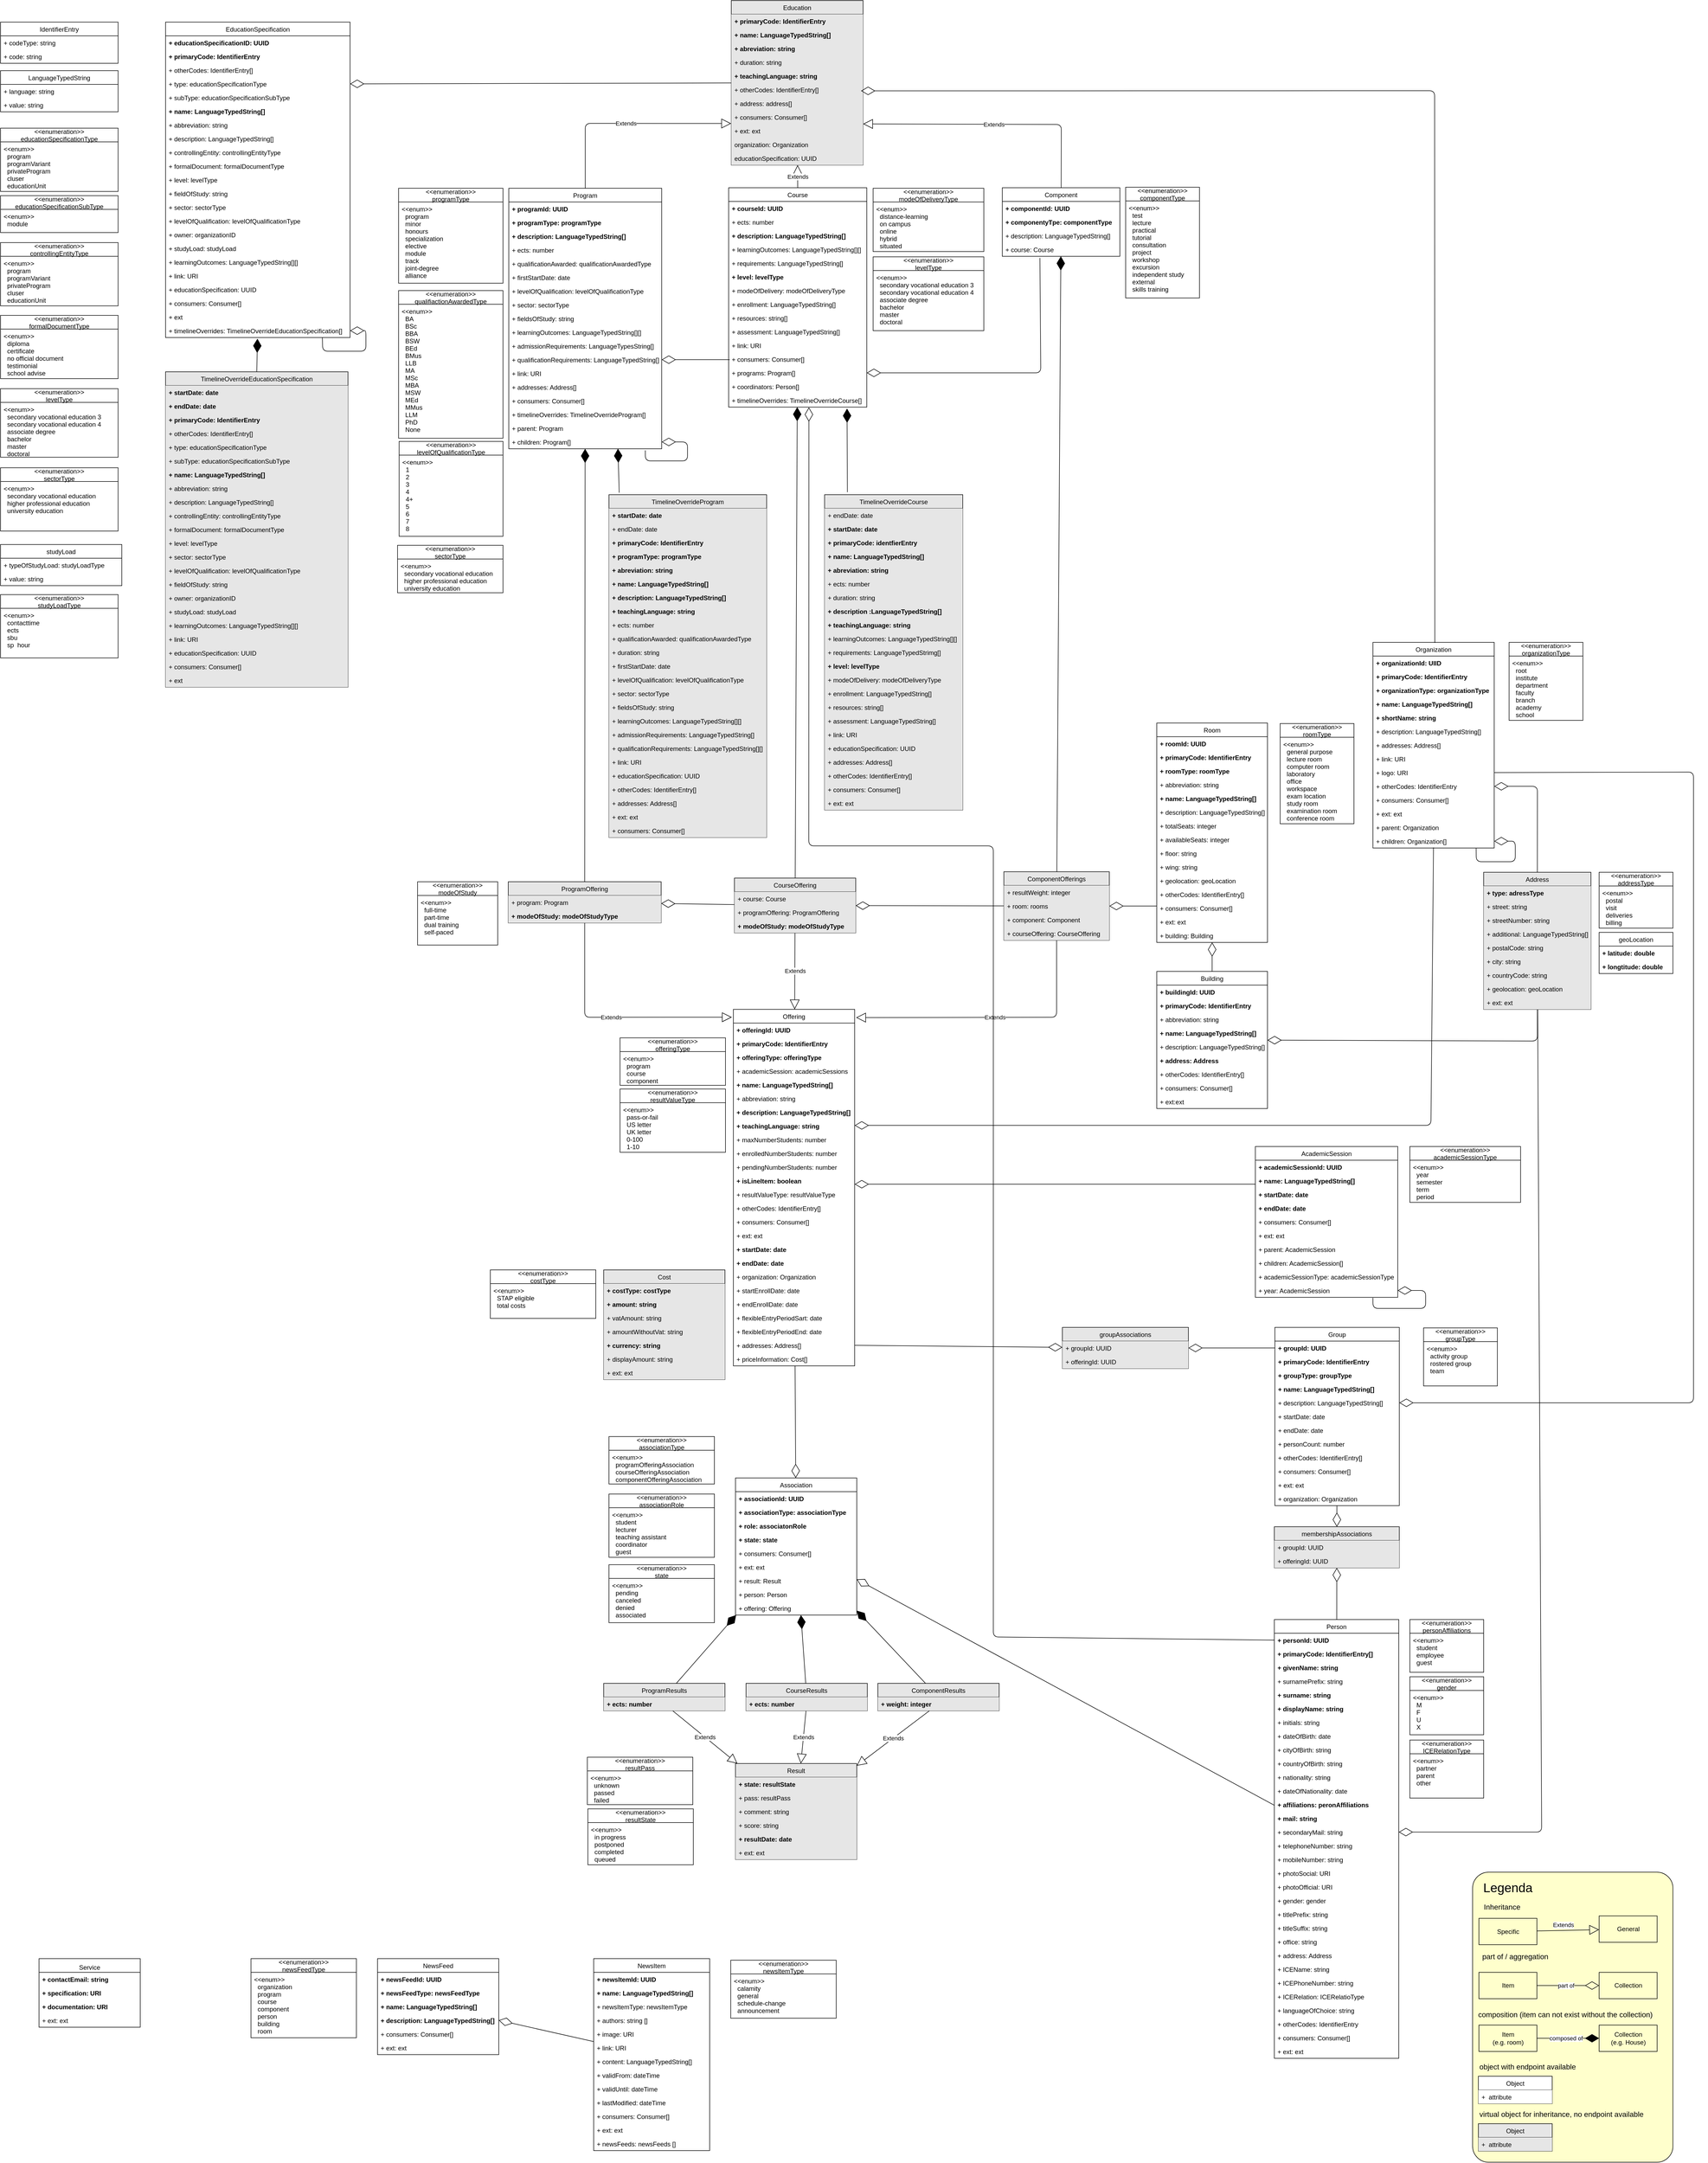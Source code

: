 <mxfile version="16.5.1" type="device"><diagram id="kSX_jHgapJEKIBexMAGH" name="ooapi v5"><mxGraphModel dx="1980" dy="3050" grid="1" gridSize="10" guides="1" tooltips="1" connect="1" arrows="1" fold="1" page="1" pageScale="1" pageWidth="827" pageHeight="1169" math="0" shadow="0"><root><mxCell id="rOSLJNA7HO_12qz4GKRh-0"/><mxCell id="rOSLJNA7HO_12qz4GKRh-1" parent="rOSLJNA7HO_12qz4GKRh-0"/><mxCell id="6U2IA3Axx5hDXyptp3Yb-32" value="" style="rounded=1;whiteSpace=wrap;html=1;fillColor=#FFFFCC;arcSize=8;" parent="rOSLJNA7HO_12qz4GKRh-1" vertex="1"><mxGeometry x="2019" y="2346" width="380" height="550" as="geometry"/></mxCell><mxCell id="6U2IA3Axx5hDXyptp3Yb-33" value="&lt;font style=&quot;font-size: 24px&quot;&gt;Legenda&lt;/font&gt;" style="text;html=1;strokeColor=none;fillColor=none;align=center;verticalAlign=middle;whiteSpace=wrap;rounded=0;" parent="rOSLJNA7HO_12qz4GKRh-1" vertex="1"><mxGeometry x="2066" y="2366" width="40" height="20" as="geometry"/></mxCell><mxCell id="rOSLJNA7HO_12qz4GKRh-2" value="Association" style="swimlane;fontStyle=0;childLayout=stackLayout;horizontal=1;startSize=26;fillColor=none;horizontalStack=0;resizeParent=1;resizeParentMax=0;resizeLast=0;collapsible=1;marginBottom=0;" parent="rOSLJNA7HO_12qz4GKRh-1" vertex="1"><mxGeometry x="621" y="1598.54" width="230" height="260" as="geometry"/></mxCell><mxCell id="rOSLJNA7HO_12qz4GKRh-3" value="+ associationId: UUID" style="text;strokeColor=none;fillColor=none;align=left;verticalAlign=top;spacingLeft=4;spacingRight=4;overflow=hidden;rotatable=0;points=[[0,0.5],[1,0.5]];portConstraint=eastwest;fontStyle=1" parent="rOSLJNA7HO_12qz4GKRh-2" vertex="1"><mxGeometry y="26" width="230" height="26" as="geometry"/></mxCell><mxCell id="rOSLJNA7HO_12qz4GKRh-4" value="+ associationType: associationType" style="text;strokeColor=none;fillColor=none;align=left;verticalAlign=top;spacingLeft=4;spacingRight=4;overflow=hidden;rotatable=0;points=[[0,0.5],[1,0.5]];portConstraint=eastwest;fontStyle=1" parent="rOSLJNA7HO_12qz4GKRh-2" vertex="1"><mxGeometry y="52" width="230" height="26" as="geometry"/></mxCell><mxCell id="rOSLJNA7HO_12qz4GKRh-5" value="+ role: associatonRole" style="text;strokeColor=none;fillColor=none;align=left;verticalAlign=top;spacingLeft=4;spacingRight=4;overflow=hidden;rotatable=0;points=[[0,0.5],[1,0.5]];portConstraint=eastwest;fontStyle=1" parent="rOSLJNA7HO_12qz4GKRh-2" vertex="1"><mxGeometry y="78" width="230" height="26" as="geometry"/></mxCell><mxCell id="6U2IA3Axx5hDXyptp3Yb-53" value="+ state: state" style="text;strokeColor=none;fillColor=none;align=left;verticalAlign=top;spacingLeft=4;spacingRight=4;overflow=hidden;rotatable=0;points=[[0,0.5],[1,0.5]];portConstraint=eastwest;fontStyle=1" parent="rOSLJNA7HO_12qz4GKRh-2" vertex="1"><mxGeometry y="104" width="230" height="26" as="geometry"/></mxCell><mxCell id="ZUui2_Y9v0SqrfrDgtre-24" value="+ consumers: Consumer[]" style="text;strokeColor=none;fillColor=none;align=left;verticalAlign=top;spacingLeft=4;spacingRight=4;overflow=hidden;rotatable=0;points=[[0,0.5],[1,0.5]];portConstraint=eastwest;" vertex="1" parent="rOSLJNA7HO_12qz4GKRh-2"><mxGeometry y="130" width="230" height="26" as="geometry"/></mxCell><mxCell id="6U2IA3Axx5hDXyptp3Yb-58" value="+ ext: ext" style="text;strokeColor=none;fillColor=none;align=left;verticalAlign=top;spacingLeft=4;spacingRight=4;overflow=hidden;rotatable=0;points=[[0,0.5],[1,0.5]];portConstraint=eastwest;" parent="rOSLJNA7HO_12qz4GKRh-2" vertex="1"><mxGeometry y="156" width="230" height="26" as="geometry"/></mxCell><mxCell id="6U2IA3Axx5hDXyptp3Yb-59" value="+ result: Result" style="text;strokeColor=none;fillColor=none;align=left;verticalAlign=top;spacingLeft=4;spacingRight=4;overflow=hidden;rotatable=0;points=[[0,0.5],[1,0.5]];portConstraint=eastwest;" parent="rOSLJNA7HO_12qz4GKRh-2" vertex="1"><mxGeometry y="182" width="230" height="26" as="geometry"/></mxCell><mxCell id="6U2IA3Axx5hDXyptp3Yb-60" value="+ person: Person" style="text;strokeColor=none;fillColor=none;align=left;verticalAlign=top;spacingLeft=4;spacingRight=4;overflow=hidden;rotatable=0;points=[[0,0.5],[1,0.5]];portConstraint=eastwest;" parent="rOSLJNA7HO_12qz4GKRh-2" vertex="1"><mxGeometry y="208" width="230" height="26" as="geometry"/></mxCell><mxCell id="6U2IA3Axx5hDXyptp3Yb-61" value="+ offering: Offering" style="text;strokeColor=none;fillColor=none;align=left;verticalAlign=top;spacingLeft=4;spacingRight=4;overflow=hidden;rotatable=0;points=[[0,0.5],[1,0.5]];portConstraint=eastwest;" parent="rOSLJNA7HO_12qz4GKRh-2" vertex="1"><mxGeometry y="234" width="230" height="26" as="geometry"/></mxCell><mxCell id="rOSLJNA7HO_12qz4GKRh-6" value="Course" style="swimlane;fontStyle=0;childLayout=stackLayout;horizontal=1;startSize=26;fillColor=none;horizontalStack=0;resizeParent=1;resizeParentMax=0;resizeLast=0;collapsible=1;marginBottom=0;" parent="rOSLJNA7HO_12qz4GKRh-1" vertex="1"><mxGeometry x="608" y="-848" width="262" height="416" as="geometry"><mxRectangle x="607" y="-443" width="70" height="26" as="alternateBounds"/></mxGeometry></mxCell><mxCell id="rOSLJNA7HO_12qz4GKRh-7" value="+ courseId: UUID" style="text;strokeColor=none;fillColor=none;align=left;verticalAlign=top;spacingLeft=4;spacingRight=4;overflow=hidden;rotatable=0;points=[[0,0.5],[1,0.5]];portConstraint=eastwest;fontStyle=1" parent="rOSLJNA7HO_12qz4GKRh-6" vertex="1"><mxGeometry y="26" width="262" height="26" as="geometry"/></mxCell><mxCell id="rOSLJNA7HO_12qz4GKRh-8" value="+ ects: number" style="text;strokeColor=none;fillColor=none;align=left;verticalAlign=top;spacingLeft=4;spacingRight=4;overflow=hidden;rotatable=0;points=[[0,0.5],[1,0.5]];portConstraint=eastwest;" parent="rOSLJNA7HO_12qz4GKRh-6" vertex="1"><mxGeometry y="52" width="262" height="26" as="geometry"/></mxCell><mxCell id="KPCXNKAOvELMNSaz1vSa-21" value="+ description: LanguageTypedString[]" style="text;strokeColor=none;fillColor=none;align=left;verticalAlign=top;spacingLeft=4;spacingRight=4;overflow=hidden;rotatable=0;points=[[0,0.5],[1,0.5]];portConstraint=eastwest;fontStyle=1" parent="rOSLJNA7HO_12qz4GKRh-6" vertex="1"><mxGeometry y="78" width="262" height="26" as="geometry"/></mxCell><mxCell id="rOSLJNA7HO_12qz4GKRh-9" value="+ learningOutcomes: LanguageTypedString[][]" style="text;strokeColor=none;fillColor=none;align=left;verticalAlign=top;spacingLeft=4;spacingRight=4;overflow=hidden;rotatable=0;points=[[0,0.5],[1,0.5]];portConstraint=eastwest;" parent="rOSLJNA7HO_12qz4GKRh-6" vertex="1"><mxGeometry y="104" width="262" height="26" as="geometry"/></mxCell><mxCell id="rOSLJNA7HO_12qz4GKRh-190" value="+ requirements: LanguageTypedString[]" style="text;strokeColor=none;fillColor=none;align=left;verticalAlign=top;spacingLeft=4;spacingRight=4;overflow=hidden;rotatable=0;points=[[0,0.5],[1,0.5]];portConstraint=eastwest;" parent="rOSLJNA7HO_12qz4GKRh-6" vertex="1"><mxGeometry y="130" width="262" height="26" as="geometry"/></mxCell><mxCell id="rOSLJNA7HO_12qz4GKRh-191" value="+ level: levelType" style="text;strokeColor=none;fillColor=none;align=left;verticalAlign=top;spacingLeft=4;spacingRight=4;overflow=hidden;rotatable=0;points=[[0,0.5],[1,0.5]];portConstraint=eastwest;fontStyle=1" parent="rOSLJNA7HO_12qz4GKRh-6" vertex="1"><mxGeometry y="156" width="262" height="26" as="geometry"/></mxCell><mxCell id="rOSLJNA7HO_12qz4GKRh-192" value="+ modeOfDelivery: modeOfDeliveryType" style="text;strokeColor=none;fillColor=none;align=left;verticalAlign=top;spacingLeft=4;spacingRight=4;overflow=hidden;rotatable=0;points=[[0,0.5],[1,0.5]];portConstraint=eastwest;" parent="rOSLJNA7HO_12qz4GKRh-6" vertex="1"><mxGeometry y="182" width="262" height="26" as="geometry"/></mxCell><mxCell id="rOSLJNA7HO_12qz4GKRh-193" value="+ enrollment: LanguageTypedString[]" style="text;strokeColor=none;fillColor=none;align=left;verticalAlign=top;spacingLeft=4;spacingRight=4;overflow=hidden;rotatable=0;points=[[0,0.5],[1,0.5]];portConstraint=eastwest;" parent="rOSLJNA7HO_12qz4GKRh-6" vertex="1"><mxGeometry y="208" width="262" height="26" as="geometry"/></mxCell><mxCell id="rOSLJNA7HO_12qz4GKRh-200" value="+ resources: string[]" style="text;strokeColor=none;fillColor=none;align=left;verticalAlign=top;spacingLeft=4;spacingRight=4;overflow=hidden;rotatable=0;points=[[0,0.5],[1,0.5]];portConstraint=eastwest;" parent="rOSLJNA7HO_12qz4GKRh-6" vertex="1"><mxGeometry y="234" width="262" height="26" as="geometry"/></mxCell><mxCell id="rOSLJNA7HO_12qz4GKRh-201" value="+ assessment: LanguageTypedString[]" style="text;strokeColor=none;fillColor=none;align=left;verticalAlign=top;spacingLeft=4;spacingRight=4;overflow=hidden;rotatable=0;points=[[0,0.5],[1,0.5]];portConstraint=eastwest;" parent="rOSLJNA7HO_12qz4GKRh-6" vertex="1"><mxGeometry y="260" width="262" height="26" as="geometry"/></mxCell><mxCell id="rOSLJNA7HO_12qz4GKRh-202" value="+ link: URI" style="text;strokeColor=none;fillColor=none;align=left;verticalAlign=top;spacingLeft=4;spacingRight=4;overflow=hidden;rotatable=0;points=[[0,0.5],[1,0.5]];portConstraint=eastwest;" parent="rOSLJNA7HO_12qz4GKRh-6" vertex="1"><mxGeometry y="286" width="262" height="26" as="geometry"/></mxCell><mxCell id="UsT7L_H14oGkazupJ96q-69" value="+ consumers: Consumer[]" style="text;strokeColor=none;fillColor=none;align=left;verticalAlign=top;spacingLeft=4;spacingRight=4;overflow=hidden;rotatable=0;points=[[0,0.5],[1,0.5]];portConstraint=eastwest;" parent="rOSLJNA7HO_12qz4GKRh-6" vertex="1"><mxGeometry y="312" width="262" height="26" as="geometry"/></mxCell><mxCell id="rOSLJNA7HO_12qz4GKRh-203" value="+ programs: Program[]" style="text;strokeColor=none;fillColor=none;align=left;verticalAlign=top;spacingLeft=4;spacingRight=4;overflow=hidden;rotatable=0;points=[[0,0.5],[1,0.5]];portConstraint=eastwest;" parent="rOSLJNA7HO_12qz4GKRh-6" vertex="1"><mxGeometry y="338" width="262" height="26" as="geometry"/></mxCell><mxCell id="rOSLJNA7HO_12qz4GKRh-204" value="+ coordinators: Person[]" style="text;strokeColor=none;fillColor=none;align=left;verticalAlign=top;spacingLeft=4;spacingRight=4;overflow=hidden;rotatable=0;points=[[0,0.5],[1,0.5]];portConstraint=eastwest;" parent="rOSLJNA7HO_12qz4GKRh-6" vertex="1"><mxGeometry y="364" width="262" height="26" as="geometry"/></mxCell><mxCell id="UsT7L_H14oGkazupJ96q-39" value="+ timelineOverrides: TimelineOverrideCourse[]" style="text;strokeColor=none;fillColor=none;align=left;verticalAlign=top;spacingLeft=4;spacingRight=4;overflow=hidden;rotatable=0;points=[[0,0.5],[1,0.5]];portConstraint=eastwest;" parent="rOSLJNA7HO_12qz4GKRh-6" vertex="1"><mxGeometry y="390" width="262" height="26" as="geometry"/></mxCell><mxCell id="rOSLJNA7HO_12qz4GKRh-10" value="CourseOffering" style="swimlane;fontStyle=0;childLayout=stackLayout;horizontal=1;startSize=26;fillColor=#E6E6E6;horizontalStack=0;resizeParent=1;resizeParentMax=0;resizeLast=0;collapsible=1;marginBottom=0;" parent="rOSLJNA7HO_12qz4GKRh-1" vertex="1"><mxGeometry x="619" y="461" width="230" height="104" as="geometry"/></mxCell><mxCell id="rOSLJNA7HO_12qz4GKRh-12" value="+ course: Course" style="text;strokeColor=none;fillColor=#E6E6E6;align=left;verticalAlign=top;spacingLeft=4;spacingRight=4;overflow=hidden;rotatable=0;points=[[0,0.5],[1,0.5]];portConstraint=eastwest;" parent="rOSLJNA7HO_12qz4GKRh-10" vertex="1"><mxGeometry y="26" width="230" height="26" as="geometry"/></mxCell><mxCell id="rOSLJNA7HO_12qz4GKRh-13" value="+ programOffering: ProgramOffering" style="text;strokeColor=none;fillColor=#E6E6E6;align=left;verticalAlign=top;spacingLeft=4;spacingRight=4;overflow=hidden;rotatable=0;points=[[0,0.5],[1,0.5]];portConstraint=eastwest;" parent="rOSLJNA7HO_12qz4GKRh-10" vertex="1"><mxGeometry y="52" width="230" height="26" as="geometry"/></mxCell><mxCell id="KPCXNKAOvELMNSaz1vSa-24" value="+ modeOfStudy: modeOfStudyType" style="text;strokeColor=none;fillColor=#E6E6E6;align=left;verticalAlign=top;spacingLeft=4;spacingRight=4;overflow=hidden;rotatable=0;points=[[0,0.5],[1,0.5]];portConstraint=eastwest;fontStyle=1" parent="rOSLJNA7HO_12qz4GKRh-10" vertex="1"><mxGeometry y="78" width="230" height="26" as="geometry"/></mxCell><mxCell id="rOSLJNA7HO_12qz4GKRh-14" value="Room" style="swimlane;fontStyle=0;childLayout=stackLayout;horizontal=1;startSize=26;fillColor=none;horizontalStack=0;resizeParent=1;resizeParentMax=0;resizeLast=0;collapsible=1;marginBottom=0;" parent="rOSLJNA7HO_12qz4GKRh-1" vertex="1"><mxGeometry x="1420" y="167" width="210" height="416" as="geometry"><mxRectangle x="1480" y="330" width="70" height="26" as="alternateBounds"/></mxGeometry></mxCell><mxCell id="rOSLJNA7HO_12qz4GKRh-15" value="+ roomId: UUID" style="text;strokeColor=none;fillColor=none;align=left;verticalAlign=top;spacingLeft=4;spacingRight=4;overflow=hidden;rotatable=0;points=[[0,0.5],[1,0.5]];portConstraint=eastwest;fontStyle=1" parent="rOSLJNA7HO_12qz4GKRh-14" vertex="1"><mxGeometry y="26" width="210" height="26" as="geometry"/></mxCell><mxCell id="ZUui2_Y9v0SqrfrDgtre-8" value="+ primaryCode: IdentifierEntry" style="text;strokeColor=none;fillColor=none;align=left;verticalAlign=top;spacingLeft=4;spacingRight=4;overflow=hidden;rotatable=0;points=[[0,0.5],[1,0.5]];portConstraint=eastwest;fontStyle=1" vertex="1" parent="rOSLJNA7HO_12qz4GKRh-14"><mxGeometry y="52" width="210" height="26" as="geometry"/></mxCell><mxCell id="6U2IA3Axx5hDXyptp3Yb-11" value="+ roomType: roomType" style="text;strokeColor=none;fillColor=none;align=left;verticalAlign=top;spacingLeft=4;spacingRight=4;overflow=hidden;rotatable=0;points=[[0,0.5],[1,0.5]];portConstraint=eastwest;fontStyle=1" parent="rOSLJNA7HO_12qz4GKRh-14" vertex="1"><mxGeometry y="78" width="210" height="26" as="geometry"/></mxCell><mxCell id="rOSLJNA7HO_12qz4GKRh-16" value="+ abbreviation: string" style="text;strokeColor=none;fillColor=none;align=left;verticalAlign=top;spacingLeft=4;spacingRight=4;overflow=hidden;rotatable=0;points=[[0,0.5],[1,0.5]];portConstraint=eastwest;" parent="rOSLJNA7HO_12qz4GKRh-14" vertex="1"><mxGeometry y="104" width="210" height="26" as="geometry"/></mxCell><mxCell id="rOSLJNA7HO_12qz4GKRh-17" value="+ name: LanguageTypedString[]" style="text;strokeColor=none;fillColor=none;align=left;verticalAlign=top;spacingLeft=4;spacingRight=4;overflow=hidden;rotatable=0;points=[[0,0.5],[1,0.5]];portConstraint=eastwest;fontStyle=1" parent="rOSLJNA7HO_12qz4GKRh-14" vertex="1"><mxGeometry y="130" width="210" height="26" as="geometry"/></mxCell><mxCell id="6U2IA3Axx5hDXyptp3Yb-12" value="+ description: LanguageTypedString[]" style="text;strokeColor=none;fillColor=none;align=left;verticalAlign=top;spacingLeft=4;spacingRight=4;overflow=hidden;rotatable=0;points=[[0,0.5],[1,0.5]];portConstraint=eastwest;" parent="rOSLJNA7HO_12qz4GKRh-14" vertex="1"><mxGeometry y="156" width="210" height="26" as="geometry"/></mxCell><mxCell id="6U2IA3Axx5hDXyptp3Yb-13" value="+ totalSeats: integer" style="text;strokeColor=none;fillColor=none;align=left;verticalAlign=top;spacingLeft=4;spacingRight=4;overflow=hidden;rotatable=0;points=[[0,0.5],[1,0.5]];portConstraint=eastwest;" parent="rOSLJNA7HO_12qz4GKRh-14" vertex="1"><mxGeometry y="182" width="210" height="26" as="geometry"/></mxCell><mxCell id="6U2IA3Axx5hDXyptp3Yb-14" value="+ availableSeats: integer" style="text;strokeColor=none;fillColor=none;align=left;verticalAlign=top;spacingLeft=4;spacingRight=4;overflow=hidden;rotatable=0;points=[[0,0.5],[1,0.5]];portConstraint=eastwest;" parent="rOSLJNA7HO_12qz4GKRh-14" vertex="1"><mxGeometry y="208" width="210" height="26" as="geometry"/></mxCell><mxCell id="6U2IA3Axx5hDXyptp3Yb-19" value="+ floor: string" style="text;strokeColor=none;fillColor=none;align=left;verticalAlign=top;spacingLeft=4;spacingRight=4;overflow=hidden;rotatable=0;points=[[0,0.5],[1,0.5]];portConstraint=eastwest;" parent="rOSLJNA7HO_12qz4GKRh-14" vertex="1"><mxGeometry y="234" width="210" height="26" as="geometry"/></mxCell><mxCell id="6U2IA3Axx5hDXyptp3Yb-20" value="+ wing: string" style="text;strokeColor=none;fillColor=none;align=left;verticalAlign=top;spacingLeft=4;spacingRight=4;overflow=hidden;rotatable=0;points=[[0,0.5],[1,0.5]];portConstraint=eastwest;" parent="rOSLJNA7HO_12qz4GKRh-14" vertex="1"><mxGeometry y="260" width="210" height="26" as="geometry"/></mxCell><mxCell id="6U2IA3Axx5hDXyptp3Yb-21" value="+ geolocation: geoLocation" style="text;strokeColor=none;fillColor=none;align=left;verticalAlign=top;spacingLeft=4;spacingRight=4;overflow=hidden;rotatable=0;points=[[0,0.5],[1,0.5]];portConstraint=eastwest;" parent="rOSLJNA7HO_12qz4GKRh-14" vertex="1"><mxGeometry y="286" width="210" height="26" as="geometry"/></mxCell><mxCell id="ZUui2_Y9v0SqrfrDgtre-9" value="+ otherCodes: IdentifierEntry[]" style="text;strokeColor=none;fillColor=none;align=left;verticalAlign=top;spacingLeft=4;spacingRight=4;overflow=hidden;rotatable=0;points=[[0,0.5],[1,0.5]];portConstraint=eastwest;" vertex="1" parent="rOSLJNA7HO_12qz4GKRh-14"><mxGeometry y="312" width="210" height="26" as="geometry"/></mxCell><mxCell id="ZUui2_Y9v0SqrfrDgtre-10" value="+ consumers: Consumer[]" style="text;strokeColor=none;fillColor=none;align=left;verticalAlign=top;spacingLeft=4;spacingRight=4;overflow=hidden;rotatable=0;points=[[0,0.5],[1,0.5]];portConstraint=eastwest;" vertex="1" parent="rOSLJNA7HO_12qz4GKRh-14"><mxGeometry y="338" width="210" height="26" as="geometry"/></mxCell><mxCell id="6U2IA3Axx5hDXyptp3Yb-22" value="+ ext: ext" style="text;strokeColor=none;fillColor=none;align=left;verticalAlign=top;spacingLeft=4;spacingRight=4;overflow=hidden;rotatable=0;points=[[0,0.5],[1,0.5]];portConstraint=eastwest;" parent="rOSLJNA7HO_12qz4GKRh-14" vertex="1"><mxGeometry y="364" width="210" height="26" as="geometry"/></mxCell><mxCell id="6U2IA3Axx5hDXyptp3Yb-23" value="+ building: Building" style="text;strokeColor=none;fillColor=none;align=left;verticalAlign=top;spacingLeft=4;spacingRight=4;overflow=hidden;rotatable=0;points=[[0,0.5],[1,0.5]];portConstraint=eastwest;" parent="rOSLJNA7HO_12qz4GKRh-14" vertex="1"><mxGeometry y="390" width="210" height="26" as="geometry"/></mxCell><mxCell id="rOSLJNA7HO_12qz4GKRh-18" value="Component" style="swimlane;fontStyle=0;childLayout=stackLayout;horizontal=1;startSize=26;fillColor=none;horizontalStack=0;resizeParent=1;resizeParentMax=0;resizeLast=0;collapsible=1;marginBottom=0;" parent="rOSLJNA7HO_12qz4GKRh-1" vertex="1"><mxGeometry x="1127" y="-848" width="223" height="130" as="geometry"><mxRectangle x="1126" y="-428" width="100" height="26" as="alternateBounds"/></mxGeometry></mxCell><mxCell id="rOSLJNA7HO_12qz4GKRh-19" value="+ componentId: UUID" style="text;strokeColor=none;fillColor=none;align=left;verticalAlign=top;spacingLeft=4;spacingRight=4;overflow=hidden;rotatable=0;points=[[0,0.5],[1,0.5]];portConstraint=eastwest;fontStyle=1" parent="rOSLJNA7HO_12qz4GKRh-18" vertex="1"><mxGeometry y="26" width="223" height="26" as="geometry"/></mxCell><mxCell id="rOSLJNA7HO_12qz4GKRh-20" value="+ componentyTpe: componentType" style="text;strokeColor=none;fillColor=none;align=left;verticalAlign=top;spacingLeft=4;spacingRight=4;overflow=hidden;rotatable=0;points=[[0,0.5],[1,0.5]];portConstraint=eastwest;fontStyle=1" parent="rOSLJNA7HO_12qz4GKRh-18" vertex="1"><mxGeometry y="52" width="223" height="26" as="geometry"/></mxCell><mxCell id="rOSLJNA7HO_12qz4GKRh-21" value="+ description: LanguageTypedString[]" style="text;strokeColor=none;fillColor=none;align=left;verticalAlign=top;spacingLeft=4;spacingRight=4;overflow=hidden;rotatable=0;points=[[0,0.5],[1,0.5]];portConstraint=eastwest;" parent="rOSLJNA7HO_12qz4GKRh-18" vertex="1"><mxGeometry y="78" width="223" height="26" as="geometry"/></mxCell><mxCell id="KPCXNKAOvELMNSaz1vSa-22" value="+ course: Course" style="text;strokeColor=none;fillColor=none;align=left;verticalAlign=top;spacingLeft=4;spacingRight=4;overflow=hidden;rotatable=0;points=[[0,0.5],[1,0.5]];portConstraint=eastwest;" parent="rOSLJNA7HO_12qz4GKRh-18" vertex="1"><mxGeometry y="104" width="223" height="26" as="geometry"/></mxCell><mxCell id="rOSLJNA7HO_12qz4GKRh-22" value="ComponentOfferings" style="swimlane;fontStyle=0;childLayout=stackLayout;horizontal=1;startSize=26;fillColor=#E6E6E6;horizontalStack=0;resizeParent=1;resizeParentMax=0;resizeLast=0;collapsible=1;marginBottom=0;" parent="rOSLJNA7HO_12qz4GKRh-1" vertex="1"><mxGeometry x="1130" y="449" width="200" height="130" as="geometry"/></mxCell><mxCell id="rOSLJNA7HO_12qz4GKRh-24" value="+ resultWeight: integer" style="text;strokeColor=none;fillColor=#E6E6E6;align=left;verticalAlign=top;spacingLeft=4;spacingRight=4;overflow=hidden;rotatable=0;points=[[0,0.5],[1,0.5]];portConstraint=eastwest;" parent="rOSLJNA7HO_12qz4GKRh-22" vertex="1"><mxGeometry y="26" width="200" height="26" as="geometry"/></mxCell><mxCell id="rOSLJNA7HO_12qz4GKRh-25" value="+ room: rooms&#10;" style="text;strokeColor=none;fillColor=#E6E6E6;align=left;verticalAlign=top;spacingLeft=4;spacingRight=4;overflow=hidden;rotatable=0;points=[[0,0.5],[1,0.5]];portConstraint=eastwest;" parent="rOSLJNA7HO_12qz4GKRh-22" vertex="1"><mxGeometry y="52" width="200" height="26" as="geometry"/></mxCell><mxCell id="6U2IA3Axx5hDXyptp3Yb-6" value="+ component: Component" style="text;strokeColor=none;fillColor=#E6E6E6;align=left;verticalAlign=top;spacingLeft=4;spacingRight=4;overflow=hidden;rotatable=0;points=[[0,0.5],[1,0.5]];portConstraint=eastwest;" parent="rOSLJNA7HO_12qz4GKRh-22" vertex="1"><mxGeometry y="78" width="200" height="26" as="geometry"/></mxCell><mxCell id="6U2IA3Axx5hDXyptp3Yb-7" value="+ courseOffering: CourseOffering" style="text;strokeColor=none;fillColor=#E6E6E6;align=left;verticalAlign=top;spacingLeft=4;spacingRight=4;overflow=hidden;rotatable=0;points=[[0,0.5],[1,0.5]];portConstraint=eastwest;" parent="rOSLJNA7HO_12qz4GKRh-22" vertex="1"><mxGeometry y="104" width="200" height="26" as="geometry"/></mxCell><mxCell id="rOSLJNA7HO_12qz4GKRh-26" value="Program" style="swimlane;fontStyle=0;childLayout=stackLayout;horizontal=1;startSize=26;fillColor=none;horizontalStack=0;resizeParent=1;resizeParentMax=0;resizeLast=0;collapsible=1;marginBottom=0;" parent="rOSLJNA7HO_12qz4GKRh-1" vertex="1"><mxGeometry x="191" y="-847" width="290" height="494" as="geometry"/></mxCell><mxCell id="rOSLJNA7HO_12qz4GKRh-27" value="+ programId: UUID" style="text;strokeColor=none;fillColor=none;align=left;verticalAlign=top;spacingLeft=4;spacingRight=4;overflow=hidden;rotatable=0;points=[[0,0.5],[1,0.5]];portConstraint=eastwest;fontStyle=1" parent="rOSLJNA7HO_12qz4GKRh-26" vertex="1"><mxGeometry y="26" width="290" height="26" as="geometry"/></mxCell><mxCell id="rOSLJNA7HO_12qz4GKRh-28" value="+ programType: programType" style="text;strokeColor=none;fillColor=none;align=left;verticalAlign=top;spacingLeft=4;spacingRight=4;overflow=hidden;rotatable=0;points=[[0,0.5],[1,0.5]];portConstraint=eastwest;fontStyle=1" parent="rOSLJNA7HO_12qz4GKRh-26" vertex="1"><mxGeometry y="52" width="290" height="26" as="geometry"/></mxCell><mxCell id="KPCXNKAOvELMNSaz1vSa-20" value="+ description: LanguageTypedString[]" style="text;strokeColor=none;fillColor=none;align=left;verticalAlign=top;spacingLeft=4;spacingRight=4;overflow=hidden;rotatable=0;points=[[0,0.5],[1,0.5]];portConstraint=eastwest;fontStyle=1" parent="rOSLJNA7HO_12qz4GKRh-26" vertex="1"><mxGeometry y="78" width="290" height="26" as="geometry"/></mxCell><mxCell id="rOSLJNA7HO_12qz4GKRh-29" value="+ ects: number" style="text;strokeColor=none;fillColor=none;align=left;verticalAlign=top;spacingLeft=4;spacingRight=4;overflow=hidden;rotatable=0;points=[[0,0.5],[1,0.5]];portConstraint=eastwest;" parent="rOSLJNA7HO_12qz4GKRh-26" vertex="1"><mxGeometry y="104" width="290" height="26" as="geometry"/></mxCell><mxCell id="rOSLJNA7HO_12qz4GKRh-173" value="+ qualificationAwarded: qualificationAwardedType" style="text;strokeColor=none;fillColor=none;align=left;verticalAlign=top;spacingLeft=4;spacingRight=4;overflow=hidden;rotatable=0;points=[[0,0.5],[1,0.5]];portConstraint=eastwest;" parent="rOSLJNA7HO_12qz4GKRh-26" vertex="1"><mxGeometry y="130" width="290" height="26" as="geometry"/></mxCell><mxCell id="rOSLJNA7HO_12qz4GKRh-174" value="+ firstStartDate: date" style="text;strokeColor=none;fillColor=none;align=left;verticalAlign=top;spacingLeft=4;spacingRight=4;overflow=hidden;rotatable=0;points=[[0,0.5],[1,0.5]];portConstraint=eastwest;" parent="rOSLJNA7HO_12qz4GKRh-26" vertex="1"><mxGeometry y="156" width="290" height="26" as="geometry"/></mxCell><mxCell id="rOSLJNA7HO_12qz4GKRh-175" value="+ levelOfQualification: levelOfQualificationType" style="text;strokeColor=none;fillColor=none;align=left;verticalAlign=top;spacingLeft=4;spacingRight=4;overflow=hidden;rotatable=0;points=[[0,0.5],[1,0.5]];portConstraint=eastwest;" parent="rOSLJNA7HO_12qz4GKRh-26" vertex="1"><mxGeometry y="182" width="290" height="26" as="geometry"/></mxCell><mxCell id="rOSLJNA7HO_12qz4GKRh-176" value="+ sector: sectorType" style="text;strokeColor=none;fillColor=none;align=left;verticalAlign=top;spacingLeft=4;spacingRight=4;overflow=hidden;rotatable=0;points=[[0,0.5],[1,0.5]];portConstraint=eastwest;" parent="rOSLJNA7HO_12qz4GKRh-26" vertex="1"><mxGeometry y="208" width="290" height="26" as="geometry"/></mxCell><mxCell id="rOSLJNA7HO_12qz4GKRh-179" value="+ fieldsOfStudy: string" style="text;strokeColor=none;fillColor=none;align=left;verticalAlign=top;spacingLeft=4;spacingRight=4;overflow=hidden;rotatable=0;points=[[0,0.5],[1,0.5]];portConstraint=eastwest;" parent="rOSLJNA7HO_12qz4GKRh-26" vertex="1"><mxGeometry y="234" width="290" height="26" as="geometry"/></mxCell><mxCell id="rOSLJNA7HO_12qz4GKRh-182" value="+ learningOutcomes: LanguageTypedString[][]" style="text;strokeColor=none;fillColor=none;align=left;verticalAlign=top;spacingLeft=4;spacingRight=4;overflow=hidden;rotatable=0;points=[[0,0.5],[1,0.5]];portConstraint=eastwest;" parent="rOSLJNA7HO_12qz4GKRh-26" vertex="1"><mxGeometry y="260" width="290" height="26" as="geometry"/></mxCell><mxCell id="rOSLJNA7HO_12qz4GKRh-183" value="+ admissionRequirements: LanguageTypesString[]" style="text;strokeColor=none;fillColor=none;align=left;verticalAlign=top;spacingLeft=4;spacingRight=4;overflow=hidden;rotatable=0;points=[[0,0.5],[1,0.5]];portConstraint=eastwest;" parent="rOSLJNA7HO_12qz4GKRh-26" vertex="1"><mxGeometry y="286" width="290" height="26" as="geometry"/></mxCell><mxCell id="rOSLJNA7HO_12qz4GKRh-184" value="+ qualificationRequirements: LanguageTypedString[]" style="text;strokeColor=none;fillColor=none;align=left;verticalAlign=top;spacingLeft=4;spacingRight=4;overflow=hidden;rotatable=0;points=[[0,0.5],[1,0.5]];portConstraint=eastwest;" parent="rOSLJNA7HO_12qz4GKRh-26" vertex="1"><mxGeometry y="312" width="290" height="26" as="geometry"/></mxCell><mxCell id="rOSLJNA7HO_12qz4GKRh-185" value="+ link: URI" style="text;strokeColor=none;fillColor=none;align=left;verticalAlign=top;spacingLeft=4;spacingRight=4;overflow=hidden;rotatable=0;points=[[0,0.5],[1,0.5]];portConstraint=eastwest;" parent="rOSLJNA7HO_12qz4GKRh-26" vertex="1"><mxGeometry y="338" width="290" height="26" as="geometry"/></mxCell><mxCell id="UsT7L_H14oGkazupJ96q-72" value="+ addresses: Address[]" style="text;strokeColor=none;fillColor=none;align=left;verticalAlign=top;spacingLeft=4;spacingRight=4;overflow=hidden;rotatable=0;points=[[0,0.5],[1,0.5]];portConstraint=eastwest;" parent="rOSLJNA7HO_12qz4GKRh-26" vertex="1"><mxGeometry y="364" width="290" height="26" as="geometry"/></mxCell><mxCell id="UsT7L_H14oGkazupJ96q-73" value="+ consumers: Consumer[]" style="text;strokeColor=none;fillColor=none;align=left;verticalAlign=top;spacingLeft=4;spacingRight=4;overflow=hidden;rotatable=0;points=[[0,0.5],[1,0.5]];portConstraint=eastwest;" parent="rOSLJNA7HO_12qz4GKRh-26" vertex="1"><mxGeometry y="390" width="290" height="26" as="geometry"/></mxCell><mxCell id="UsT7L_H14oGkazupJ96q-37" value="+ timelineOverrides: TimelineOverrideProgram[]" style="text;strokeColor=none;fillColor=none;align=left;verticalAlign=top;spacingLeft=4;spacingRight=4;overflow=hidden;rotatable=0;points=[[0,0.5],[1,0.5]];portConstraint=eastwest;" parent="rOSLJNA7HO_12qz4GKRh-26" vertex="1"><mxGeometry y="416" width="290" height="26" as="geometry"/></mxCell><mxCell id="rOSLJNA7HO_12qz4GKRh-186" value="+ parent: Program" style="text;strokeColor=none;fillColor=none;align=left;verticalAlign=top;spacingLeft=4;spacingRight=4;overflow=hidden;rotatable=0;points=[[0,0.5],[1,0.5]];portConstraint=eastwest;" parent="rOSLJNA7HO_12qz4GKRh-26" vertex="1"><mxGeometry y="442" width="290" height="26" as="geometry"/></mxCell><mxCell id="rOSLJNA7HO_12qz4GKRh-187" value="+ children: Program[]" style="text;strokeColor=none;fillColor=none;align=left;verticalAlign=top;spacingLeft=4;spacingRight=4;overflow=hidden;rotatable=0;points=[[0,0.5],[1,0.5]];portConstraint=eastwest;" parent="rOSLJNA7HO_12qz4GKRh-26" vertex="1"><mxGeometry y="468" width="290" height="26" as="geometry"/></mxCell><mxCell id="KPCXNKAOvELMNSaz1vSa-15" value="" style="endArrow=diamondThin;endFill=0;endSize=24;html=1;entryX=1;entryY=0.5;entryDx=0;entryDy=0;" parent="rOSLJNA7HO_12qz4GKRh-26" target="rOSLJNA7HO_12qz4GKRh-187" edge="1"><mxGeometry width="160" relative="1" as="geometry"><mxPoint x="259" y="497" as="sourcePoint"/><mxPoint x="290" y="394" as="targetPoint"/><Array as="points"><mxPoint x="259" y="517"/><mxPoint x="339" y="517"/><mxPoint x="339" y="481"/></Array></mxGeometry></mxCell><mxCell id="rOSLJNA7HO_12qz4GKRh-30" value="ProgramOffering" style="swimlane;fontStyle=0;childLayout=stackLayout;horizontal=1;startSize=26;fillColor=#E6E6E6;horizontalStack=0;resizeParent=1;resizeParentMax=0;resizeLast=0;collapsible=1;marginBottom=0;" parent="rOSLJNA7HO_12qz4GKRh-1" vertex="1"><mxGeometry x="190" y="468" width="290" height="78" as="geometry"/></mxCell><mxCell id="KPCXNKAOvELMNSaz1vSa-23" value="+ program: Program" style="text;strokeColor=none;fillColor=#E6E6E6;align=left;verticalAlign=top;spacingLeft=4;spacingRight=4;overflow=hidden;rotatable=0;points=[[0,0.5],[1,0.5]];portConstraint=eastwest;" parent="rOSLJNA7HO_12qz4GKRh-30" vertex="1"><mxGeometry y="26" width="290" height="26" as="geometry"/></mxCell><mxCell id="rOSLJNA7HO_12qz4GKRh-32" value="+ modeOfStudy: modeOfStudyType" style="text;strokeColor=none;fillColor=#E6E6E6;align=left;verticalAlign=top;spacingLeft=4;spacingRight=4;overflow=hidden;rotatable=0;points=[[0,0.5],[1,0.5]];portConstraint=eastwest;fontStyle=1" parent="rOSLJNA7HO_12qz4GKRh-30" vertex="1"><mxGeometry y="52" width="290" height="26" as="geometry"/></mxCell><mxCell id="rOSLJNA7HO_12qz4GKRh-34" value="Offering" style="swimlane;fontStyle=0;childLayout=stackLayout;horizontal=1;startSize=26;fillColor=none;horizontalStack=0;resizeParent=1;resizeParentMax=0;resizeLast=0;collapsible=1;marginBottom=0;" parent="rOSLJNA7HO_12qz4GKRh-1" vertex="1"><mxGeometry x="617" y="710" width="230" height="676" as="geometry"/></mxCell><mxCell id="rOSLJNA7HO_12qz4GKRh-35" value="+ offeringId: UUID" style="text;strokeColor=none;fillColor=none;align=left;verticalAlign=top;spacingLeft=4;spacingRight=4;overflow=hidden;rotatable=0;points=[[0,0.5],[1,0.5]];portConstraint=eastwest;fontStyle=1" parent="rOSLJNA7HO_12qz4GKRh-34" vertex="1"><mxGeometry y="26" width="230" height="26" as="geometry"/></mxCell><mxCell id="UsT7L_H14oGkazupJ96q-136" value="+ primaryCode: IdentifierEntry" style="text;strokeColor=none;fillColor=none;align=left;verticalAlign=top;spacingLeft=4;spacingRight=4;overflow=hidden;rotatable=0;points=[[0,0.5],[1,0.5]];portConstraint=eastwest;fontStyle=1" parent="rOSLJNA7HO_12qz4GKRh-34" vertex="1"><mxGeometry y="52" width="230" height="26" as="geometry"/></mxCell><mxCell id="rOSLJNA7HO_12qz4GKRh-36" value="+ offeringType: offeringType" style="text;strokeColor=none;fillColor=none;align=left;verticalAlign=top;spacingLeft=4;spacingRight=4;overflow=hidden;rotatable=0;points=[[0,0.5],[1,0.5]];portConstraint=eastwest;fontStyle=1" parent="rOSLJNA7HO_12qz4GKRh-34" vertex="1"><mxGeometry y="78" width="230" height="26" as="geometry"/></mxCell><mxCell id="rOSLJNA7HO_12qz4GKRh-37" value="+ academicSession: academicSessions" style="text;strokeColor=none;fillColor=none;align=left;verticalAlign=top;spacingLeft=4;spacingRight=4;overflow=hidden;rotatable=0;points=[[0,0.5],[1,0.5]];portConstraint=eastwest;" parent="rOSLJNA7HO_12qz4GKRh-34" vertex="1"><mxGeometry y="104" width="230" height="26" as="geometry"/></mxCell><mxCell id="rOSLJNA7HO_12qz4GKRh-227" value="+ name: LanguageTypedString[]" style="text;strokeColor=none;fillColor=none;align=left;verticalAlign=top;spacingLeft=4;spacingRight=4;overflow=hidden;rotatable=0;points=[[0,0.5],[1,0.5]];portConstraint=eastwest;fontStyle=1" parent="rOSLJNA7HO_12qz4GKRh-34" vertex="1"><mxGeometry y="130" width="230" height="26" as="geometry"/></mxCell><mxCell id="rOSLJNA7HO_12qz4GKRh-228" value="+ abbreviation: string" style="text;strokeColor=none;fillColor=none;align=left;verticalAlign=top;spacingLeft=4;spacingRight=4;overflow=hidden;rotatable=0;points=[[0,0.5],[1,0.5]];portConstraint=eastwest;" parent="rOSLJNA7HO_12qz4GKRh-34" vertex="1"><mxGeometry y="156" width="230" height="26" as="geometry"/></mxCell><mxCell id="rOSLJNA7HO_12qz4GKRh-229" value="+ description: LanguageTypedString[]" style="text;strokeColor=none;fillColor=none;align=left;verticalAlign=top;spacingLeft=4;spacingRight=4;overflow=hidden;rotatable=0;points=[[0,0.5],[1,0.5]];portConstraint=eastwest;fontStyle=1" parent="rOSLJNA7HO_12qz4GKRh-34" vertex="1"><mxGeometry y="182" width="230" height="26" as="geometry"/></mxCell><mxCell id="rOSLJNA7HO_12qz4GKRh-231" value="+ teachingLanguage: string" style="text;strokeColor=none;fillColor=none;align=left;verticalAlign=top;spacingLeft=4;spacingRight=4;overflow=hidden;rotatable=0;points=[[0,0.5],[1,0.5]];portConstraint=eastwest;fontStyle=1" parent="rOSLJNA7HO_12qz4GKRh-34" vertex="1"><mxGeometry y="208" width="230" height="26" as="geometry"/></mxCell><mxCell id="rOSLJNA7HO_12qz4GKRh-232" value="+ maxNumberStudents: number" style="text;strokeColor=none;fillColor=none;align=left;verticalAlign=top;spacingLeft=4;spacingRight=4;overflow=hidden;rotatable=0;points=[[0,0.5],[1,0.5]];portConstraint=eastwest;" parent="rOSLJNA7HO_12qz4GKRh-34" vertex="1"><mxGeometry y="234" width="230" height="26" as="geometry"/></mxCell><mxCell id="rOSLJNA7HO_12qz4GKRh-234" value="+ enrolledNumberStudents: number" style="text;strokeColor=none;fillColor=none;align=left;verticalAlign=top;spacingLeft=4;spacingRight=4;overflow=hidden;rotatable=0;points=[[0,0.5],[1,0.5]];portConstraint=eastwest;" parent="rOSLJNA7HO_12qz4GKRh-34" vertex="1"><mxGeometry y="260" width="230" height="26" as="geometry"/></mxCell><mxCell id="rOSLJNA7HO_12qz4GKRh-235" value="+ pendingNumberStudents: number" style="text;strokeColor=none;fillColor=none;align=left;verticalAlign=top;spacingLeft=4;spacingRight=4;overflow=hidden;rotatable=0;points=[[0,0.5],[1,0.5]];portConstraint=eastwest;" parent="rOSLJNA7HO_12qz4GKRh-34" vertex="1"><mxGeometry y="286" width="230" height="26" as="geometry"/></mxCell><mxCell id="rOSLJNA7HO_12qz4GKRh-237" value="+ isLineItem: boolean" style="text;strokeColor=none;fillColor=none;align=left;verticalAlign=top;spacingLeft=4;spacingRight=4;overflow=hidden;rotatable=0;points=[[0,0.5],[1,0.5]];portConstraint=eastwest;fontStyle=1" parent="rOSLJNA7HO_12qz4GKRh-34" vertex="1"><mxGeometry y="312" width="230" height="26" as="geometry"/></mxCell><mxCell id="rOSLJNA7HO_12qz4GKRh-238" value="+ resultValueType: resultValueType" style="text;strokeColor=none;fillColor=none;align=left;verticalAlign=top;spacingLeft=4;spacingRight=4;overflow=hidden;rotatable=0;points=[[0,0.5],[1,0.5]];portConstraint=eastwest;" parent="rOSLJNA7HO_12qz4GKRh-34" vertex="1"><mxGeometry y="338" width="230" height="26" as="geometry"/></mxCell><mxCell id="UsT7L_H14oGkazupJ96q-137" value="+ otherCodes: IdentifierEntry[]" style="text;strokeColor=none;fillColor=none;align=left;verticalAlign=top;spacingLeft=4;spacingRight=4;overflow=hidden;rotatable=0;points=[[0,0.5],[1,0.5]];portConstraint=eastwest;" parent="rOSLJNA7HO_12qz4GKRh-34" vertex="1"><mxGeometry y="364" width="230" height="26" as="geometry"/></mxCell><mxCell id="UsT7L_H14oGkazupJ96q-138" value="+ consumers: Consumer[]" style="text;strokeColor=none;fillColor=none;align=left;verticalAlign=top;spacingLeft=4;spacingRight=4;overflow=hidden;rotatable=0;points=[[0,0.5],[1,0.5]];portConstraint=eastwest;" parent="rOSLJNA7HO_12qz4GKRh-34" vertex="1"><mxGeometry y="390" width="230" height="26" as="geometry"/></mxCell><mxCell id="rOSLJNA7HO_12qz4GKRh-240" value="+ ext: ext" style="text;strokeColor=none;fillColor=none;align=left;verticalAlign=top;spacingLeft=4;spacingRight=4;overflow=hidden;rotatable=0;points=[[0,0.5],[1,0.5]];portConstraint=eastwest;" parent="rOSLJNA7HO_12qz4GKRh-34" vertex="1"><mxGeometry y="416" width="230" height="26" as="geometry"/></mxCell><mxCell id="6U2IA3Axx5hDXyptp3Yb-0" value="+ startDate: date" style="text;strokeColor=none;fillColor=none;align=left;verticalAlign=top;spacingLeft=4;spacingRight=4;overflow=hidden;rotatable=0;points=[[0,0.5],[1,0.5]];portConstraint=eastwest;fontStyle=1" parent="rOSLJNA7HO_12qz4GKRh-34" vertex="1"><mxGeometry y="442" width="230" height="26" as="geometry"/></mxCell><mxCell id="6U2IA3Axx5hDXyptp3Yb-1" value="+ endDate: date" style="text;strokeColor=none;fillColor=none;align=left;verticalAlign=top;spacingLeft=4;spacingRight=4;overflow=hidden;rotatable=0;points=[[0,0.5],[1,0.5]];portConstraint=eastwest;fontStyle=1" parent="rOSLJNA7HO_12qz4GKRh-34" vertex="1"><mxGeometry y="468" width="230" height="26" as="geometry"/></mxCell><mxCell id="6U2IA3Axx5hDXyptp3Yb-2" value="+ organization: Organization" style="text;strokeColor=none;fillColor=none;align=left;verticalAlign=top;spacingLeft=4;spacingRight=4;overflow=hidden;rotatable=0;points=[[0,0.5],[1,0.5]];portConstraint=eastwest;" parent="rOSLJNA7HO_12qz4GKRh-34" vertex="1"><mxGeometry y="494" width="230" height="26" as="geometry"/></mxCell><mxCell id="UsT7L_H14oGkazupJ96q-139" value="+ startEnrollDate: date" style="text;strokeColor=none;fillColor=none;align=left;verticalAlign=top;spacingLeft=4;spacingRight=4;overflow=hidden;rotatable=0;points=[[0,0.5],[1,0.5]];portConstraint=eastwest;" parent="rOSLJNA7HO_12qz4GKRh-34" vertex="1"><mxGeometry y="520" width="230" height="26" as="geometry"/></mxCell><mxCell id="UsT7L_H14oGkazupJ96q-140" value="+ endEnrollDate: date" style="text;strokeColor=none;fillColor=none;align=left;verticalAlign=top;spacingLeft=4;spacingRight=4;overflow=hidden;rotatable=0;points=[[0,0.5],[1,0.5]];portConstraint=eastwest;" parent="rOSLJNA7HO_12qz4GKRh-34" vertex="1"><mxGeometry y="546" width="230" height="26" as="geometry"/></mxCell><mxCell id="UsT7L_H14oGkazupJ96q-141" value="+ flexibleEntryPeriodSart: date" style="text;strokeColor=none;fillColor=none;align=left;verticalAlign=top;spacingLeft=4;spacingRight=4;overflow=hidden;rotatable=0;points=[[0,0.5],[1,0.5]];portConstraint=eastwest;" parent="rOSLJNA7HO_12qz4GKRh-34" vertex="1"><mxGeometry y="572" width="230" height="26" as="geometry"/></mxCell><mxCell id="UsT7L_H14oGkazupJ96q-144" value="+ flexibleEntryPeriodEnd: date" style="text;strokeColor=none;fillColor=none;align=left;verticalAlign=top;spacingLeft=4;spacingRight=4;overflow=hidden;rotatable=0;points=[[0,0.5],[1,0.5]];portConstraint=eastwest;" parent="rOSLJNA7HO_12qz4GKRh-34" vertex="1"><mxGeometry y="598" width="230" height="26" as="geometry"/></mxCell><mxCell id="UsT7L_H14oGkazupJ96q-142" value="+ addresses: Address[]" style="text;strokeColor=none;fillColor=none;align=left;verticalAlign=top;spacingLeft=4;spacingRight=4;overflow=hidden;rotatable=0;points=[[0,0.5],[1,0.5]];portConstraint=eastwest;" parent="rOSLJNA7HO_12qz4GKRh-34" vertex="1"><mxGeometry y="624" width="230" height="26" as="geometry"/></mxCell><mxCell id="ZUui2_Y9v0SqrfrDgtre-35" value="+ priceInformation: Cost[]" style="text;strokeColor=none;fillColor=none;align=left;verticalAlign=top;spacingLeft=4;spacingRight=4;overflow=hidden;rotatable=0;points=[[0,0.5],[1,0.5]];portConstraint=eastwest;" vertex="1" parent="rOSLJNA7HO_12qz4GKRh-34"><mxGeometry y="650" width="230" height="26" as="geometry"/></mxCell><mxCell id="rOSLJNA7HO_12qz4GKRh-38" value="Extends" style="endArrow=block;endSize=16;endFill=0;html=1;entryX=-0.013;entryY=0.022;entryDx=0;entryDy=0;entryPerimeter=0;" parent="rOSLJNA7HO_12qz4GKRh-1" source="rOSLJNA7HO_12qz4GKRh-30" target="rOSLJNA7HO_12qz4GKRh-34" edge="1"><mxGeometry width="160" relative="1" as="geometry"><mxPoint x="350.164" y="512" as="sourcePoint"/><mxPoint x="1333.08" y="1323.5" as="targetPoint"/><Array as="points"><mxPoint x="335" y="725"/></Array></mxGeometry></mxCell><mxCell id="rOSLJNA7HO_12qz4GKRh-39" value="Extends" style="endArrow=block;endSize=16;endFill=0;html=1;" parent="rOSLJNA7HO_12qz4GKRh-1" source="rOSLJNA7HO_12qz4GKRh-10" target="rOSLJNA7HO_12qz4GKRh-34" edge="1"><mxGeometry width="160" relative="1" as="geometry"><mxPoint x="1563" y="506.5" as="sourcePoint"/><mxPoint x="1723" y="506.5" as="targetPoint"/></mxGeometry></mxCell><mxCell id="rOSLJNA7HO_12qz4GKRh-40" value="Extends" style="endArrow=block;endSize=16;endFill=0;html=1;entryX=1.012;entryY=0.023;entryDx=0;entryDy=0;entryPerimeter=0;" parent="rOSLJNA7HO_12qz4GKRh-1" source="rOSLJNA7HO_12qz4GKRh-22" target="rOSLJNA7HO_12qz4GKRh-34" edge="1"><mxGeometry width="160" relative="1" as="geometry"><mxPoint x="1783" y="458.5" as="sourcePoint"/><mxPoint x="1723" y="500.5" as="targetPoint"/><Array as="points"><mxPoint x="1230" y="725"/></Array></mxGeometry></mxCell><mxCell id="rOSLJNA7HO_12qz4GKRh-41" value="Education" style="swimlane;fontStyle=0;childLayout=stackLayout;horizontal=1;startSize=26;fillColor=#E6E6E6;horizontalStack=0;resizeParent=1;resizeParentMax=0;resizeLast=0;collapsible=1;marginBottom=0;" parent="rOSLJNA7HO_12qz4GKRh-1" vertex="1"><mxGeometry x="613" y="-1203" width="250" height="312" as="geometry"/></mxCell><mxCell id="UsT7L_H14oGkazupJ96q-63" value="+ primaryCode: IdentifierEntry" style="text;strokeColor=none;fillColor=#E6E6E6;align=left;verticalAlign=top;spacingLeft=4;spacingRight=4;overflow=hidden;rotatable=0;points=[[0,0.5],[1,0.5]];portConstraint=eastwest;fontStyle=1" parent="rOSLJNA7HO_12qz4GKRh-41" vertex="1"><mxGeometry y="26" width="250" height="26" as="geometry"/></mxCell><mxCell id="rOSLJNA7HO_12qz4GKRh-43" value="+ name: LanguageTypedString[]" style="text;strokeColor=none;fillColor=#E6E6E6;align=left;verticalAlign=top;spacingLeft=4;spacingRight=4;overflow=hidden;rotatable=0;points=[[0,0.5],[1,0.5]];portConstraint=eastwest;fontStyle=1" parent="rOSLJNA7HO_12qz4GKRh-41" vertex="1"><mxGeometry y="52" width="250" height="26" as="geometry"/></mxCell><mxCell id="rOSLJNA7HO_12qz4GKRh-44" value="+ abreviation: string&#10;" style="text;strokeColor=none;fillColor=#E6E6E6;align=left;verticalAlign=top;spacingLeft=4;spacingRight=4;overflow=hidden;rotatable=0;points=[[0,0.5],[1,0.5]];portConstraint=eastwest;fontStyle=1" parent="rOSLJNA7HO_12qz4GKRh-41" vertex="1"><mxGeometry y="78" width="250" height="26" as="geometry"/></mxCell><mxCell id="UsT7L_H14oGkazupJ96q-40" value="+ duration: string" style="text;strokeColor=none;fillColor=#E6E6E6;align=left;verticalAlign=top;spacingLeft=4;spacingRight=4;overflow=hidden;rotatable=0;points=[[0,0.5],[1,0.5]];portConstraint=eastwest;" parent="rOSLJNA7HO_12qz4GKRh-41" vertex="1"><mxGeometry y="104" width="250" height="26" as="geometry"/></mxCell><mxCell id="UsT7L_H14oGkazupJ96q-64" value="+ teachingLanguage: string" style="text;strokeColor=none;fillColor=#E6E6E6;align=left;verticalAlign=top;spacingLeft=4;spacingRight=4;overflow=hidden;rotatable=0;points=[[0,0.5],[1,0.5]];portConstraint=eastwest;fontStyle=1" parent="rOSLJNA7HO_12qz4GKRh-41" vertex="1"><mxGeometry y="130" width="250" height="26" as="geometry"/></mxCell><mxCell id="UsT7L_H14oGkazupJ96q-68" value="+ otherCodes: IdentifierEntry[]" style="text;strokeColor=none;fillColor=#E6E6E6;align=left;verticalAlign=top;spacingLeft=4;spacingRight=4;overflow=hidden;rotatable=0;points=[[0,0.5],[1,0.5]];portConstraint=eastwest;" parent="rOSLJNA7HO_12qz4GKRh-41" vertex="1"><mxGeometry y="156" width="250" height="26" as="geometry"/></mxCell><mxCell id="UsT7L_H14oGkazupJ96q-67" value="+ address: address[]" style="text;strokeColor=none;fillColor=#E6E6E6;align=left;verticalAlign=top;spacingLeft=4;spacingRight=4;overflow=hidden;rotatable=0;points=[[0,0.5],[1,0.5]];portConstraint=eastwest;" parent="rOSLJNA7HO_12qz4GKRh-41" vertex="1"><mxGeometry y="182" width="250" height="26" as="geometry"/></mxCell><mxCell id="ZUui2_Y9v0SqrfrDgtre-19" value="+ consumers: Consumer[]" style="text;strokeColor=none;fillColor=#E6E6E6;align=left;verticalAlign=top;spacingLeft=4;spacingRight=4;overflow=hidden;rotatable=0;points=[[0,0.5],[1,0.5]];portConstraint=eastwest;" vertex="1" parent="rOSLJNA7HO_12qz4GKRh-41"><mxGeometry y="208" width="250" height="26" as="geometry"/></mxCell><mxCell id="rOSLJNA7HO_12qz4GKRh-167" value="+ ext: ext&#10;" style="text;strokeColor=none;fillColor=#E6E6E6;align=left;verticalAlign=top;spacingLeft=4;spacingRight=4;overflow=hidden;rotatable=0;points=[[0,0.5],[1,0.5]];portConstraint=eastwest;" parent="rOSLJNA7HO_12qz4GKRh-41" vertex="1"><mxGeometry y="234" width="250" height="26" as="geometry"/></mxCell><mxCell id="rOSLJNA7HO_12qz4GKRh-168" value="organization: Organization" style="text;strokeColor=none;fillColor=#E6E6E6;align=left;verticalAlign=top;spacingLeft=4;spacingRight=4;overflow=hidden;rotatable=0;points=[[0,0.5],[1,0.5]];portConstraint=eastwest;" parent="rOSLJNA7HO_12qz4GKRh-41" vertex="1"><mxGeometry y="260" width="250" height="26" as="geometry"/></mxCell><mxCell id="UsT7L_H14oGkazupJ96q-66" value="educationSpecification: UUID" style="text;strokeColor=none;fillColor=#E6E6E6;align=left;verticalAlign=top;spacingLeft=4;spacingRight=4;overflow=hidden;rotatable=0;points=[[0,0.5],[1,0.5]];portConstraint=eastwest;" parent="rOSLJNA7HO_12qz4GKRh-41" vertex="1"><mxGeometry y="286" width="250" height="26" as="geometry"/></mxCell><mxCell id="rOSLJNA7HO_12qz4GKRh-45" value="Extends" style="endArrow=block;endSize=16;endFill=0;html=1;entryX=-0.001;entryY=0.967;entryDx=0;entryDy=0;entryPerimeter=0;" parent="rOSLJNA7HO_12qz4GKRh-1" source="rOSLJNA7HO_12qz4GKRh-26" target="ZUui2_Y9v0SqrfrDgtre-19" edge="1"><mxGeometry width="160" relative="1" as="geometry"><mxPoint x="156" y="-287" as="sourcePoint"/><mxPoint x="610" y="-970" as="targetPoint"/><Array as="points"><mxPoint x="336" y="-970"/></Array></mxGeometry></mxCell><mxCell id="rOSLJNA7HO_12qz4GKRh-46" value="Extends" style="endArrow=block;endSize=16;endFill=0;html=1;exitX=0.5;exitY=0;exitDx=0;exitDy=0;" parent="rOSLJNA7HO_12qz4GKRh-1" source="rOSLJNA7HO_12qz4GKRh-6" target="rOSLJNA7HO_12qz4GKRh-41" edge="1"><mxGeometry width="160" relative="1" as="geometry"><mxPoint x="736.166" y="-888" as="sourcePoint"/><mxPoint x="631" y="-482.5" as="targetPoint"/></mxGeometry></mxCell><mxCell id="rOSLJNA7HO_12qz4GKRh-47" value="Extends" style="endArrow=block;endSize=16;endFill=0;html=1;entryX=1;entryY=0.75;entryDx=0;entryDy=0;" parent="rOSLJNA7HO_12qz4GKRh-1" source="rOSLJNA7HO_12qz4GKRh-18" target="rOSLJNA7HO_12qz4GKRh-41" edge="1"><mxGeometry width="160" relative="1" as="geometry"><mxPoint x="341" y="-170" as="sourcePoint"/><mxPoint x="820" y="-829" as="targetPoint"/><Array as="points"><mxPoint x="1239" y="-968"/></Array></mxGeometry></mxCell><mxCell id="rOSLJNA7HO_12qz4GKRh-48" value="Building" style="swimlane;fontStyle=0;childLayout=stackLayout;horizontal=1;startSize=26;fillColor=none;horizontalStack=0;resizeParent=1;resizeParentMax=0;resizeLast=0;collapsible=1;marginBottom=0;" parent="rOSLJNA7HO_12qz4GKRh-1" vertex="1"><mxGeometry x="1420" y="638" width="210" height="260" as="geometry"/></mxCell><mxCell id="rOSLJNA7HO_12qz4GKRh-49" value="+ buildingId: UUID" style="text;strokeColor=none;fillColor=none;align=left;verticalAlign=top;spacingLeft=4;spacingRight=4;overflow=hidden;rotatable=0;points=[[0,0.5],[1,0.5]];portConstraint=eastwest;fontStyle=1" parent="rOSLJNA7HO_12qz4GKRh-48" vertex="1"><mxGeometry y="26" width="210" height="26" as="geometry"/></mxCell><mxCell id="ZUui2_Y9v0SqrfrDgtre-16" value="+ primaryCode: IdentifierEntry" style="text;strokeColor=none;fillColor=none;align=left;verticalAlign=top;spacingLeft=4;spacingRight=4;overflow=hidden;rotatable=0;points=[[0,0.5],[1,0.5]];portConstraint=eastwest;fontStyle=1" vertex="1" parent="rOSLJNA7HO_12qz4GKRh-48"><mxGeometry y="52" width="210" height="26" as="geometry"/></mxCell><mxCell id="rOSLJNA7HO_12qz4GKRh-50" value="+ abbreviation: string" style="text;strokeColor=none;fillColor=none;align=left;verticalAlign=top;spacingLeft=4;spacingRight=4;overflow=hidden;rotatable=0;points=[[0,0.5],[1,0.5]];portConstraint=eastwest;" parent="rOSLJNA7HO_12qz4GKRh-48" vertex="1"><mxGeometry y="78" width="210" height="26" as="geometry"/></mxCell><mxCell id="rOSLJNA7HO_12qz4GKRh-51" value="+ name: LanguageTypedString[]" style="text;strokeColor=none;fillColor=none;align=left;verticalAlign=top;spacingLeft=4;spacingRight=4;overflow=hidden;rotatable=0;points=[[0,0.5],[1,0.5]];portConstraint=eastwest;fontStyle=1" parent="rOSLJNA7HO_12qz4GKRh-48" vertex="1"><mxGeometry y="104" width="210" height="26" as="geometry"/></mxCell><mxCell id="6U2IA3Axx5hDXyptp3Yb-24" value="+ description: LanguageTypedString[]" style="text;strokeColor=none;fillColor=none;align=left;verticalAlign=top;spacingLeft=4;spacingRight=4;overflow=hidden;rotatable=0;points=[[0,0.5],[1,0.5]];portConstraint=eastwest;" parent="rOSLJNA7HO_12qz4GKRh-48" vertex="1"><mxGeometry y="130" width="210" height="26" as="geometry"/></mxCell><mxCell id="6U2IA3Axx5hDXyptp3Yb-25" value="+ address: Address" style="text;strokeColor=none;fillColor=none;align=left;verticalAlign=top;spacingLeft=4;spacingRight=4;overflow=hidden;rotatable=0;points=[[0,0.5],[1,0.5]];portConstraint=eastwest;fontStyle=1" parent="rOSLJNA7HO_12qz4GKRh-48" vertex="1"><mxGeometry y="156" width="210" height="26" as="geometry"/></mxCell><mxCell id="ZUui2_Y9v0SqrfrDgtre-17" value="+ otherCodes: IdentifierEntry[]" style="text;strokeColor=none;fillColor=none;align=left;verticalAlign=top;spacingLeft=4;spacingRight=4;overflow=hidden;rotatable=0;points=[[0,0.5],[1,0.5]];portConstraint=eastwest;" vertex="1" parent="rOSLJNA7HO_12qz4GKRh-48"><mxGeometry y="182" width="210" height="26" as="geometry"/></mxCell><mxCell id="ZUui2_Y9v0SqrfrDgtre-18" value="+ consumers: Consumer[]" style="text;strokeColor=none;fillColor=none;align=left;verticalAlign=top;spacingLeft=4;spacingRight=4;overflow=hidden;rotatable=0;points=[[0,0.5],[1,0.5]];portConstraint=eastwest;" vertex="1" parent="rOSLJNA7HO_12qz4GKRh-48"><mxGeometry y="208" width="210" height="26" as="geometry"/></mxCell><mxCell id="6U2IA3Axx5hDXyptp3Yb-26" value="+ ext:ext" style="text;strokeColor=none;fillColor=none;align=left;verticalAlign=top;spacingLeft=4;spacingRight=4;overflow=hidden;rotatable=0;points=[[0,0.5],[1,0.5]];portConstraint=eastwest;" parent="rOSLJNA7HO_12qz4GKRh-48" vertex="1"><mxGeometry y="234" width="210" height="26" as="geometry"/></mxCell><mxCell id="rOSLJNA7HO_12qz4GKRh-52" value="" style="endArrow=diamondThin;endFill=0;endSize=24;html=1;" parent="rOSLJNA7HO_12qz4GKRh-1" source="rOSLJNA7HO_12qz4GKRh-34" target="rOSLJNA7HO_12qz4GKRh-2" edge="1"><mxGeometry width="160" relative="1" as="geometry"><mxPoint x="1496.5" y="1261.5" as="sourcePoint"/><mxPoint x="1656.5" y="1261.5" as="targetPoint"/></mxGeometry></mxCell><mxCell id="rOSLJNA7HO_12qz4GKRh-53" value="" style="endArrow=diamondThin;endFill=0;endSize=24;html=1;" parent="rOSLJNA7HO_12qz4GKRh-1" source="rOSLJNA7HO_12qz4GKRh-48" target="rOSLJNA7HO_12qz4GKRh-14" edge="1"><mxGeometry width="160" relative="1" as="geometry"><mxPoint x="1370" y="799" as="sourcePoint"/><mxPoint x="1300" y="749" as="targetPoint"/></mxGeometry></mxCell><mxCell id="rOSLJNA7HO_12qz4GKRh-61" value="Organization" style="swimlane;fontStyle=0;childLayout=stackLayout;horizontal=1;startSize=26;fillColor=none;horizontalStack=0;resizeParent=1;resizeParentMax=0;resizeLast=0;collapsible=1;marginBottom=0;" parent="rOSLJNA7HO_12qz4GKRh-1" vertex="1"><mxGeometry x="1830" y="14" width="230" height="390" as="geometry"/></mxCell><mxCell id="rOSLJNA7HO_12qz4GKRh-62" value="+ organizationId: UIID" style="text;strokeColor=none;fillColor=none;align=left;verticalAlign=top;spacingLeft=4;spacingRight=4;overflow=hidden;rotatable=0;points=[[0,0.5],[1,0.5]];portConstraint=eastwest;fontStyle=1" parent="rOSLJNA7HO_12qz4GKRh-61" vertex="1"><mxGeometry y="26" width="230" height="26" as="geometry"/></mxCell><mxCell id="ZUui2_Y9v0SqrfrDgtre-0" value="+ primaryCode: IdentifierEntry" style="text;strokeColor=none;fillColor=none;align=left;verticalAlign=top;spacingLeft=4;spacingRight=4;overflow=hidden;rotatable=0;points=[[0,0.5],[1,0.5]];portConstraint=eastwest;fontStyle=1" vertex="1" parent="rOSLJNA7HO_12qz4GKRh-61"><mxGeometry y="52" width="230" height="26" as="geometry"/></mxCell><mxCell id="rOSLJNA7HO_12qz4GKRh-141" value="+ organizationType: organizationType" style="text;strokeColor=none;fillColor=none;align=left;verticalAlign=top;spacingLeft=4;spacingRight=4;overflow=hidden;rotatable=0;points=[[0,0.5],[1,0.5]];portConstraint=eastwest;fontStyle=1" parent="rOSLJNA7HO_12qz4GKRh-61" vertex="1"><mxGeometry y="78" width="230" height="26" as="geometry"/></mxCell><mxCell id="rOSLJNA7HO_12qz4GKRh-63" value="+ name: LanguageTypedString[]" style="text;strokeColor=none;fillColor=none;align=left;verticalAlign=top;spacingLeft=4;spacingRight=4;overflow=hidden;rotatable=0;points=[[0,0.5],[1,0.5]];portConstraint=eastwest;fontStyle=1" parent="rOSLJNA7HO_12qz4GKRh-61" vertex="1"><mxGeometry y="104" width="230" height="26" as="geometry"/></mxCell><mxCell id="rOSLJNA7HO_12qz4GKRh-64" value="+ shortName: string" style="text;strokeColor=none;fillColor=none;align=left;verticalAlign=top;spacingLeft=4;spacingRight=4;overflow=hidden;rotatable=0;points=[[0,0.5],[1,0.5]];portConstraint=eastwest;fontStyle=1" parent="rOSLJNA7HO_12qz4GKRh-61" vertex="1"><mxGeometry y="130" width="230" height="26" as="geometry"/></mxCell><mxCell id="rOSLJNA7HO_12qz4GKRh-140" value="+ description: LanguageTypedString[]" style="text;strokeColor=none;fillColor=none;align=left;verticalAlign=top;spacingLeft=4;spacingRight=4;overflow=hidden;rotatable=0;points=[[0,0.5],[1,0.5]];portConstraint=eastwest;" parent="rOSLJNA7HO_12qz4GKRh-61" vertex="1"><mxGeometry y="156" width="230" height="26" as="geometry"/></mxCell><mxCell id="rOSLJNA7HO_12qz4GKRh-142" value="+ addresses: Address[]" style="text;strokeColor=none;fillColor=none;align=left;verticalAlign=top;spacingLeft=4;spacingRight=4;overflow=hidden;rotatable=0;points=[[0,0.5],[1,0.5]];portConstraint=eastwest;" parent="rOSLJNA7HO_12qz4GKRh-61" vertex="1"><mxGeometry y="182" width="230" height="26" as="geometry"/></mxCell><mxCell id="rOSLJNA7HO_12qz4GKRh-143" value="+ link: URI" style="text;strokeColor=none;fillColor=none;align=left;verticalAlign=top;spacingLeft=4;spacingRight=4;overflow=hidden;rotatable=0;points=[[0,0.5],[1,0.5]];portConstraint=eastwest;" parent="rOSLJNA7HO_12qz4GKRh-61" vertex="1"><mxGeometry y="208" width="230" height="26" as="geometry"/></mxCell><mxCell id="rOSLJNA7HO_12qz4GKRh-150" value="+ logo: URI" style="text;strokeColor=none;fillColor=none;align=left;verticalAlign=top;spacingLeft=4;spacingRight=4;overflow=hidden;rotatable=0;points=[[0,0.5],[1,0.5]];portConstraint=eastwest;" parent="rOSLJNA7HO_12qz4GKRh-61" vertex="1"><mxGeometry y="234" width="230" height="26" as="geometry"/></mxCell><mxCell id="ZUui2_Y9v0SqrfrDgtre-2" value="+ otherCodes: IdentifierEntry" style="text;strokeColor=none;fillColor=none;align=left;verticalAlign=top;spacingLeft=4;spacingRight=4;overflow=hidden;rotatable=0;points=[[0,0.5],[1,0.5]];portConstraint=eastwest;" vertex="1" parent="rOSLJNA7HO_12qz4GKRh-61"><mxGeometry y="260" width="230" height="26" as="geometry"/></mxCell><mxCell id="ZUui2_Y9v0SqrfrDgtre-3" value="+ consumers: Consumer[]" style="text;strokeColor=none;fillColor=none;align=left;verticalAlign=top;spacingLeft=4;spacingRight=4;overflow=hidden;rotatable=0;points=[[0,0.5],[1,0.5]];portConstraint=eastwest;" vertex="1" parent="rOSLJNA7HO_12qz4GKRh-61"><mxGeometry y="286" width="230" height="26" as="geometry"/></mxCell><mxCell id="ZUui2_Y9v0SqrfrDgtre-4" value="+ ext: ext" style="text;strokeColor=none;fillColor=none;align=left;verticalAlign=top;spacingLeft=4;spacingRight=4;overflow=hidden;rotatable=0;points=[[0,0.5],[1,0.5]];portConstraint=eastwest;" vertex="1" parent="rOSLJNA7HO_12qz4GKRh-61"><mxGeometry y="312" width="230" height="26" as="geometry"/></mxCell><mxCell id="rOSLJNA7HO_12qz4GKRh-163" value="+ parent: Organization&#10;" style="text;strokeColor=none;fillColor=none;align=left;verticalAlign=top;spacingLeft=4;spacingRight=4;overflow=hidden;rotatable=0;points=[[0,0.5],[1,0.5]];portConstraint=eastwest;" parent="rOSLJNA7HO_12qz4GKRh-61" vertex="1"><mxGeometry y="338" width="230" height="26" as="geometry"/></mxCell><mxCell id="rOSLJNA7HO_12qz4GKRh-164" value="+ children: Organization[]&#10;" style="text;strokeColor=none;fillColor=none;align=left;verticalAlign=top;spacingLeft=4;spacingRight=4;overflow=hidden;rotatable=0;points=[[0,0.5],[1,0.5]];portConstraint=eastwest;" parent="rOSLJNA7HO_12qz4GKRh-61" vertex="1"><mxGeometry y="364" width="230" height="26" as="geometry"/></mxCell><mxCell id="JZtVNhx8A7M8RIPEX3_U-0" value="" style="endArrow=diamondThin;endFill=0;endSize=24;html=1;entryX=1;entryY=0.5;entryDx=0;entryDy=0;exitX=0.851;exitY=1.015;exitDx=0;exitDy=0;exitPerimeter=0;" parent="rOSLJNA7HO_12qz4GKRh-61" source="rOSLJNA7HO_12qz4GKRh-164" target="rOSLJNA7HO_12qz4GKRh-164" edge="1"><mxGeometry width="160" relative="1" as="geometry"><mxPoint x="177" y="396" as="sourcePoint"/><mxPoint x="206.75" y="286" as="targetPoint"/><Array as="points"><mxPoint x="196" y="416"/><mxPoint x="270" y="416"/><mxPoint x="270" y="377"/></Array></mxGeometry></mxCell><mxCell id="rOSLJNA7HO_12qz4GKRh-65" value="" style="endArrow=diamondThin;endFill=0;endSize=24;html=1;" parent="rOSLJNA7HO_12qz4GKRh-1" edge="1"><mxGeometry width="160" relative="1" as="geometry"><mxPoint x="1947.361" y="15" as="sourcePoint"/><mxPoint x="859.0" y="-1031.694" as="targetPoint"/><Array as="points"><mxPoint x="1947" y="-1032"/></Array></mxGeometry></mxCell><mxCell id="rOSLJNA7HO_12qz4GKRh-66" value="" style="endArrow=diamondThin;endFill=0;endSize=24;html=1;entryX=1;entryY=0.5;entryDx=0;entryDy=0;" parent="rOSLJNA7HO_12qz4GKRh-1" edge="1"><mxGeometry width="160" relative="1" as="geometry"><mxPoint x="1944.88" y="403" as="sourcePoint"/><mxPoint x="847.0" y="930" as="targetPoint"/><Array as="points"><mxPoint x="1940" y="930"/></Array></mxGeometry></mxCell><mxCell id="rOSLJNA7HO_12qz4GKRh-73" value="AcademicSession" style="swimlane;fontStyle=0;childLayout=stackLayout;horizontal=1;startSize=26;fillColor=none;horizontalStack=0;resizeParent=1;resizeParentMax=0;resizeLast=0;collapsible=1;marginBottom=0;" parent="rOSLJNA7HO_12qz4GKRh-1" vertex="1"><mxGeometry x="1607" y="970" width="270" height="286" as="geometry"/></mxCell><mxCell id="rOSLJNA7HO_12qz4GKRh-75" value="+ academicSessionId: UUID" style="text;strokeColor=none;fillColor=none;align=left;verticalAlign=top;spacingLeft=4;spacingRight=4;overflow=hidden;rotatable=0;points=[[0,0.5],[1,0.5]];portConstraint=eastwest;fontStyle=1" parent="rOSLJNA7HO_12qz4GKRh-73" vertex="1"><mxGeometry y="26" width="270" height="26" as="geometry"/></mxCell><mxCell id="rOSLJNA7HO_12qz4GKRh-74" value="+ name: LanguageTypedString[]" style="text;strokeColor=none;fillColor=none;align=left;verticalAlign=top;spacingLeft=4;spacingRight=4;overflow=hidden;rotatable=0;points=[[0,0.5],[1,0.5]];portConstraint=eastwest;fontStyle=1" parent="rOSLJNA7HO_12qz4GKRh-73" vertex="1"><mxGeometry y="52" width="270" height="26" as="geometry"/></mxCell><mxCell id="rOSLJNA7HO_12qz4GKRh-76" value="+ startDate: date" style="text;strokeColor=none;fillColor=none;align=left;verticalAlign=top;spacingLeft=4;spacingRight=4;overflow=hidden;rotatable=0;points=[[0,0.5],[1,0.5]];portConstraint=eastwest;fontStyle=1" parent="rOSLJNA7HO_12qz4GKRh-73" vertex="1"><mxGeometry y="78" width="270" height="26" as="geometry"/></mxCell><mxCell id="6U2IA3Axx5hDXyptp3Yb-43" value="+ endDate: date" style="text;strokeColor=none;fillColor=none;align=left;verticalAlign=top;spacingLeft=4;spacingRight=4;overflow=hidden;rotatable=0;points=[[0,0.5],[1,0.5]];portConstraint=eastwest;fontStyle=1" parent="rOSLJNA7HO_12qz4GKRh-73" vertex="1"><mxGeometry y="104" width="270" height="26" as="geometry"/></mxCell><mxCell id="ZUui2_Y9v0SqrfrDgtre-14" value="+ consumers: Consumer[]" style="text;strokeColor=none;fillColor=none;align=left;verticalAlign=top;spacingLeft=4;spacingRight=4;overflow=hidden;rotatable=0;points=[[0,0.5],[1,0.5]];portConstraint=eastwest;" vertex="1" parent="rOSLJNA7HO_12qz4GKRh-73"><mxGeometry y="130" width="270" height="26" as="geometry"/></mxCell><mxCell id="6U2IA3Axx5hDXyptp3Yb-42" value="+ ext: ext" style="text;strokeColor=none;fillColor=none;align=left;verticalAlign=top;spacingLeft=4;spacingRight=4;overflow=hidden;rotatable=0;points=[[0,0.5],[1,0.5]];portConstraint=eastwest;" parent="rOSLJNA7HO_12qz4GKRh-73" vertex="1"><mxGeometry y="156" width="270" height="26" as="geometry"/></mxCell><mxCell id="6U2IA3Axx5hDXyptp3Yb-44" value="+ parent: AcademicSession" style="text;strokeColor=none;fillColor=none;align=left;verticalAlign=top;spacingLeft=4;spacingRight=4;overflow=hidden;rotatable=0;points=[[0,0.5],[1,0.5]];portConstraint=eastwest;" parent="rOSLJNA7HO_12qz4GKRh-73" vertex="1"><mxGeometry y="182" width="270" height="26" as="geometry"/></mxCell><mxCell id="6U2IA3Axx5hDXyptp3Yb-45" value="+ children: AcademicSession[]" style="text;strokeColor=none;fillColor=none;align=left;verticalAlign=top;spacingLeft=4;spacingRight=4;overflow=hidden;rotatable=0;points=[[0,0.5],[1,0.5]];portConstraint=eastwest;" parent="rOSLJNA7HO_12qz4GKRh-73" vertex="1"><mxGeometry y="208" width="270" height="26" as="geometry"/></mxCell><mxCell id="ZUui2_Y9v0SqrfrDgtre-20" value="+ academicSessionType: academicSessionType" style="text;strokeColor=none;fillColor=none;align=left;verticalAlign=top;spacingLeft=4;spacingRight=4;overflow=hidden;rotatable=0;points=[[0,0.5],[1,0.5]];portConstraint=eastwest;" vertex="1" parent="rOSLJNA7HO_12qz4GKRh-73"><mxGeometry y="234" width="270" height="26" as="geometry"/></mxCell><mxCell id="ZUui2_Y9v0SqrfrDgtre-15" value="+ year: AcademicSession" style="text;strokeColor=none;fillColor=none;align=left;verticalAlign=top;spacingLeft=4;spacingRight=4;overflow=hidden;rotatable=0;points=[[0,0.5],[1,0.5]];portConstraint=eastwest;" vertex="1" parent="rOSLJNA7HO_12qz4GKRh-73"><mxGeometry y="260" width="270" height="26" as="geometry"/></mxCell><mxCell id="6U2IA3Axx5hDXyptp3Yb-46" value="" style="endArrow=diamondThin;endFill=0;endSize=24;html=1;entryX=1;entryY=0.5;entryDx=0;entryDy=0;" parent="rOSLJNA7HO_12qz4GKRh-73" target="ZUui2_Y9v0SqrfrDgtre-15" edge="1"><mxGeometry width="160" relative="1" as="geometry"><mxPoint x="223" y="287" as="sourcePoint"/><mxPoint x="235" y="271" as="targetPoint"/><Array as="points"><mxPoint x="223" y="307"/><mxPoint x="323" y="307"/><mxPoint x="323" y="273"/></Array></mxGeometry></mxCell><mxCell id="rOSLJNA7HO_12qz4GKRh-77" value="" style="endArrow=diamondThin;endFill=0;endSize=24;html=1;exitX=0;exitY=0.25;exitDx=0;exitDy=0;entryX=1;entryY=-0.25;entryDx=0;entryDy=0;entryPerimeter=0;" parent="rOSLJNA7HO_12qz4GKRh-1" source="rOSLJNA7HO_12qz4GKRh-73" target="rOSLJNA7HO_12qz4GKRh-238" edge="1"><mxGeometry width="160" relative="1" as="geometry"><mxPoint x="1650" y="1035" as="sourcePoint"/><mxPoint x="614.02" y="1079" as="targetPoint"/></mxGeometry></mxCell><mxCell id="rOSLJNA7HO_12qz4GKRh-78" value="NewsFeed" style="swimlane;fontStyle=0;childLayout=stackLayout;horizontal=1;startSize=26;fillColor=none;horizontalStack=0;resizeParent=1;resizeParentMax=0;resizeLast=0;collapsible=1;marginBottom=0;" parent="rOSLJNA7HO_12qz4GKRh-1" vertex="1"><mxGeometry x="-58" y="2510" width="230" height="182" as="geometry"/></mxCell><mxCell id="rOSLJNA7HO_12qz4GKRh-79" value="+ newsFeedId: UUID" style="text;strokeColor=none;fillColor=none;align=left;verticalAlign=top;spacingLeft=4;spacingRight=4;overflow=hidden;rotatable=0;points=[[0,0.5],[1,0.5]];portConstraint=eastwest;fontStyle=1" parent="rOSLJNA7HO_12qz4GKRh-78" vertex="1"><mxGeometry y="26" width="230" height="26" as="geometry"/></mxCell><mxCell id="6U2IA3Axx5hDXyptp3Yb-107" value="+ newsFeedType: newsFeedType" style="text;strokeColor=none;fillColor=none;align=left;verticalAlign=top;spacingLeft=4;spacingRight=4;overflow=hidden;rotatable=0;points=[[0,0.5],[1,0.5]];portConstraint=eastwest;fontStyle=1" parent="rOSLJNA7HO_12qz4GKRh-78" vertex="1"><mxGeometry y="52" width="230" height="26" as="geometry"/></mxCell><mxCell id="rOSLJNA7HO_12qz4GKRh-80" value="+ name: LanguageTypedString[]" style="text;strokeColor=none;fillColor=none;align=left;verticalAlign=top;spacingLeft=4;spacingRight=4;overflow=hidden;rotatable=0;points=[[0,0.5],[1,0.5]];portConstraint=eastwest;fontStyle=1" parent="rOSLJNA7HO_12qz4GKRh-78" vertex="1"><mxGeometry y="78" width="230" height="26" as="geometry"/></mxCell><mxCell id="rOSLJNA7HO_12qz4GKRh-81" value="+ description: LanguageTypedString[]" style="text;strokeColor=none;fillColor=none;align=left;verticalAlign=top;spacingLeft=4;spacingRight=4;overflow=hidden;rotatable=0;points=[[0,0.5],[1,0.5]];portConstraint=eastwest;fontStyle=1" parent="rOSLJNA7HO_12qz4GKRh-78" vertex="1"><mxGeometry y="104" width="230" height="26" as="geometry"/></mxCell><mxCell id="ZUui2_Y9v0SqrfrDgtre-34" value="+ consumers: Consumer[]" style="text;strokeColor=none;fillColor=none;align=left;verticalAlign=top;spacingLeft=4;spacingRight=4;overflow=hidden;rotatable=0;points=[[0,0.5],[1,0.5]];portConstraint=eastwest;" vertex="1" parent="rOSLJNA7HO_12qz4GKRh-78"><mxGeometry y="130" width="230" height="26" as="geometry"/></mxCell><mxCell id="6U2IA3Axx5hDXyptp3Yb-108" value="+ ext: ext" style="text;strokeColor=none;fillColor=none;align=left;verticalAlign=top;spacingLeft=4;spacingRight=4;overflow=hidden;rotatable=0;points=[[0,0.5],[1,0.5]];portConstraint=eastwest;" parent="rOSLJNA7HO_12qz4GKRh-78" vertex="1"><mxGeometry y="156" width="230" height="26" as="geometry"/></mxCell><mxCell id="rOSLJNA7HO_12qz4GKRh-82" value="NewsItem" style="swimlane;fontStyle=0;childLayout=stackLayout;horizontal=1;startSize=26;fillColor=none;horizontalStack=0;resizeParent=1;resizeParentMax=0;resizeLast=0;collapsible=1;marginBottom=0;" parent="rOSLJNA7HO_12qz4GKRh-1" vertex="1"><mxGeometry x="352" y="2510" width="220" height="364" as="geometry"/></mxCell><mxCell id="rOSLJNA7HO_12qz4GKRh-83" value="+ newsItemId: UUID" style="text;strokeColor=none;fillColor=none;align=left;verticalAlign=top;spacingLeft=4;spacingRight=4;overflow=hidden;rotatable=0;points=[[0,0.5],[1,0.5]];portConstraint=eastwest;fontStyle=1" parent="rOSLJNA7HO_12qz4GKRh-82" vertex="1"><mxGeometry y="26" width="220" height="26" as="geometry"/></mxCell><mxCell id="rOSLJNA7HO_12qz4GKRh-84" value="+ name: LanguageTypedString[]" style="text;strokeColor=none;fillColor=none;align=left;verticalAlign=top;spacingLeft=4;spacingRight=4;overflow=hidden;rotatable=0;points=[[0,0.5],[1,0.5]];portConstraint=eastwest;fontStyle=1" parent="rOSLJNA7HO_12qz4GKRh-82" vertex="1"><mxGeometry y="52" width="220" height="26" as="geometry"/></mxCell><mxCell id="rOSLJNA7HO_12qz4GKRh-85" value="+ newsItemType: newsItemType" style="text;strokeColor=none;fillColor=none;align=left;verticalAlign=top;spacingLeft=4;spacingRight=4;overflow=hidden;rotatable=0;points=[[0,0.5],[1,0.5]];portConstraint=eastwest;" parent="rOSLJNA7HO_12qz4GKRh-82" vertex="1"><mxGeometry y="78" width="220" height="26" as="geometry"/></mxCell><mxCell id="6U2IA3Axx5hDXyptp3Yb-112" value="+ authors: string []" style="text;strokeColor=none;fillColor=none;align=left;verticalAlign=top;spacingLeft=4;spacingRight=4;overflow=hidden;rotatable=0;points=[[0,0.5],[1,0.5]];portConstraint=eastwest;" parent="rOSLJNA7HO_12qz4GKRh-82" vertex="1"><mxGeometry y="104" width="220" height="26" as="geometry"/></mxCell><mxCell id="6U2IA3Axx5hDXyptp3Yb-113" value="+ image: URI" style="text;strokeColor=none;fillColor=none;align=left;verticalAlign=top;spacingLeft=4;spacingRight=4;overflow=hidden;rotatable=0;points=[[0,0.5],[1,0.5]];portConstraint=eastwest;" parent="rOSLJNA7HO_12qz4GKRh-82" vertex="1"><mxGeometry y="130" width="220" height="26" as="geometry"/></mxCell><mxCell id="6U2IA3Axx5hDXyptp3Yb-114" value="+ link: URI" style="text;strokeColor=none;fillColor=none;align=left;verticalAlign=top;spacingLeft=4;spacingRight=4;overflow=hidden;rotatable=0;points=[[0,0.5],[1,0.5]];portConstraint=eastwest;" parent="rOSLJNA7HO_12qz4GKRh-82" vertex="1"><mxGeometry y="156" width="220" height="26" as="geometry"/></mxCell><mxCell id="6U2IA3Axx5hDXyptp3Yb-115" value="+ content: LanguageTypedString[]" style="text;strokeColor=none;fillColor=none;align=left;verticalAlign=top;spacingLeft=4;spacingRight=4;overflow=hidden;rotatable=0;points=[[0,0.5],[1,0.5]];portConstraint=eastwest;" parent="rOSLJNA7HO_12qz4GKRh-82" vertex="1"><mxGeometry y="182" width="220" height="26" as="geometry"/></mxCell><mxCell id="6U2IA3Axx5hDXyptp3Yb-116" value="+ validFrom: dateTime" style="text;strokeColor=none;fillColor=none;align=left;verticalAlign=top;spacingLeft=4;spacingRight=4;overflow=hidden;rotatable=0;points=[[0,0.5],[1,0.5]];portConstraint=eastwest;" parent="rOSLJNA7HO_12qz4GKRh-82" vertex="1"><mxGeometry y="208" width="220" height="26" as="geometry"/></mxCell><mxCell id="6U2IA3Axx5hDXyptp3Yb-120" value="+ validUntil: dateTime" style="text;strokeColor=none;fillColor=none;align=left;verticalAlign=top;spacingLeft=4;spacingRight=4;overflow=hidden;rotatable=0;points=[[0,0.5],[1,0.5]];portConstraint=eastwest;" parent="rOSLJNA7HO_12qz4GKRh-82" vertex="1"><mxGeometry y="234" width="220" height="26" as="geometry"/></mxCell><mxCell id="6U2IA3Axx5hDXyptp3Yb-121" value="+ lastModified: dateTime" style="text;strokeColor=none;fillColor=none;align=left;verticalAlign=top;spacingLeft=4;spacingRight=4;overflow=hidden;rotatable=0;points=[[0,0.5],[1,0.5]];portConstraint=eastwest;" parent="rOSLJNA7HO_12qz4GKRh-82" vertex="1"><mxGeometry y="260" width="220" height="26" as="geometry"/></mxCell><mxCell id="ZUui2_Y9v0SqrfrDgtre-33" value="+ consumers: Consumer[]" style="text;strokeColor=none;fillColor=none;align=left;verticalAlign=top;spacingLeft=4;spacingRight=4;overflow=hidden;rotatable=0;points=[[0,0.5],[1,0.5]];portConstraint=eastwest;" vertex="1" parent="rOSLJNA7HO_12qz4GKRh-82"><mxGeometry y="286" width="220" height="26" as="geometry"/></mxCell><mxCell id="6U2IA3Axx5hDXyptp3Yb-122" value="+ ext: ext" style="text;strokeColor=none;fillColor=none;align=left;verticalAlign=top;spacingLeft=4;spacingRight=4;overflow=hidden;rotatable=0;points=[[0,0.5],[1,0.5]];portConstraint=eastwest;" parent="rOSLJNA7HO_12qz4GKRh-82" vertex="1"><mxGeometry y="312" width="220" height="26" as="geometry"/></mxCell><mxCell id="KPCXNKAOvELMNSaz1vSa-48" value="+ newsFeeds: newsFeeds []" style="text;strokeColor=none;fillColor=none;align=left;verticalAlign=top;spacingLeft=4;spacingRight=4;overflow=hidden;rotatable=0;points=[[0,0.5],[1,0.5]];portConstraint=eastwest;" parent="rOSLJNA7HO_12qz4GKRh-82" vertex="1"><mxGeometry y="338" width="220" height="26" as="geometry"/></mxCell><mxCell id="rOSLJNA7HO_12qz4GKRh-86" value="" style="endArrow=diamondThin;endFill=0;endSize=24;html=1;" parent="rOSLJNA7HO_12qz4GKRh-1" source="rOSLJNA7HO_12qz4GKRh-82" target="rOSLJNA7HO_12qz4GKRh-78" edge="1"><mxGeometry width="160" relative="1" as="geometry"><mxPoint x="197" y="2490" as="sourcePoint"/><mxPoint x="127" y="2520" as="targetPoint"/></mxGeometry></mxCell><mxCell id="rOSLJNA7HO_12qz4GKRh-87" value="Result" style="swimlane;fontStyle=0;childLayout=stackLayout;horizontal=1;startSize=26;fillColor=#E6E6E6;horizontalStack=0;resizeParent=1;resizeParentMax=0;resizeLast=0;collapsible=1;marginBottom=0;" parent="rOSLJNA7HO_12qz4GKRh-1" vertex="1"><mxGeometry x="621" y="2140" width="230" height="182" as="geometry"/></mxCell><mxCell id="rOSLJNA7HO_12qz4GKRh-90" value="+ state: resultState" style="text;strokeColor=none;fillColor=#E6E6E6;align=left;verticalAlign=top;spacingLeft=4;spacingRight=4;overflow=hidden;rotatable=0;points=[[0,0.5],[1,0.5]];portConstraint=eastwest;fontStyle=1" parent="rOSLJNA7HO_12qz4GKRh-87" vertex="1"><mxGeometry y="26" width="230" height="26" as="geometry"/></mxCell><mxCell id="ZUui2_Y9v0SqrfrDgtre-25" value="+ pass: resultPass" style="text;strokeColor=none;fillColor=#E6E6E6;align=left;verticalAlign=top;spacingLeft=4;spacingRight=4;overflow=hidden;rotatable=0;points=[[0,0.5],[1,0.5]];portConstraint=eastwest;" vertex="1" parent="rOSLJNA7HO_12qz4GKRh-87"><mxGeometry y="52" width="230" height="26" as="geometry"/></mxCell><mxCell id="rOSLJNA7HO_12qz4GKRh-89" value="+ comment: string" style="text;strokeColor=none;fillColor=#E6E6E6;align=left;verticalAlign=top;spacingLeft=4;spacingRight=4;overflow=hidden;rotatable=0;points=[[0,0.5],[1,0.5]];portConstraint=eastwest;" parent="rOSLJNA7HO_12qz4GKRh-87" vertex="1"><mxGeometry y="78" width="230" height="26" as="geometry"/></mxCell><mxCell id="6U2IA3Axx5hDXyptp3Yb-69" value="+ score: string" style="text;strokeColor=none;fillColor=#E6E6E6;align=left;verticalAlign=top;spacingLeft=4;spacingRight=4;overflow=hidden;rotatable=0;points=[[0,0.5],[1,0.5]];portConstraint=eastwest;" parent="rOSLJNA7HO_12qz4GKRh-87" vertex="1"><mxGeometry y="104" width="230" height="26" as="geometry"/></mxCell><mxCell id="6U2IA3Axx5hDXyptp3Yb-70" value="+ resultDate: date" style="text;strokeColor=none;fillColor=#E6E6E6;align=left;verticalAlign=top;spacingLeft=4;spacingRight=4;overflow=hidden;rotatable=0;points=[[0,0.5],[1,0.5]];portConstraint=eastwest;fontStyle=1" parent="rOSLJNA7HO_12qz4GKRh-87" vertex="1"><mxGeometry y="130" width="230" height="26" as="geometry"/></mxCell><mxCell id="6U2IA3Axx5hDXyptp3Yb-72" value="+ ext: ext" style="text;strokeColor=none;fillColor=#E6E6E6;align=left;verticalAlign=top;spacingLeft=4;spacingRight=4;overflow=hidden;rotatable=0;points=[[0,0.5],[1,0.5]];portConstraint=eastwest;" parent="rOSLJNA7HO_12qz4GKRh-87" vertex="1"><mxGeometry y="156" width="230" height="26" as="geometry"/></mxCell><mxCell id="rOSLJNA7HO_12qz4GKRh-93" value="" style="endArrow=diamondThin;endFill=0;endSize=24;html=1;fillColor=#E6E6E6;" parent="rOSLJNA7HO_12qz4GKRh-1" source="rOSLJNA7HO_12qz4GKRh-10" target="rOSLJNA7HO_12qz4GKRh-30" edge="1"><mxGeometry width="160" relative="1" as="geometry"><mxPoint x="657" y="347" as="sourcePoint"/><mxPoint x="440" y="527" as="targetPoint"/></mxGeometry></mxCell><mxCell id="rOSLJNA7HO_12qz4GKRh-94" value="" style="endArrow=diamondThin;endFill=0;endSize=24;html=1;" parent="rOSLJNA7HO_12qz4GKRh-1" source="rOSLJNA7HO_12qz4GKRh-22" target="rOSLJNA7HO_12qz4GKRh-10" edge="1"><mxGeometry width="160" relative="1" as="geometry"><mxPoint x="341.388" y="443" as="sourcePoint"/><mxPoint x="980" y="459" as="targetPoint"/></mxGeometry></mxCell><mxCell id="rOSLJNA7HO_12qz4GKRh-98" value="Person" style="swimlane;fontStyle=0;childLayout=stackLayout;horizontal=1;startSize=26;fillColor=none;horizontalStack=0;resizeParent=1;resizeParentMax=0;resizeLast=0;collapsible=1;marginBottom=0;" parent="rOSLJNA7HO_12qz4GKRh-1" vertex="1"><mxGeometry x="1643" y="1867" width="236" height="832" as="geometry"/></mxCell><mxCell id="rOSLJNA7HO_12qz4GKRh-99" value="+ personId: UUID" style="text;strokeColor=none;fillColor=none;align=left;verticalAlign=top;spacingLeft=4;spacingRight=4;overflow=hidden;rotatable=0;points=[[0,0.5],[1,0.5]];portConstraint=eastwest;fontStyle=1" parent="rOSLJNA7HO_12qz4GKRh-98" vertex="1"><mxGeometry y="26" width="236" height="26" as="geometry"/></mxCell><mxCell id="UsT7L_H14oGkazupJ96q-145" value="+ primaryCode: IdentifierEntry[]" style="text;strokeColor=none;fillColor=none;align=left;verticalAlign=top;spacingLeft=4;spacingRight=4;overflow=hidden;rotatable=0;points=[[0,0.5],[1,0.5]];portConstraint=eastwest;fontStyle=1" parent="rOSLJNA7HO_12qz4GKRh-98" vertex="1"><mxGeometry y="52" width="236" height="26" as="geometry"/></mxCell><mxCell id="rOSLJNA7HO_12qz4GKRh-100" value="+ givenName: string" style="text;strokeColor=none;fillColor=none;align=left;verticalAlign=top;spacingLeft=4;spacingRight=4;overflow=hidden;rotatable=0;points=[[0,0.5],[1,0.5]];portConstraint=eastwest;fontStyle=1" parent="rOSLJNA7HO_12qz4GKRh-98" vertex="1"><mxGeometry y="78" width="236" height="26" as="geometry"/></mxCell><mxCell id="rOSLJNA7HO_12qz4GKRh-101" value="+ surnamePrefix: string" style="text;strokeColor=none;fillColor=none;align=left;verticalAlign=top;spacingLeft=4;spacingRight=4;overflow=hidden;rotatable=0;points=[[0,0.5],[1,0.5]];portConstraint=eastwest;fontStyle=0" parent="rOSLJNA7HO_12qz4GKRh-98" vertex="1"><mxGeometry y="104" width="236" height="26" as="geometry"/></mxCell><mxCell id="6U2IA3Axx5hDXyptp3Yb-75" value="+ surname: string" style="text;strokeColor=none;fillColor=none;align=left;verticalAlign=top;spacingLeft=4;spacingRight=4;overflow=hidden;rotatable=0;points=[[0,0.5],[1,0.5]];portConstraint=eastwest;fontStyle=1" parent="rOSLJNA7HO_12qz4GKRh-98" vertex="1"><mxGeometry y="130" width="236" height="26" as="geometry"/></mxCell><mxCell id="6U2IA3Axx5hDXyptp3Yb-77" value="+ displayName: string" style="text;strokeColor=none;fillColor=none;align=left;verticalAlign=top;spacingLeft=4;spacingRight=4;overflow=hidden;rotatable=0;points=[[0,0.5],[1,0.5]];portConstraint=eastwest;fontStyle=1" parent="rOSLJNA7HO_12qz4GKRh-98" vertex="1"><mxGeometry y="156" width="236" height="26" as="geometry"/></mxCell><mxCell id="6U2IA3Axx5hDXyptp3Yb-76" value="+ initials: string" style="text;strokeColor=none;fillColor=none;align=left;verticalAlign=top;spacingLeft=4;spacingRight=4;overflow=hidden;rotatable=0;points=[[0,0.5],[1,0.5]];portConstraint=eastwest;" parent="rOSLJNA7HO_12qz4GKRh-98" vertex="1"><mxGeometry y="182" width="236" height="26" as="geometry"/></mxCell><mxCell id="6U2IA3Axx5hDXyptp3Yb-78" value="+ dateOfBirth: date" style="text;strokeColor=none;fillColor=none;align=left;verticalAlign=top;spacingLeft=4;spacingRight=4;overflow=hidden;rotatable=0;points=[[0,0.5],[1,0.5]];portConstraint=eastwest;" parent="rOSLJNA7HO_12qz4GKRh-98" vertex="1"><mxGeometry y="208" width="236" height="26" as="geometry"/></mxCell><mxCell id="6U2IA3Axx5hDXyptp3Yb-79" value="+ cityOfBirth: string" style="text;strokeColor=none;fillColor=none;align=left;verticalAlign=top;spacingLeft=4;spacingRight=4;overflow=hidden;rotatable=0;points=[[0,0.5],[1,0.5]];portConstraint=eastwest;" parent="rOSLJNA7HO_12qz4GKRh-98" vertex="1"><mxGeometry y="234" width="236" height="26" as="geometry"/></mxCell><mxCell id="6U2IA3Axx5hDXyptp3Yb-80" value="+ countryOfBirth: string" style="text;strokeColor=none;fillColor=none;align=left;verticalAlign=top;spacingLeft=4;spacingRight=4;overflow=hidden;rotatable=0;points=[[0,0.5],[1,0.5]];portConstraint=eastwest;" parent="rOSLJNA7HO_12qz4GKRh-98" vertex="1"><mxGeometry y="260" width="236" height="26" as="geometry"/></mxCell><mxCell id="6U2IA3Axx5hDXyptp3Yb-81" value="+ nationality: string" style="text;strokeColor=none;fillColor=none;align=left;verticalAlign=top;spacingLeft=4;spacingRight=4;overflow=hidden;rotatable=0;points=[[0,0.5],[1,0.5]];portConstraint=eastwest;" parent="rOSLJNA7HO_12qz4GKRh-98" vertex="1"><mxGeometry y="286" width="236" height="26" as="geometry"/></mxCell><mxCell id="ZUui2_Y9v0SqrfrDgtre-47" value="+ dateOfNationality: date" style="text;strokeColor=none;fillColor=none;align=left;verticalAlign=top;spacingLeft=4;spacingRight=4;overflow=hidden;rotatable=0;points=[[0,0.5],[1,0.5]];portConstraint=eastwest;" vertex="1" parent="rOSLJNA7HO_12qz4GKRh-98"><mxGeometry y="312" width="236" height="26" as="geometry"/></mxCell><mxCell id="6U2IA3Axx5hDXyptp3Yb-82" value="+ affiliations: peronAffiliations" style="text;strokeColor=none;fillColor=none;align=left;verticalAlign=top;spacingLeft=4;spacingRight=4;overflow=hidden;rotatable=0;points=[[0,0.5],[1,0.5]];portConstraint=eastwest;fontStyle=1" parent="rOSLJNA7HO_12qz4GKRh-98" vertex="1"><mxGeometry y="338" width="236" height="26" as="geometry"/></mxCell><mxCell id="6U2IA3Axx5hDXyptp3Yb-83" value="+ mail: string" style="text;strokeColor=none;fillColor=none;align=left;verticalAlign=top;spacingLeft=4;spacingRight=4;overflow=hidden;rotatable=0;points=[[0,0.5],[1,0.5]];portConstraint=eastwest;fontStyle=1" parent="rOSLJNA7HO_12qz4GKRh-98" vertex="1"><mxGeometry y="364" width="236" height="26" as="geometry"/></mxCell><mxCell id="6U2IA3Axx5hDXyptp3Yb-86" value="+ secondaryMail: string" style="text;strokeColor=none;fillColor=none;align=left;verticalAlign=top;spacingLeft=4;spacingRight=4;overflow=hidden;rotatable=0;points=[[0,0.5],[1,0.5]];portConstraint=eastwest;" parent="rOSLJNA7HO_12qz4GKRh-98" vertex="1"><mxGeometry y="390" width="236" height="26" as="geometry"/></mxCell><mxCell id="6U2IA3Axx5hDXyptp3Yb-87" value="+ telephoneNumber: string" style="text;strokeColor=none;fillColor=none;align=left;verticalAlign=top;spacingLeft=4;spacingRight=4;overflow=hidden;rotatable=0;points=[[0,0.5],[1,0.5]];portConstraint=eastwest;" parent="rOSLJNA7HO_12qz4GKRh-98" vertex="1"><mxGeometry y="416" width="236" height="26" as="geometry"/></mxCell><mxCell id="6U2IA3Axx5hDXyptp3Yb-88" value="+ mobileNumber: string" style="text;strokeColor=none;fillColor=none;align=left;verticalAlign=top;spacingLeft=4;spacingRight=4;overflow=hidden;rotatable=0;points=[[0,0.5],[1,0.5]];portConstraint=eastwest;" parent="rOSLJNA7HO_12qz4GKRh-98" vertex="1"><mxGeometry y="442" width="236" height="26" as="geometry"/></mxCell><mxCell id="6U2IA3Axx5hDXyptp3Yb-89" value="+ photoSocial: URI" style="text;strokeColor=none;fillColor=none;align=left;verticalAlign=top;spacingLeft=4;spacingRight=4;overflow=hidden;rotatable=0;points=[[0,0.5],[1,0.5]];portConstraint=eastwest;" parent="rOSLJNA7HO_12qz4GKRh-98" vertex="1"><mxGeometry y="468" width="236" height="26" as="geometry"/></mxCell><mxCell id="6U2IA3Axx5hDXyptp3Yb-90" value="+ photoOfficial: URI" style="text;strokeColor=none;fillColor=none;align=left;verticalAlign=top;spacingLeft=4;spacingRight=4;overflow=hidden;rotatable=0;points=[[0,0.5],[1,0.5]];portConstraint=eastwest;" parent="rOSLJNA7HO_12qz4GKRh-98" vertex="1"><mxGeometry y="494" width="236" height="26" as="geometry"/></mxCell><mxCell id="6U2IA3Axx5hDXyptp3Yb-91" value="+ gender: gender" style="text;strokeColor=none;fillColor=none;align=left;verticalAlign=top;spacingLeft=4;spacingRight=4;overflow=hidden;rotatable=0;points=[[0,0.5],[1,0.5]];portConstraint=eastwest;" parent="rOSLJNA7HO_12qz4GKRh-98" vertex="1"><mxGeometry y="520" width="236" height="26" as="geometry"/></mxCell><mxCell id="6U2IA3Axx5hDXyptp3Yb-92" value="+ titlePrefix: string" style="text;strokeColor=none;fillColor=none;align=left;verticalAlign=top;spacingLeft=4;spacingRight=4;overflow=hidden;rotatable=0;points=[[0,0.5],[1,0.5]];portConstraint=eastwest;" parent="rOSLJNA7HO_12qz4GKRh-98" vertex="1"><mxGeometry y="546" width="236" height="26" as="geometry"/></mxCell><mxCell id="6U2IA3Axx5hDXyptp3Yb-93" value="+ titleSuffix: string" style="text;strokeColor=none;fillColor=none;align=left;verticalAlign=top;spacingLeft=4;spacingRight=4;overflow=hidden;rotatable=0;points=[[0,0.5],[1,0.5]];portConstraint=eastwest;" parent="rOSLJNA7HO_12qz4GKRh-98" vertex="1"><mxGeometry y="572" width="236" height="26" as="geometry"/></mxCell><mxCell id="6U2IA3Axx5hDXyptp3Yb-96" value="+ office: string" style="text;strokeColor=none;fillColor=none;align=left;verticalAlign=top;spacingLeft=4;spacingRight=4;overflow=hidden;rotatable=0;points=[[0,0.5],[1,0.5]];portConstraint=eastwest;" parent="rOSLJNA7HO_12qz4GKRh-98" vertex="1"><mxGeometry y="598" width="236" height="26" as="geometry"/></mxCell><mxCell id="6U2IA3Axx5hDXyptp3Yb-98" value="+ address: Address" style="text;strokeColor=none;fillColor=none;align=left;verticalAlign=top;spacingLeft=4;spacingRight=4;overflow=hidden;rotatable=0;points=[[0,0.5],[1,0.5]];portConstraint=eastwest;" parent="rOSLJNA7HO_12qz4GKRh-98" vertex="1"><mxGeometry y="624" width="236" height="26" as="geometry"/></mxCell><mxCell id="6U2IA3Axx5hDXyptp3Yb-99" value="+ ICEName: string" style="text;strokeColor=none;fillColor=none;align=left;verticalAlign=top;spacingLeft=4;spacingRight=4;overflow=hidden;rotatable=0;points=[[0,0.5],[1,0.5]];portConstraint=eastwest;" parent="rOSLJNA7HO_12qz4GKRh-98" vertex="1"><mxGeometry y="650" width="236" height="26" as="geometry"/></mxCell><mxCell id="6U2IA3Axx5hDXyptp3Yb-104" value="+ ICEPhoneNumber: string" style="text;strokeColor=none;fillColor=none;align=left;verticalAlign=top;spacingLeft=4;spacingRight=4;overflow=hidden;rotatable=0;points=[[0,0.5],[1,0.5]];portConstraint=eastwest;" parent="rOSLJNA7HO_12qz4GKRh-98" vertex="1"><mxGeometry y="676" width="236" height="26" as="geometry"/></mxCell><mxCell id="6U2IA3Axx5hDXyptp3Yb-97" value="+ ICERelation: ICERelatioType" style="text;strokeColor=none;fillColor=none;align=left;verticalAlign=top;spacingLeft=4;spacingRight=4;overflow=hidden;rotatable=0;points=[[0,0.5],[1,0.5]];portConstraint=eastwest;" parent="rOSLJNA7HO_12qz4GKRh-98" vertex="1"><mxGeometry y="702" width="236" height="26" as="geometry"/></mxCell><mxCell id="6U2IA3Axx5hDXyptp3Yb-100" value="+ languageOfChoice: string" style="text;strokeColor=none;fillColor=none;align=left;verticalAlign=top;spacingLeft=4;spacingRight=4;overflow=hidden;rotatable=0;points=[[0,0.5],[1,0.5]];portConstraint=eastwest;" parent="rOSLJNA7HO_12qz4GKRh-98" vertex="1"><mxGeometry y="728" width="236" height="26" as="geometry"/></mxCell><mxCell id="UsT7L_H14oGkazupJ96q-146" value="+ otherCodes: IdentifierEntry" style="text;strokeColor=none;fillColor=none;align=left;verticalAlign=top;spacingLeft=4;spacingRight=4;overflow=hidden;rotatable=0;points=[[0,0.5],[1,0.5]];portConstraint=eastwest;" parent="rOSLJNA7HO_12qz4GKRh-98" vertex="1"><mxGeometry y="754" width="236" height="26" as="geometry"/></mxCell><mxCell id="UsT7L_H14oGkazupJ96q-147" value="+ consumers: Consumer[]" style="text;strokeColor=none;fillColor=none;align=left;verticalAlign=top;spacingLeft=4;spacingRight=4;overflow=hidden;rotatable=0;points=[[0,0.5],[1,0.5]];portConstraint=eastwest;" parent="rOSLJNA7HO_12qz4GKRh-98" vertex="1"><mxGeometry y="780" width="236" height="26" as="geometry"/></mxCell><mxCell id="6U2IA3Axx5hDXyptp3Yb-103" value="+ ext: ext" style="text;strokeColor=none;fillColor=none;align=left;verticalAlign=top;spacingLeft=4;spacingRight=4;overflow=hidden;rotatable=0;points=[[0,0.5],[1,0.5]];portConstraint=eastwest;" parent="rOSLJNA7HO_12qz4GKRh-98" vertex="1"><mxGeometry y="806" width="236" height="26" as="geometry"/></mxCell><mxCell id="rOSLJNA7HO_12qz4GKRh-102" value="" style="endArrow=diamondThin;endFill=0;endSize=24;html=1;" parent="rOSLJNA7HO_12qz4GKRh-1" source="rOSLJNA7HO_12qz4GKRh-98" target="rOSLJNA7HO_12qz4GKRh-2" edge="1"><mxGeometry width="160" relative="1" as="geometry"><mxPoint x="1092" y="1450.024" as="sourcePoint"/><mxPoint x="912" y="1506.556" as="targetPoint"/></mxGeometry></mxCell><mxCell id="rOSLJNA7HO_12qz4GKRh-103" value="Service" style="swimlane;fontStyle=0;childLayout=stackLayout;horizontal=1;startSize=26;fillColor=none;horizontalStack=0;resizeParent=1;resizeParentMax=0;resizeLast=0;collapsible=1;marginBottom=0;verticalAlign=bottom;" parent="rOSLJNA7HO_12qz4GKRh-1" vertex="1"><mxGeometry x="-700" y="2510" width="192" height="130" as="geometry"><mxRectangle x="70" y="18.5" width="70" height="26" as="alternateBounds"/></mxGeometry></mxCell><mxCell id="rOSLJNA7HO_12qz4GKRh-104" value="+ contactEmail: string" style="text;strokeColor=none;fillColor=none;align=left;verticalAlign=top;spacingLeft=4;spacingRight=4;overflow=hidden;rotatable=0;points=[[0,0.5],[1,0.5]];portConstraint=eastwest;fontStyle=1" parent="rOSLJNA7HO_12qz4GKRh-103" vertex="1"><mxGeometry y="26" width="192" height="26" as="geometry"/></mxCell><mxCell id="rOSLJNA7HO_12qz4GKRh-106" value="+ specification: URI" style="text;strokeColor=none;fillColor=none;align=left;verticalAlign=top;spacingLeft=4;spacingRight=4;overflow=hidden;rotatable=0;points=[[0,0.5],[1,0.5]];portConstraint=eastwest;fontStyle=1" parent="rOSLJNA7HO_12qz4GKRh-103" vertex="1"><mxGeometry y="52" width="192" height="26" as="geometry"/></mxCell><object label="+ documentation: URI" SourcedID="" owner="" placeholders="1" id="rOSLJNA7HO_12qz4GKRh-107"><mxCell style="text;strokeColor=none;fillColor=none;align=left;verticalAlign=top;spacingLeft=4;spacingRight=4;overflow=hidden;rotatable=0;points=[[0,0.5],[1,0.5]];portConstraint=eastwest;fontStyle=1" parent="rOSLJNA7HO_12qz4GKRh-103" vertex="1"><mxGeometry y="78" width="192" height="26" as="geometry"/></mxCell></object><object label="+ ext: ext" SourcedID="" owner="" placeholders="1" id="KPCXNKAOvELMNSaz1vSa-14"><mxCell style="text;strokeColor=none;fillColor=none;align=left;verticalAlign=top;spacingLeft=4;spacingRight=4;overflow=hidden;rotatable=0;points=[[0,0.5],[1,0.5]];portConstraint=eastwest;" parent="rOSLJNA7HO_12qz4GKRh-103" vertex="1"><mxGeometry y="104" width="192" height="26" as="geometry"/></mxCell></object><mxCell id="rOSLJNA7HO_12qz4GKRh-112" value="Address" style="swimlane;fontStyle=0;childLayout=stackLayout;horizontal=1;startSize=26;fillColor=#E6E6E6;horizontalStack=0;resizeParent=1;resizeParentMax=0;resizeLast=0;collapsible=1;marginBottom=0;" parent="rOSLJNA7HO_12qz4GKRh-1" vertex="1"><mxGeometry x="2040" y="450" width="203.5" height="260" as="geometry"/></mxCell><mxCell id="rOSLJNA7HO_12qz4GKRh-113" value="+ type: adressType" style="text;strokeColor=none;fillColor=#E6E6E6;align=left;verticalAlign=top;spacingLeft=4;spacingRight=4;overflow=hidden;rotatable=0;points=[[0,0.5],[1,0.5]];portConstraint=eastwest;fontStyle=1" parent="rOSLJNA7HO_12qz4GKRh-112" vertex="1"><mxGeometry y="26" width="203.5" height="26" as="geometry"/></mxCell><mxCell id="rOSLJNA7HO_12qz4GKRh-114" value="+ street: string" style="text;strokeColor=none;fillColor=#E6E6E6;align=left;verticalAlign=top;spacingLeft=4;spacingRight=4;overflow=hidden;rotatable=0;points=[[0,0.5],[1,0.5]];portConstraint=eastwest;" parent="rOSLJNA7HO_12qz4GKRh-112" vertex="1"><mxGeometry y="52" width="203.5" height="26" as="geometry"/></mxCell><mxCell id="rOSLJNA7HO_12qz4GKRh-125" value="+ streetNumber: string" style="text;strokeColor=none;fillColor=#E6E6E6;align=left;verticalAlign=top;spacingLeft=4;spacingRight=4;overflow=hidden;rotatable=0;points=[[0,0.5],[1,0.5]];portConstraint=eastwest;" parent="rOSLJNA7HO_12qz4GKRh-112" vertex="1"><mxGeometry y="78" width="203.5" height="26" as="geometry"/></mxCell><mxCell id="rOSLJNA7HO_12qz4GKRh-126" value="+ additional: LanguageTypedString[]" style="text;strokeColor=none;fillColor=#E6E6E6;align=left;verticalAlign=top;spacingLeft=4;spacingRight=4;overflow=hidden;rotatable=0;points=[[0,0.5],[1,0.5]];portConstraint=eastwest;" parent="rOSLJNA7HO_12qz4GKRh-112" vertex="1"><mxGeometry y="104" width="203.5" height="26" as="geometry"/></mxCell><mxCell id="rOSLJNA7HO_12qz4GKRh-127" value="+ postalCode: string" style="text;strokeColor=none;fillColor=#E6E6E6;align=left;verticalAlign=top;spacingLeft=4;spacingRight=4;overflow=hidden;rotatable=0;points=[[0,0.5],[1,0.5]];portConstraint=eastwest;" parent="rOSLJNA7HO_12qz4GKRh-112" vertex="1"><mxGeometry y="130" width="203.5" height="26" as="geometry"/></mxCell><mxCell id="rOSLJNA7HO_12qz4GKRh-128" value="+ city: string" style="text;strokeColor=none;fillColor=#E6E6E6;align=left;verticalAlign=top;spacingLeft=4;spacingRight=4;overflow=hidden;rotatable=0;points=[[0,0.5],[1,0.5]];portConstraint=eastwest;" parent="rOSLJNA7HO_12qz4GKRh-112" vertex="1"><mxGeometry y="156" width="203.5" height="26" as="geometry"/></mxCell><mxCell id="rOSLJNA7HO_12qz4GKRh-129" value="+ countryCode: string" style="text;strokeColor=none;fillColor=#E6E6E6;align=left;verticalAlign=top;spacingLeft=4;spacingRight=4;overflow=hidden;rotatable=0;points=[[0,0.5],[1,0.5]];portConstraint=eastwest;" parent="rOSLJNA7HO_12qz4GKRh-112" vertex="1"><mxGeometry y="182" width="203.5" height="26" as="geometry"/></mxCell><mxCell id="rOSLJNA7HO_12qz4GKRh-130" value="+ geolocation: geoLocation" style="text;strokeColor=none;fillColor=#E6E6E6;align=left;verticalAlign=top;spacingLeft=4;spacingRight=4;overflow=hidden;rotatable=0;points=[[0,0.5],[1,0.5]];portConstraint=eastwest;" parent="rOSLJNA7HO_12qz4GKRh-112" vertex="1"><mxGeometry y="208" width="203.5" height="26" as="geometry"/></mxCell><mxCell id="rOSLJNA7HO_12qz4GKRh-139" value="+ ext: ext" style="text;strokeColor=none;fillColor=#E6E6E6;align=left;verticalAlign=top;spacingLeft=4;spacingRight=4;overflow=hidden;rotatable=0;points=[[0,0.5],[1,0.5]];portConstraint=eastwest;" parent="rOSLJNA7HO_12qz4GKRh-112" vertex="1"><mxGeometry y="234" width="203.5" height="26" as="geometry"/></mxCell><mxCell id="rOSLJNA7HO_12qz4GKRh-120" value="&lt;&lt;enumeration&gt;&gt;&#10;programType" style="swimlane;fontStyle=0;childLayout=stackLayout;horizontal=1;startSize=26;fillColor=none;horizontalStack=0;resizeParent=1;resizeParentMax=0;resizeLast=0;collapsible=1;marginBottom=0;" parent="rOSLJNA7HO_12qz4GKRh-1" vertex="1"><mxGeometry x="-18" y="-847" width="198" height="180" as="geometry"/></mxCell><mxCell id="rOSLJNA7HO_12qz4GKRh-122" value="&lt;&lt;enum&gt;&gt;&#10;  program&#10;  minor&#10;  honours&#10;  specialization&#10;  elective&#10;  module&#10;  track&#10;  joint-degree&#10;  alliance&#10;" style="text;strokeColor=none;fillColor=none;align=left;verticalAlign=top;spacingLeft=4;spacingRight=4;overflow=hidden;rotatable=0;points=[[0,0.5],[1,0.5]];portConstraint=eastwest;" parent="rOSLJNA7HO_12qz4GKRh-120" vertex="1"><mxGeometry y="26" width="198" height="154" as="geometry"/></mxCell><mxCell id="rOSLJNA7HO_12qz4GKRh-131" value="geoLocation" style="swimlane;fontStyle=0;childLayout=stackLayout;horizontal=1;startSize=26;fillColor=none;horizontalStack=0;resizeParent=1;resizeParentMax=0;resizeLast=0;collapsible=1;marginBottom=0;" parent="rOSLJNA7HO_12qz4GKRh-1" vertex="1"><mxGeometry x="2259" y="564" width="140" height="78" as="geometry"/></mxCell><mxCell id="rOSLJNA7HO_12qz4GKRh-132" value="+ latitude: double" style="text;strokeColor=none;fillColor=none;align=left;verticalAlign=top;spacingLeft=4;spacingRight=4;overflow=hidden;rotatable=0;points=[[0,0.5],[1,0.5]];portConstraint=eastwest;fontStyle=1" parent="rOSLJNA7HO_12qz4GKRh-131" vertex="1"><mxGeometry y="26" width="140" height="26" as="geometry"/></mxCell><mxCell id="rOSLJNA7HO_12qz4GKRh-133" value="+ longtitude: double" style="text;strokeColor=none;fillColor=none;align=left;verticalAlign=top;spacingLeft=4;spacingRight=4;overflow=hidden;rotatable=0;points=[[0,0.5],[1,0.5]];portConstraint=eastwest;fontStyle=1" parent="rOSLJNA7HO_12qz4GKRh-131" vertex="1"><mxGeometry y="52" width="140" height="26" as="geometry"/></mxCell><mxCell id="rOSLJNA7HO_12qz4GKRh-135" value="&lt;&lt;enumeration&gt;&gt;&#10;addressType" style="swimlane;fontStyle=0;childLayout=stackLayout;horizontal=1;startSize=26;fillColor=none;horizontalStack=0;resizeParent=1;resizeParentMax=0;resizeLast=0;collapsible=1;marginBottom=0;" parent="rOSLJNA7HO_12qz4GKRh-1" vertex="1"><mxGeometry x="2259" y="450" width="140" height="106" as="geometry"/></mxCell><mxCell id="rOSLJNA7HO_12qz4GKRh-138" value="&lt;&lt;enum&gt;&gt;&#10;  postal&#10;  visit&#10;  deliveries&#10;  billing" style="text;strokeColor=none;fillColor=none;align=left;verticalAlign=top;spacingLeft=4;spacingRight=4;overflow=hidden;rotatable=0;points=[[0,0.5],[1,0.5]];portConstraint=eastwest;" parent="rOSLJNA7HO_12qz4GKRh-135" vertex="1"><mxGeometry y="26" width="140" height="80" as="geometry"/></mxCell><mxCell id="rOSLJNA7HO_12qz4GKRh-169" value="&lt;&lt;enumeration&gt;&gt;&#10;organizationType" style="swimlane;fontStyle=0;childLayout=stackLayout;horizontal=1;startSize=26;fillColor=none;horizontalStack=0;resizeParent=1;resizeParentMax=0;resizeLast=0;collapsible=1;marginBottom=0;" parent="rOSLJNA7HO_12qz4GKRh-1" vertex="1"><mxGeometry x="2088.25" y="14" width="140" height="148" as="geometry"/></mxCell><mxCell id="rOSLJNA7HO_12qz4GKRh-170" value="&lt;&lt;enum&gt;&gt;&#10;  root&#10;  institute&#10;  department&#10;  faculty&#10;  branch&#10;  academy&#10;  school&#10;" style="text;strokeColor=none;fillColor=none;align=left;verticalAlign=top;spacingLeft=4;spacingRight=4;overflow=hidden;rotatable=0;points=[[0,0.5],[1,0.5]];portConstraint=eastwest;" parent="rOSLJNA7HO_12qz4GKRh-169" vertex="1"><mxGeometry y="26" width="140" height="122" as="geometry"/></mxCell><mxCell id="rOSLJNA7HO_12qz4GKRh-171" value="&lt;&lt;enumeration&gt;&gt;&#10;qualifiactionAwardedType" style="swimlane;fontStyle=0;childLayout=stackLayout;horizontal=1;startSize=26;fillColor=none;horizontalStack=0;resizeParent=1;resizeParentMax=0;resizeLast=0;collapsible=1;marginBottom=0;" parent="rOSLJNA7HO_12qz4GKRh-1" vertex="1"><mxGeometry x="-18" y="-653" width="198" height="280" as="geometry"/></mxCell><mxCell id="rOSLJNA7HO_12qz4GKRh-172" value="&lt;&lt;enum&gt;&gt;&#10;  BA&#10;  BSc&#10;  BBA&#10;  BSW&#10;  BEd&#10;  BMus&#10;  LLB&#10;  MA&#10;  MSc&#10;  MBA&#10;  MSW&#10;  MEd&#10;  MMus&#10;  LLM&#10;  PhD&#10;  None&#10;  " style="text;strokeColor=none;fillColor=none;align=left;verticalAlign=top;spacingLeft=4;spacingRight=4;overflow=hidden;rotatable=0;points=[[0,0.5],[1,0.5]];portConstraint=eastwest;" parent="rOSLJNA7HO_12qz4GKRh-171" vertex="1"><mxGeometry y="26" width="198" height="254" as="geometry"/></mxCell><mxCell id="rOSLJNA7HO_12qz4GKRh-177" value="&lt;&lt;enumeration&gt;&gt;&#10;levelType" style="swimlane;fontStyle=0;childLayout=stackLayout;horizontal=1;startSize=26;fillColor=none;horizontalStack=0;resizeParent=1;resizeParentMax=0;resizeLast=0;collapsible=1;marginBottom=0;" parent="rOSLJNA7HO_12qz4GKRh-1" vertex="1"><mxGeometry x="882" y="-717" width="210" height="140" as="geometry"/></mxCell><mxCell id="6U2IA3Axx5hDXyptp3Yb-123" value="&lt;&lt;enum&gt;&gt;&#10;  secondary vocational education 3&#10;  secondary vocational education 4&#10;  associate degree&#10;  bachelor&#10;  master&#10;  doctoral" style="text;strokeColor=none;fillColor=none;align=left;verticalAlign=top;spacingLeft=4;spacingRight=4;overflow=hidden;rotatable=0;points=[[0,0.5],[1,0.5]];portConstraint=eastwest;" parent="rOSLJNA7HO_12qz4GKRh-177" vertex="1"><mxGeometry y="26" width="210" height="114" as="geometry"/></mxCell><mxCell id="rOSLJNA7HO_12qz4GKRh-194" value="&lt;&lt;enumeration&gt;&gt;&#10;levelOfQualificationType" style="swimlane;fontStyle=0;childLayout=stackLayout;horizontal=1;startSize=26;fillColor=none;horizontalStack=0;resizeParent=1;resizeParentMax=0;resizeLast=0;collapsible=1;marginBottom=0;" parent="rOSLJNA7HO_12qz4GKRh-1" vertex="1"><mxGeometry x="-17" y="-367" width="197" height="180" as="geometry"/></mxCell><mxCell id="rOSLJNA7HO_12qz4GKRh-195" value="&lt;&lt;enum&gt;&gt;&#10;  1&#10;  2&#10;  3&#10;  4&#10;  4+&#10;  5&#10;  6&#10;  7&#10;  8" style="text;strokeColor=none;fillColor=none;align=left;verticalAlign=top;spacingLeft=4;spacingRight=4;overflow=hidden;rotatable=0;points=[[0,0.5],[1,0.5]];portConstraint=eastwest;" parent="rOSLJNA7HO_12qz4GKRh-194" vertex="1"><mxGeometry y="26" width="197" height="154" as="geometry"/></mxCell><mxCell id="rOSLJNA7HO_12qz4GKRh-196" value="&lt;&lt;enumeration&gt;&gt;&#10;sectorType" style="swimlane;fontStyle=0;childLayout=stackLayout;horizontal=1;startSize=26;fillColor=none;horizontalStack=0;resizeParent=1;resizeParentMax=0;resizeLast=0;collapsible=1;marginBottom=0;" parent="rOSLJNA7HO_12qz4GKRh-1" vertex="1"><mxGeometry x="-20" y="-170" width="200" height="90" as="geometry"/></mxCell><mxCell id="rOSLJNA7HO_12qz4GKRh-197" value="&lt;&lt;enum&gt;&gt;&#10;  secondary vocational education&#10;  higher professional education&#10;  university education" style="text;strokeColor=none;fillColor=none;align=left;verticalAlign=top;spacingLeft=4;spacingRight=4;overflow=hidden;rotatable=0;points=[[0,0.5],[1,0.5]];portConstraint=eastwest;" parent="rOSLJNA7HO_12qz4GKRh-196" vertex="1"><mxGeometry y="26" width="200" height="64" as="geometry"/></mxCell><mxCell id="rOSLJNA7HO_12qz4GKRh-198" value="&lt;&lt;enumeration&gt;&gt;&#10;modeOfDeliveryType" style="swimlane;fontStyle=0;childLayout=stackLayout;horizontal=1;startSize=26;fillColor=none;horizontalStack=0;resizeParent=1;resizeParentMax=0;resizeLast=0;collapsible=1;marginBottom=0;" parent="rOSLJNA7HO_12qz4GKRh-1" vertex="1"><mxGeometry x="882" y="-847" width="210" height="120" as="geometry"/></mxCell><mxCell id="rOSLJNA7HO_12qz4GKRh-199" value="&lt;&lt;enum&gt;&gt;&#10;  distance-learning&#10;  on campus&#10;  online&#10;  hybrid&#10;  situated" style="text;strokeColor=none;fillColor=none;align=left;verticalAlign=top;spacingLeft=4;spacingRight=4;overflow=hidden;rotatable=0;points=[[0,0.5],[1,0.5]];portConstraint=eastwest;" parent="rOSLJNA7HO_12qz4GKRh-198" vertex="1"><mxGeometry y="26" width="210" height="94" as="geometry"/></mxCell><mxCell id="rOSLJNA7HO_12qz4GKRh-206" value="" style="endArrow=diamondThin;endFill=0;endSize=24;html=1;entryX=1;entryY=0.5;entryDx=0;entryDy=0;" parent="rOSLJNA7HO_12qz4GKRh-1" target="rOSLJNA7HO_12qz4GKRh-184" edge="1"><mxGeometry width="160" relative="1" as="geometry"><mxPoint x="610" y="-522" as="sourcePoint"/><mxPoint x="428" y="-426" as="targetPoint"/></mxGeometry></mxCell><mxCell id="rOSLJNA7HO_12qz4GKRh-207" value="&lt;&lt;enumeration&gt;&gt;&#10;componentType" style="swimlane;fontStyle=0;childLayout=stackLayout;horizontal=1;startSize=26;fillColor=none;horizontalStack=0;resizeParent=1;resizeParentMax=0;resizeLast=0;collapsible=1;marginBottom=0;" parent="rOSLJNA7HO_12qz4GKRh-1" vertex="1"><mxGeometry x="1361" y="-849" width="140" height="210" as="geometry"/></mxCell><mxCell id="rOSLJNA7HO_12qz4GKRh-208" value="&lt;&lt;enum&gt;&gt;&#10;  test&#10;  lecture&#10;  practical&#10;  tutorial&#10;  consultation&#10;  project&#10;  workshop&#10;  excursion&#10;  independent study&#10;  external&#10;  skills training" style="text;strokeColor=none;fillColor=none;align=left;verticalAlign=top;spacingLeft=4;spacingRight=4;overflow=hidden;rotatable=0;points=[[0,0.5],[1,0.5]];portConstraint=eastwest;" parent="rOSLJNA7HO_12qz4GKRh-207" vertex="1"><mxGeometry y="26" width="140" height="184" as="geometry"/></mxCell><mxCell id="rOSLJNA7HO_12qz4GKRh-209" value="" style="endArrow=diamondThin;endFill=0;endSize=24;html=1;entryX=1;entryY=0.5;entryDx=0;entryDy=0;exitX=0.32;exitY=1.123;exitDx=0;exitDy=0;exitPerimeter=0;" parent="rOSLJNA7HO_12qz4GKRh-1" source="KPCXNKAOvELMNSaz1vSa-22" target="rOSLJNA7HO_12qz4GKRh-203" edge="1"><mxGeometry width="160" relative="1" as="geometry"><mxPoint x="1032" y="-360.69" as="sourcePoint"/><mxPoint x="881.0" y="-418.004" as="targetPoint"/><Array as="points"><mxPoint x="1200" y="-497"/></Array></mxGeometry></mxCell><mxCell id="rOSLJNA7HO_12qz4GKRh-216" value="" style="endArrow=diamondThin;endFill=1;endSize=24;html=1;exitX=0.5;exitY=0;exitDx=0;exitDy=0;" parent="rOSLJNA7HO_12qz4GKRh-1" source="rOSLJNA7HO_12qz4GKRh-30" target="rOSLJNA7HO_12qz4GKRh-26" edge="1"><mxGeometry width="160" relative="1" as="geometry"><mxPoint x="710" y="240" as="sourcePoint"/><mxPoint x="329" y="10" as="targetPoint"/></mxGeometry></mxCell><mxCell id="rOSLJNA7HO_12qz4GKRh-218" value="" style="endArrow=diamondThin;endFill=1;endSize=24;html=1;" parent="rOSLJNA7HO_12qz4GKRh-1" source="rOSLJNA7HO_12qz4GKRh-10" target="rOSLJNA7HO_12qz4GKRh-6" edge="1"><mxGeometry width="160" relative="1" as="geometry"><mxPoint x="760.64" y="376" as="sourcePoint"/><mxPoint x="759.998" y="-20.0" as="targetPoint"/></mxGeometry></mxCell><mxCell id="rOSLJNA7HO_12qz4GKRh-220" value="" style="endArrow=diamondThin;endFill=1;endSize=24;html=1;" parent="rOSLJNA7HO_12qz4GKRh-1" source="rOSLJNA7HO_12qz4GKRh-22" target="rOSLJNA7HO_12qz4GKRh-18" edge="1"><mxGeometry width="160" relative="1" as="geometry"><mxPoint x="1210.64" y="346" as="sourcePoint"/><mxPoint x="1209.998" y="-50.0" as="targetPoint"/></mxGeometry></mxCell><mxCell id="rOSLJNA7HO_12qz4GKRh-222" value="" style="endArrow=diamondThin;endFill=0;endSize=24;html=1;" parent="rOSLJNA7HO_12qz4GKRh-1" target="rOSLJNA7HO_12qz4GKRh-22" edge="1"><mxGeometry width="160" relative="1" as="geometry"><mxPoint x="1420" y="514" as="sourcePoint"/><mxPoint x="1620.0" y="314.0" as="targetPoint"/></mxGeometry></mxCell><mxCell id="rOSLJNA7HO_12qz4GKRh-225" value="&lt;&lt;enumeration&gt;&gt;&#10;resultValueType" style="swimlane;fontStyle=0;childLayout=stackLayout;horizontal=1;startSize=26;fillColor=none;horizontalStack=0;resizeParent=1;resizeParentMax=0;resizeLast=0;collapsible=1;marginBottom=0;" parent="rOSLJNA7HO_12qz4GKRh-1" vertex="1"><mxGeometry x="402" y="861" width="200" height="120" as="geometry"/></mxCell><mxCell id="rOSLJNA7HO_12qz4GKRh-226" value="&lt;&lt;enum&gt;&gt;&#10;  pass-or-fail&#10;  US letter&#10;  UK letter&#10;  0-100&#10;  1-10" style="text;strokeColor=none;fillColor=none;align=left;verticalAlign=top;spacingLeft=4;spacingRight=4;overflow=hidden;rotatable=0;points=[[0,0.5],[1,0.5]];portConstraint=eastwest;" parent="rOSLJNA7HO_12qz4GKRh-225" vertex="1"><mxGeometry y="26" width="200" height="94" as="geometry"/></mxCell><mxCell id="rOSLJNA7HO_12qz4GKRh-241" value="&lt;&lt;enumeration&gt;&gt;&#10;offeringType" style="swimlane;fontStyle=0;childLayout=stackLayout;horizontal=1;startSize=26;fillColor=none;horizontalStack=0;resizeParent=1;resizeParentMax=0;resizeLast=0;collapsible=1;marginBottom=0;" parent="rOSLJNA7HO_12qz4GKRh-1" vertex="1"><mxGeometry x="402" y="764" width="200" height="90" as="geometry"/></mxCell><mxCell id="rOSLJNA7HO_12qz4GKRh-242" value="&lt;&lt;enum&gt;&gt;&#10;  program&#10;  course&#10;  component" style="text;strokeColor=none;fillColor=none;align=left;verticalAlign=top;spacingLeft=4;spacingRight=4;overflow=hidden;rotatable=0;points=[[0,0.5],[1,0.5]];portConstraint=eastwest;" parent="rOSLJNA7HO_12qz4GKRh-241" vertex="1"><mxGeometry y="26" width="200" height="64" as="geometry"/></mxCell><mxCell id="6U2IA3Axx5hDXyptp3Yb-3" value="&lt;&lt;enumeration&gt;&gt;&#10;modeOfStudy" style="swimlane;fontStyle=0;childLayout=stackLayout;horizontal=1;startSize=26;fillColor=none;horizontalStack=0;resizeParent=1;resizeParentMax=0;resizeLast=0;collapsible=1;marginBottom=0;" parent="rOSLJNA7HO_12qz4GKRh-1" vertex="1"><mxGeometry x="18" y="468" width="152" height="120" as="geometry"/></mxCell><mxCell id="6U2IA3Axx5hDXyptp3Yb-4" value="&lt;&lt;enum&gt;&gt;&#10;  full-time&#10;  part-time&#10;  dual training&#10;  self-paced" style="text;strokeColor=none;fillColor=none;align=left;verticalAlign=top;spacingLeft=4;spacingRight=4;overflow=hidden;rotatable=0;points=[[0,0.5],[1,0.5]];portConstraint=eastwest;" parent="6U2IA3Axx5hDXyptp3Yb-3" vertex="1"><mxGeometry y="26" width="152" height="94" as="geometry"/></mxCell><mxCell id="6U2IA3Axx5hDXyptp3Yb-17" value="&lt;&lt;enumeration&gt;&gt;&#10;roomType" style="swimlane;fontStyle=0;childLayout=stackLayout;horizontal=1;startSize=26;fillColor=none;horizontalStack=0;resizeParent=1;resizeParentMax=0;resizeLast=0;collapsible=1;marginBottom=0;" parent="rOSLJNA7HO_12qz4GKRh-1" vertex="1"><mxGeometry x="1654" y="168" width="140" height="190" as="geometry"/></mxCell><mxCell id="6U2IA3Axx5hDXyptp3Yb-18" value="&lt;&lt;enum&gt;&gt;&#10;  general purpose&#10;  lecture room&#10;  computer room&#10;  laboratory&#10;  office&#10;  workspace&#10;  exam location&#10;  study room&#10;  examination room&#10;  conference room" style="text;strokeColor=none;fillColor=none;align=left;verticalAlign=top;spacingLeft=4;spacingRight=4;overflow=hidden;rotatable=0;points=[[0,0.5],[1,0.5]];portConstraint=eastwest;" parent="6U2IA3Axx5hDXyptp3Yb-17" vertex="1"><mxGeometry y="26" width="140" height="164" as="geometry"/></mxCell><mxCell id="6U2IA3Axx5hDXyptp3Yb-27" value="" style="endArrow=diamondThin;endFill=0;endSize=24;html=1;" parent="rOSLJNA7HO_12qz4GKRh-1" target="rOSLJNA7HO_12qz4GKRh-48" edge="1"><mxGeometry width="160" relative="1" as="geometry"><mxPoint x="2142" y="710" as="sourcePoint"/><mxPoint x="1530" y="743" as="targetPoint"/><Array as="points"><mxPoint x="2142" y="770"/></Array></mxGeometry></mxCell><mxCell id="6U2IA3Axx5hDXyptp3Yb-29" value="Extends" style="endArrow=block;endSize=16;endFill=0;html=1;" parent="rOSLJNA7HO_12qz4GKRh-1" source="6U2IA3Axx5hDXyptp3Yb-31" target="6U2IA3Axx5hDXyptp3Yb-30" edge="1"><mxGeometry x="-0.149" y="10" width="160" relative="1" as="geometry"><mxPoint x="2028" y="2453.54" as="sourcePoint"/><mxPoint x="2314" y="2453.996" as="targetPoint"/><mxPoint as="offset"/></mxGeometry></mxCell><mxCell id="6U2IA3Axx5hDXyptp3Yb-30" value="General" style="html=1;fillColor=#FFFFCC;" parent="rOSLJNA7HO_12qz4GKRh-1" vertex="1"><mxGeometry x="2259" y="2428.996" width="110" height="50" as="geometry"/></mxCell><mxCell id="6U2IA3Axx5hDXyptp3Yb-31" value="Specific" style="html=1;fillColor=#FFFFCC;" parent="rOSLJNA7HO_12qz4GKRh-1" vertex="1"><mxGeometry x="2031" y="2433.54" width="110" height="50" as="geometry"/></mxCell><mxCell id="6U2IA3Axx5hDXyptp3Yb-34" value="&lt;font style=&quot;font-size: 14px&quot;&gt;Inheritance&lt;/font&gt;" style="text;html=1;strokeColor=none;fillColor=none;align=center;verticalAlign=middle;whiteSpace=wrap;rounded=0;" parent="rOSLJNA7HO_12qz4GKRh-1" vertex="1"><mxGeometry x="2055" y="2402" width="40" height="20" as="geometry"/></mxCell><mxCell id="6U2IA3Axx5hDXyptp3Yb-36" value="Item" style="html=1;fillColor=#FFFFCC;" parent="rOSLJNA7HO_12qz4GKRh-1" vertex="1"><mxGeometry x="2031" y="2535.996" width="110" height="50" as="geometry"/></mxCell><mxCell id="6U2IA3Axx5hDXyptp3Yb-37" value="Collection" style="html=1;fillColor=#FFFFCC;" parent="rOSLJNA7HO_12qz4GKRh-1" vertex="1"><mxGeometry x="2259" y="2536" width="110" height="50" as="geometry"/></mxCell><mxCell id="6U2IA3Axx5hDXyptp3Yb-38" value="&lt;font style=&quot;font-size: 14px&quot;&gt;part of / aggregation&lt;/font&gt;" style="text;html=1;strokeColor=none;fillColor=none;align=center;verticalAlign=middle;whiteSpace=wrap;rounded=0;" parent="rOSLJNA7HO_12qz4GKRh-1" vertex="1"><mxGeometry x="2019" y="2496" width="162" height="20" as="geometry"/></mxCell><mxCell id="6U2IA3Axx5hDXyptp3Yb-39" value="" style="endArrow=diamondThin;endFill=0;endSize=24;html=1;" parent="rOSLJNA7HO_12qz4GKRh-1" source="6U2IA3Axx5hDXyptp3Yb-36" target="6U2IA3Axx5hDXyptp3Yb-37" edge="1"><mxGeometry width="160" relative="1" as="geometry"><mxPoint x="2216" y="2221.082" as="sourcePoint"/><mxPoint x="2089" y="2556" as="targetPoint"/></mxGeometry></mxCell><mxCell id="6U2IA3Axx5hDXyptp3Yb-40" value="part of" style="edgeLabel;html=1;align=center;verticalAlign=middle;resizable=0;points=[];" parent="6U2IA3Axx5hDXyptp3Yb-39" vertex="1" connectable="0"><mxGeometry x="0.191" relative="1" as="geometry"><mxPoint x="-16" as="offset"/></mxGeometry></mxCell><mxCell id="6U2IA3Axx5hDXyptp3Yb-48" value="" style="endArrow=diamondThin;endFill=1;endSize=24;html=1;" parent="rOSLJNA7HO_12qz4GKRh-1" source="KPCXNKAOvELMNSaz1vSa-32" target="rOSLJNA7HO_12qz4GKRh-2" edge="1"><mxGeometry x="0.169" width="160" relative="1" as="geometry"><mxPoint x="1021" y="1592" as="sourcePoint"/><mxPoint x="681" y="1742" as="targetPoint"/><mxPoint as="offset"/></mxGeometry></mxCell><mxCell id="6U2IA3Axx5hDXyptp3Yb-51" value="&lt;&lt;enumeration&gt;&gt;&#10;associationType" style="swimlane;fontStyle=0;childLayout=stackLayout;horizontal=1;startSize=26;fillColor=none;horizontalStack=0;resizeParent=1;resizeParentMax=0;resizeLast=0;collapsible=1;marginBottom=0;" parent="rOSLJNA7HO_12qz4GKRh-1" vertex="1"><mxGeometry x="381" y="1520" width="200" height="90" as="geometry"/></mxCell><mxCell id="6U2IA3Axx5hDXyptp3Yb-52" value="&lt;&lt;enum&gt;&gt;&#10;  programOfferingAssociation&#10;  courseOfferingAssociation&#10;  componentOfferingAssociation" style="text;strokeColor=none;fillColor=none;align=left;verticalAlign=top;spacingLeft=4;spacingRight=4;overflow=hidden;rotatable=0;points=[[0,0.5],[1,0.5]];portConstraint=eastwest;" parent="6U2IA3Axx5hDXyptp3Yb-51" vertex="1"><mxGeometry y="26" width="200" height="64" as="geometry"/></mxCell><mxCell id="6U2IA3Axx5hDXyptp3Yb-54" value="&lt;&lt;enumeration&gt;&gt;&#10;associationRole" style="swimlane;fontStyle=0;childLayout=stackLayout;horizontal=1;startSize=26;fillColor=none;horizontalStack=0;resizeParent=1;resizeParentMax=0;resizeLast=0;collapsible=1;marginBottom=0;" parent="rOSLJNA7HO_12qz4GKRh-1" vertex="1"><mxGeometry x="381" y="1629" width="200" height="120" as="geometry"/></mxCell><mxCell id="6U2IA3Axx5hDXyptp3Yb-55" value="&lt;&lt;enum&gt;&gt;&#10;  student&#10;  lecturer&#10;  teaching assistant&#10;  coordinator&#10;  guest" style="text;strokeColor=none;fillColor=none;align=left;verticalAlign=top;spacingLeft=4;spacingRight=4;overflow=hidden;rotatable=0;points=[[0,0.5],[1,0.5]];portConstraint=eastwest;" parent="6U2IA3Axx5hDXyptp3Yb-54" vertex="1"><mxGeometry y="26" width="200" height="94" as="geometry"/></mxCell><mxCell id="6U2IA3Axx5hDXyptp3Yb-56" value="&lt;&lt;enumeration&gt;&gt;&#10;state" style="swimlane;fontStyle=0;childLayout=stackLayout;horizontal=1;startSize=26;fillColor=none;horizontalStack=0;resizeParent=1;resizeParentMax=0;resizeLast=0;collapsible=1;marginBottom=0;" parent="rOSLJNA7HO_12qz4GKRh-1" vertex="1"><mxGeometry x="381" y="1763" width="200" height="110" as="geometry"/></mxCell><mxCell id="6U2IA3Axx5hDXyptp3Yb-57" value="&lt;&lt;enum&gt;&gt;&#10;  pending&#10;  canceled&#10;  denied&#10;  associated" style="text;strokeColor=none;fillColor=none;align=left;verticalAlign=top;spacingLeft=4;spacingRight=4;overflow=hidden;rotatable=0;points=[[0,0.5],[1,0.5]];portConstraint=eastwest;" parent="6U2IA3Axx5hDXyptp3Yb-56" vertex="1"><mxGeometry y="26" width="200" height="84" as="geometry"/></mxCell><mxCell id="6U2IA3Axx5hDXyptp3Yb-62" value="Item &lt;br&gt;(e.g. room)" style="html=1;fillColor=#FFFFCC;" parent="rOSLJNA7HO_12qz4GKRh-1" vertex="1"><mxGeometry x="2031" y="2635.996" width="110" height="50" as="geometry"/></mxCell><mxCell id="6U2IA3Axx5hDXyptp3Yb-63" value="Collection &lt;br&gt;(e.g. House)" style="html=1;fillColor=#FFFFCC;" parent="rOSLJNA7HO_12qz4GKRh-1" vertex="1"><mxGeometry x="2259" y="2636" width="110" height="50" as="geometry"/></mxCell><mxCell id="6U2IA3Axx5hDXyptp3Yb-64" value="&lt;font style=&quot;font-size: 14px&quot;&gt;composition (item can not exist without the collection)&lt;/font&gt;" style="text;html=1;strokeColor=none;fillColor=none;align=center;verticalAlign=middle;whiteSpace=wrap;rounded=0;" parent="rOSLJNA7HO_12qz4GKRh-1" vertex="1"><mxGeometry x="2019" y="2606" width="352" height="20" as="geometry"/></mxCell><mxCell id="6U2IA3Axx5hDXyptp3Yb-68" value="" style="endArrow=diamondThin;endFill=1;endSize=24;html=1;" parent="rOSLJNA7HO_12qz4GKRh-1" source="6U2IA3Axx5hDXyptp3Yb-62" target="6U2IA3Axx5hDXyptp3Yb-63" edge="1"><mxGeometry width="160" relative="1" as="geometry"><mxPoint x="1811" y="2576" as="sourcePoint"/><mxPoint x="1971" y="2576" as="targetPoint"/></mxGeometry></mxCell><mxCell id="KPCXNKAOvELMNSaz1vSa-13" value="composed of" style="edgeLabel;html=1;align=center;verticalAlign=middle;resizable=0;points=[];" parent="6U2IA3Axx5hDXyptp3Yb-68" vertex="1" connectable="0"><mxGeometry x="-0.345" y="-1" relative="1" as="geometry"><mxPoint x="16" y="-1" as="offset"/></mxGeometry></mxCell><mxCell id="6U2IA3Axx5hDXyptp3Yb-73" value="&lt;&lt;enumeration&gt;&gt;&#10;resultState" style="swimlane;fontStyle=0;childLayout=stackLayout;horizontal=1;startSize=26;fillColor=none;horizontalStack=0;resizeParent=1;resizeParentMax=0;resizeLast=0;collapsible=1;marginBottom=0;" parent="rOSLJNA7HO_12qz4GKRh-1" vertex="1"><mxGeometry x="341" y="2226" width="200" height="106" as="geometry"/></mxCell><mxCell id="6U2IA3Axx5hDXyptp3Yb-74" value="&lt;&lt;enum&gt;&gt;&#10;  in progress&#10;  postponed&#10;  completed&#10;  queued" style="text;strokeColor=none;fillColor=none;align=left;verticalAlign=top;spacingLeft=4;spacingRight=4;overflow=hidden;rotatable=0;points=[[0,0.5],[1,0.5]];portConstraint=eastwest;" parent="6U2IA3Axx5hDXyptp3Yb-73" vertex="1"><mxGeometry y="26" width="200" height="80" as="geometry"/></mxCell><mxCell id="6U2IA3Axx5hDXyptp3Yb-84" value="&lt;&lt;enumeration&gt;&gt;&#10;personAffiliations" style="swimlane;fontStyle=0;childLayout=stackLayout;horizontal=1;startSize=26;fillColor=none;horizontalStack=0;resizeParent=1;resizeParentMax=0;resizeLast=0;collapsible=1;marginBottom=0;" parent="rOSLJNA7HO_12qz4GKRh-1" vertex="1"><mxGeometry x="1900" y="1867" width="140" height="100" as="geometry"/></mxCell><mxCell id="6U2IA3Axx5hDXyptp3Yb-85" value="&lt;&lt;enum&gt;&gt;&#10;  student&#10;  employee&#10;  guest" style="text;strokeColor=none;fillColor=none;align=left;verticalAlign=top;spacingLeft=4;spacingRight=4;overflow=hidden;rotatable=0;points=[[0,0.5],[1,0.5]];portConstraint=eastwest;" parent="6U2IA3Axx5hDXyptp3Yb-84" vertex="1"><mxGeometry y="26" width="140" height="74" as="geometry"/></mxCell><mxCell id="6U2IA3Axx5hDXyptp3Yb-94" value="&lt;&lt;enumeration&gt;&gt;&#10;gender" style="swimlane;fontStyle=0;childLayout=stackLayout;horizontal=1;startSize=26;fillColor=none;horizontalStack=0;resizeParent=1;resizeParentMax=0;resizeLast=0;collapsible=1;marginBottom=0;" parent="rOSLJNA7HO_12qz4GKRh-1" vertex="1"><mxGeometry x="1900" y="1975.46" width="140" height="110" as="geometry"/></mxCell><mxCell id="6U2IA3Axx5hDXyptp3Yb-95" value="&lt;&lt;enum&gt;&gt;&#10;  M&#10;  F&#10;  U&#10;  X" style="text;strokeColor=none;fillColor=none;align=left;verticalAlign=top;spacingLeft=4;spacingRight=4;overflow=hidden;rotatable=0;points=[[0,0.5],[1,0.5]];portConstraint=eastwest;" parent="6U2IA3Axx5hDXyptp3Yb-94" vertex="1"><mxGeometry y="26" width="140" height="84" as="geometry"/></mxCell><mxCell id="6U2IA3Axx5hDXyptp3Yb-105" value="&lt;&lt;enumeration&gt;&gt;&#10;ICERelationType" style="swimlane;fontStyle=0;childLayout=stackLayout;horizontal=1;startSize=26;fillColor=none;horizontalStack=0;resizeParent=1;resizeParentMax=0;resizeLast=0;collapsible=1;marginBottom=0;" parent="rOSLJNA7HO_12qz4GKRh-1" vertex="1"><mxGeometry x="1900" y="2095.46" width="140" height="110" as="geometry"/></mxCell><mxCell id="6U2IA3Axx5hDXyptp3Yb-106" value="&lt;&lt;enum&gt;&gt;&#10;  partner&#10;  parent&#10;  other" style="text;strokeColor=none;fillColor=none;align=left;verticalAlign=top;spacingLeft=4;spacingRight=4;overflow=hidden;rotatable=0;points=[[0,0.5],[1,0.5]];portConstraint=eastwest;" parent="6U2IA3Axx5hDXyptp3Yb-105" vertex="1"><mxGeometry y="26" width="140" height="84" as="geometry"/></mxCell><mxCell id="6U2IA3Axx5hDXyptp3Yb-110" value="&lt;&lt;enumeration&gt;&gt;&#10;newsFeedType" style="swimlane;fontStyle=0;childLayout=stackLayout;horizontal=1;startSize=26;fillColor=none;horizontalStack=0;resizeParent=1;resizeParentMax=0;resizeLast=0;collapsible=1;marginBottom=0;" parent="rOSLJNA7HO_12qz4GKRh-1" vertex="1"><mxGeometry x="-298" y="2510" width="200" height="150" as="geometry"/></mxCell><mxCell id="6U2IA3Axx5hDXyptp3Yb-111" value="&lt;&lt;enum&gt;&gt;&#10;  organization&#10;  program&#10;  course&#10;  component&#10;  person&#10;  building&#10;  room&#10;" style="text;strokeColor=none;fillColor=none;align=left;verticalAlign=top;spacingLeft=4;spacingRight=4;overflow=hidden;rotatable=0;points=[[0,0.5],[1,0.5]];portConstraint=eastwest;" parent="6U2IA3Axx5hDXyptp3Yb-110" vertex="1"><mxGeometry y="26" width="200" height="124" as="geometry"/></mxCell><mxCell id="6U2IA3Axx5hDXyptp3Yb-118" value="&lt;&lt;enumeration&gt;&gt;&#10;newsItemType" style="swimlane;fontStyle=0;childLayout=stackLayout;horizontal=1;startSize=26;fillColor=none;horizontalStack=0;resizeParent=1;resizeParentMax=0;resizeLast=0;collapsible=1;marginBottom=0;" parent="rOSLJNA7HO_12qz4GKRh-1" vertex="1"><mxGeometry x="612" y="2513" width="200" height="110" as="geometry"/></mxCell><mxCell id="6U2IA3Axx5hDXyptp3Yb-119" value="&lt;&lt;enum&gt;&gt;&#10;  calamity&#10;  general&#10;  schedule-change&#10;  announcement" style="text;strokeColor=none;fillColor=none;align=left;verticalAlign=top;spacingLeft=4;spacingRight=4;overflow=hidden;rotatable=0;points=[[0,0.5],[1,0.5]];portConstraint=eastwest;" parent="6U2IA3Axx5hDXyptp3Yb-118" vertex="1"><mxGeometry y="26" width="200" height="84" as="geometry"/></mxCell><mxCell id="6U2IA3Axx5hDXyptp3Yb-124" value="" style="endArrow=diamondThin;endFill=0;endSize=24;html=1;entryX=0.581;entryY=1.019;entryDx=0;entryDy=0;entryPerimeter=0;exitX=0;exitY=0.5;exitDx=0;exitDy=0;" parent="rOSLJNA7HO_12qz4GKRh-1" source="rOSLJNA7HO_12qz4GKRh-99" target="UsT7L_H14oGkazupJ96q-39" edge="1"><mxGeometry width="160" relative="1" as="geometry"><mxPoint x="1654" y="1530" as="sourcePoint"/><mxPoint x="710" y="-430" as="targetPoint"/><Array as="points"><mxPoint x="1110" y="1900"/><mxPoint x="1110" y="400"/><mxPoint x="760" y="400"/></Array></mxGeometry></mxCell><mxCell id="6U2IA3Axx5hDXyptp3Yb-125" value="" style="endArrow=diamondThin;endFill=0;endSize=24;html=1;entryX=1;entryY=0.5;entryDx=0;entryDy=0;" parent="rOSLJNA7HO_12qz4GKRh-1" source="rOSLJNA7HO_12qz4GKRh-112" target="6U2IA3Axx5hDXyptp3Yb-86" edge="1"><mxGeometry width="160" relative="1" as="geometry"><mxPoint x="2169.226" y="720" as="sourcePoint"/><mxPoint x="2165" y="1830" as="targetPoint"/><Array as="points"><mxPoint x="2150" y="2270"/></Array></mxGeometry></mxCell><mxCell id="JZtVNhx8A7M8RIPEX3_U-1" value="" style="endArrow=diamondThin;endFill=0;endSize=24;html=1;entryX=1;entryY=0.5;entryDx=0;entryDy=0;" parent="rOSLJNA7HO_12qz4GKRh-1" source="rOSLJNA7HO_12qz4GKRh-112" edge="1"><mxGeometry width="160" relative="1" as="geometry"><mxPoint x="2195" y="185.542" as="sourcePoint"/><mxPoint x="2060" y="287" as="targetPoint"/><Array as="points"><mxPoint x="2142" y="287"/></Array></mxGeometry></mxCell><mxCell id="KPCXNKAOvELMNSaz1vSa-1" value="Object" style="swimlane;fontStyle=0;childLayout=stackLayout;horizontal=1;startSize=26;horizontalStack=0;resizeParent=1;resizeParentMax=0;resizeLast=0;collapsible=1;marginBottom=0;fillColor=#FFFFFF;" parent="rOSLJNA7HO_12qz4GKRh-1" vertex="1"><mxGeometry x="2030" y="2733" width="140" height="52" as="geometry"/></mxCell><mxCell id="KPCXNKAOvELMNSaz1vSa-2" value="+  attribute" style="text;strokeColor=none;fillColor=#FFFFFF;align=left;verticalAlign=top;spacingLeft=4;spacingRight=4;overflow=hidden;rotatable=0;points=[[0,0.5],[1,0.5]];portConstraint=eastwest;" parent="KPCXNKAOvELMNSaz1vSa-1" vertex="1"><mxGeometry y="26" width="140" height="26" as="geometry"/></mxCell><mxCell id="KPCXNKAOvELMNSaz1vSa-6" value="&lt;font style=&quot;font-size: 14px&quot;&gt;object with endpoint available&lt;/font&gt;" style="text;html=1;strokeColor=none;fillColor=none;align=left;verticalAlign=middle;whiteSpace=wrap;rounded=0;" parent="rOSLJNA7HO_12qz4GKRh-1" vertex="1"><mxGeometry x="2030" y="2705" width="338" height="20" as="geometry"/></mxCell><mxCell id="KPCXNKAOvELMNSaz1vSa-32" value="ComponentResults" style="swimlane;fontStyle=0;childLayout=stackLayout;horizontal=1;startSize=26;fillColor=#E6E6E6;horizontalStack=0;resizeParent=1;resizeParentMax=0;resizeLast=0;collapsible=1;marginBottom=0;" parent="rOSLJNA7HO_12qz4GKRh-1" vertex="1"><mxGeometry x="891" y="1988" width="230" height="52" as="geometry"/></mxCell><mxCell id="KPCXNKAOvELMNSaz1vSa-38" value="+ weight: integer" style="text;strokeColor=none;fillColor=#E6E6E6;align=left;verticalAlign=top;spacingLeft=4;spacingRight=4;overflow=hidden;rotatable=0;points=[[0,0.5],[1,0.5]];portConstraint=eastwest;fontStyle=1" parent="KPCXNKAOvELMNSaz1vSa-32" vertex="1"><mxGeometry y="26" width="230" height="26" as="geometry"/></mxCell><mxCell id="KPCXNKAOvELMNSaz1vSa-39" value="Extends" style="endArrow=block;endSize=16;endFill=0;html=1;" parent="rOSLJNA7HO_12qz4GKRh-1" source="KPCXNKAOvELMNSaz1vSa-38" target="rOSLJNA7HO_12qz4GKRh-87" edge="1"><mxGeometry width="160" relative="1" as="geometry"><mxPoint x="1093.999" y="2100" as="sourcePoint"/><mxPoint x="781" y="2110" as="targetPoint"/></mxGeometry></mxCell><mxCell id="KPCXNKAOvELMNSaz1vSa-40" value="CourseResults" style="swimlane;fontStyle=0;childLayout=stackLayout;horizontal=1;startSize=26;fillColor=#E6E6E6;horizontalStack=0;resizeParent=1;resizeParentMax=0;resizeLast=0;collapsible=1;marginBottom=0;" parent="rOSLJNA7HO_12qz4GKRh-1" vertex="1"><mxGeometry x="641" y="1988" width="230" height="52" as="geometry"/></mxCell><mxCell id="KPCXNKAOvELMNSaz1vSa-41" value="+ ects: number" style="text;strokeColor=none;fillColor=#E6E6E6;align=left;verticalAlign=top;spacingLeft=4;spacingRight=4;overflow=hidden;rotatable=0;points=[[0,0.5],[1,0.5]];portConstraint=eastwest;fontStyle=1" parent="KPCXNKAOvELMNSaz1vSa-40" vertex="1"><mxGeometry y="26" width="230" height="26" as="geometry"/></mxCell><mxCell id="KPCXNKAOvELMNSaz1vSa-42" value="ProgramResults" style="swimlane;fontStyle=0;childLayout=stackLayout;horizontal=1;startSize=26;fillColor=#E6E6E6;horizontalStack=0;resizeParent=1;resizeParentMax=0;resizeLast=0;collapsible=1;marginBottom=0;" parent="rOSLJNA7HO_12qz4GKRh-1" vertex="1"><mxGeometry x="371" y="1988" width="230" height="52" as="geometry"/></mxCell><mxCell id="KPCXNKAOvELMNSaz1vSa-43" value="+ ects: number" style="text;strokeColor=none;fillColor=#E6E6E6;align=left;verticalAlign=top;spacingLeft=4;spacingRight=4;overflow=hidden;rotatable=0;points=[[0,0.5],[1,0.5]];portConstraint=eastwest;fontStyle=1" parent="KPCXNKAOvELMNSaz1vSa-42" vertex="1"><mxGeometry y="26" width="230" height="26" as="geometry"/></mxCell><mxCell id="KPCXNKAOvELMNSaz1vSa-44" value="Extends" style="endArrow=block;endSize=16;endFill=0;html=1;" parent="rOSLJNA7HO_12qz4GKRh-1" source="KPCXNKAOvELMNSaz1vSa-41" target="rOSLJNA7HO_12qz4GKRh-87" edge="1"><mxGeometry width="160" relative="1" as="geometry"><mxPoint x="998.794" y="2050" as="sourcePoint"/><mxPoint x="861" y="2154.111" as="targetPoint"/></mxGeometry></mxCell><mxCell id="KPCXNKAOvELMNSaz1vSa-45" value="Extends" style="endArrow=block;endSize=16;endFill=0;html=1;" parent="rOSLJNA7HO_12qz4GKRh-1" source="KPCXNKAOvELMNSaz1vSa-43" target="rOSLJNA7HO_12qz4GKRh-87" edge="1"><mxGeometry width="160" relative="1" as="geometry"><mxPoint x="1008.794" y="2060" as="sourcePoint"/><mxPoint x="871" y="2164.111" as="targetPoint"/></mxGeometry></mxCell><mxCell id="KPCXNKAOvELMNSaz1vSa-46" value="" style="endArrow=diamondThin;endFill=1;endSize=24;html=1;" parent="rOSLJNA7HO_12qz4GKRh-1" source="KPCXNKAOvELMNSaz1vSa-40" target="rOSLJNA7HO_12qz4GKRh-2" edge="1"><mxGeometry x="0.169" width="160" relative="1" as="geometry"><mxPoint x="731" y="1940" as="sourcePoint"/><mxPoint x="741" y="1850" as="targetPoint"/><mxPoint as="offset"/></mxGeometry></mxCell><mxCell id="KPCXNKAOvELMNSaz1vSa-47" value="" style="endArrow=diamondThin;endFill=1;endSize=24;html=1;" parent="rOSLJNA7HO_12qz4GKRh-1" source="KPCXNKAOvELMNSaz1vSa-42" target="rOSLJNA7HO_12qz4GKRh-2" edge="1"><mxGeometry x="0.169" width="160" relative="1" as="geometry"><mxPoint x="1002.479" y="2008" as="sourcePoint"/><mxPoint x="861.843" y="1852.54" as="targetPoint"/><mxPoint as="offset"/></mxGeometry></mxCell><mxCell id="vIXt7e8pmU09okZCAuVb-0" value="EducationSpecification" style="swimlane;fontStyle=0;childLayout=stackLayout;horizontal=1;startSize=26;fillColor=none;horizontalStack=0;resizeParent=1;resizeParentMax=0;resizeLast=0;collapsible=1;marginBottom=0;" parent="rOSLJNA7HO_12qz4GKRh-1" vertex="1"><mxGeometry x="-460" y="-1162" width="350" height="598" as="geometry"/></mxCell><mxCell id="vIXt7e8pmU09okZCAuVb-1" value="+ educationSpecificationID: UUID" style="text;strokeColor=none;fillColor=none;align=left;verticalAlign=top;spacingLeft=4;spacingRight=4;overflow=hidden;rotatable=0;points=[[0,0.5],[1,0.5]];portConstraint=eastwest;fontStyle=1" parent="vIXt7e8pmU09okZCAuVb-0" vertex="1"><mxGeometry y="26" width="350" height="26" as="geometry"/></mxCell><mxCell id="vIXt7e8pmU09okZCAuVb-2" value="+ primaryCode: IdentifierEntry" style="text;strokeColor=none;fillColor=none;align=left;verticalAlign=top;spacingLeft=4;spacingRight=4;overflow=hidden;rotatable=0;points=[[0,0.5],[1,0.5]];portConstraint=eastwest;fontStyle=1" parent="vIXt7e8pmU09okZCAuVb-0" vertex="1"><mxGeometry y="52" width="350" height="26" as="geometry"/></mxCell><mxCell id="3wtP5s-Zh170HiaV1nQj-64" value="+ otherCodes: IdentifierEntry[]" style="text;strokeColor=none;fillColor=none;align=left;verticalAlign=top;spacingLeft=4;spacingRight=4;overflow=hidden;rotatable=0;points=[[0,0.5],[1,0.5]];portConstraint=eastwest;" parent="vIXt7e8pmU09okZCAuVb-0" vertex="1"><mxGeometry y="78" width="350" height="26" as="geometry"/></mxCell><mxCell id="vIXt7e8pmU09okZCAuVb-3" value="+ type: educationSpecificationType" style="text;strokeColor=none;fillColor=none;align=left;verticalAlign=top;spacingLeft=4;spacingRight=4;overflow=hidden;rotatable=0;points=[[0,0.5],[1,0.5]];portConstraint=eastwest;" parent="vIXt7e8pmU09okZCAuVb-0" vertex="1"><mxGeometry y="104" width="350" height="26" as="geometry"/></mxCell><mxCell id="vIXt7e8pmU09okZCAuVb-4" value="+ subType: educationSpecificationSubType" style="text;strokeColor=none;fillColor=none;align=left;verticalAlign=top;spacingLeft=4;spacingRight=4;overflow=hidden;rotatable=0;points=[[0,0.5],[1,0.5]];portConstraint=eastwest;" parent="vIXt7e8pmU09okZCAuVb-0" vertex="1"><mxGeometry y="130" width="350" height="26" as="geometry"/></mxCell><mxCell id="vIXt7e8pmU09okZCAuVb-5" value="+ name: LanguageTypedString[]" style="text;strokeColor=none;fillColor=none;align=left;verticalAlign=top;spacingLeft=4;spacingRight=4;overflow=hidden;rotatable=0;points=[[0,0.5],[1,0.5]];portConstraint=eastwest;fontStyle=1" parent="vIXt7e8pmU09okZCAuVb-0" vertex="1"><mxGeometry y="156" width="350" height="26" as="geometry"/></mxCell><mxCell id="vIXt7e8pmU09okZCAuVb-6" value="+ abbreviation: string" style="text;strokeColor=none;fillColor=none;align=left;verticalAlign=top;spacingLeft=4;spacingRight=4;overflow=hidden;rotatable=0;points=[[0,0.5],[1,0.5]];portConstraint=eastwest;" parent="vIXt7e8pmU09okZCAuVb-0" vertex="1"><mxGeometry y="182" width="350" height="26" as="geometry"/></mxCell><mxCell id="vIXt7e8pmU09okZCAuVb-7" value="+ description: LanguageTypedString[]" style="text;strokeColor=none;fillColor=none;align=left;verticalAlign=top;spacingLeft=4;spacingRight=4;overflow=hidden;rotatable=0;points=[[0,0.5],[1,0.5]];portConstraint=eastwest;" parent="vIXt7e8pmU09okZCAuVb-0" vertex="1"><mxGeometry y="208" width="350" height="26" as="geometry"/></mxCell><mxCell id="vIXt7e8pmU09okZCAuVb-8" value="+ controllingEntity: controllingEntityType" style="text;strokeColor=none;fillColor=none;align=left;verticalAlign=top;spacingLeft=4;spacingRight=4;overflow=hidden;rotatable=0;points=[[0,0.5],[1,0.5]];portConstraint=eastwest;" parent="vIXt7e8pmU09okZCAuVb-0" vertex="1"><mxGeometry y="234" width="350" height="26" as="geometry"/></mxCell><mxCell id="vIXt7e8pmU09okZCAuVb-9" value="+ formalDocument: formalDocumentType" style="text;strokeColor=none;fillColor=none;align=left;verticalAlign=top;spacingLeft=4;spacingRight=4;overflow=hidden;rotatable=0;points=[[0,0.5],[1,0.5]];portConstraint=eastwest;" parent="vIXt7e8pmU09okZCAuVb-0" vertex="1"><mxGeometry y="260" width="350" height="26" as="geometry"/></mxCell><mxCell id="vIXt7e8pmU09okZCAuVb-10" value="+ level: levelType" style="text;strokeColor=none;fillColor=none;align=left;verticalAlign=top;spacingLeft=4;spacingRight=4;overflow=hidden;rotatable=0;points=[[0,0.5],[1,0.5]];portConstraint=eastwest;" parent="vIXt7e8pmU09okZCAuVb-0" vertex="1"><mxGeometry y="286" width="350" height="26" as="geometry"/></mxCell><mxCell id="vIXt7e8pmU09okZCAuVb-13" value="+ fieldOfStudy: string" style="text;strokeColor=none;fillColor=none;align=left;verticalAlign=top;spacingLeft=4;spacingRight=4;overflow=hidden;rotatable=0;points=[[0,0.5],[1,0.5]];portConstraint=eastwest;" parent="vIXt7e8pmU09okZCAuVb-0" vertex="1"><mxGeometry y="312" width="350" height="26" as="geometry"/></mxCell><mxCell id="vIXt7e8pmU09okZCAuVb-11" value="+ sector: sectorType" style="text;strokeColor=none;fillColor=none;align=left;verticalAlign=top;spacingLeft=4;spacingRight=4;overflow=hidden;rotatable=0;points=[[0,0.5],[1,0.5]];portConstraint=eastwest;" parent="vIXt7e8pmU09okZCAuVb-0" vertex="1"><mxGeometry y="338" width="350" height="26" as="geometry"/></mxCell><mxCell id="vIXt7e8pmU09okZCAuVb-12" value="+ levelOfQualification: levelOfQualificationType" style="text;strokeColor=none;fillColor=none;align=left;verticalAlign=top;spacingLeft=4;spacingRight=4;overflow=hidden;rotatable=0;points=[[0,0.5],[1,0.5]];portConstraint=eastwest;" parent="vIXt7e8pmU09okZCAuVb-0" vertex="1"><mxGeometry y="364" width="350" height="26" as="geometry"/></mxCell><mxCell id="3wtP5s-Zh170HiaV1nQj-21" value="+ owner: organizationID" style="text;strokeColor=none;fillColor=none;align=left;verticalAlign=top;spacingLeft=4;spacingRight=4;overflow=hidden;rotatable=0;points=[[0,0.5],[1,0.5]];portConstraint=eastwest;" parent="vIXt7e8pmU09okZCAuVb-0" vertex="1"><mxGeometry y="390" width="350" height="26" as="geometry"/></mxCell><mxCell id="3wtP5s-Zh170HiaV1nQj-22" value="+ studyLoad: studyLoad" style="text;strokeColor=none;fillColor=none;align=left;verticalAlign=top;spacingLeft=4;spacingRight=4;overflow=hidden;rotatable=0;points=[[0,0.5],[1,0.5]];portConstraint=eastwest;" parent="vIXt7e8pmU09okZCAuVb-0" vertex="1"><mxGeometry y="416" width="350" height="26" as="geometry"/></mxCell><mxCell id="3wtP5s-Zh170HiaV1nQj-23" value="+ learningOutcomes: LanguageTypedString[][]&#10;" style="text;strokeColor=none;fillColor=none;align=left;verticalAlign=top;spacingLeft=4;spacingRight=4;overflow=hidden;rotatable=0;points=[[0,0.5],[1,0.5]];portConstraint=eastwest;" parent="vIXt7e8pmU09okZCAuVb-0" vertex="1"><mxGeometry y="442" width="350" height="26" as="geometry"/></mxCell><mxCell id="3wtP5s-Zh170HiaV1nQj-29" value="+ link: URI" style="text;strokeColor=none;fillColor=none;align=left;verticalAlign=top;spacingLeft=4;spacingRight=4;overflow=hidden;rotatable=0;points=[[0,0.5],[1,0.5]];portConstraint=eastwest;" parent="vIXt7e8pmU09okZCAuVb-0" vertex="1"><mxGeometry y="468" width="350" height="26" as="geometry"/></mxCell><mxCell id="3wtP5s-Zh170HiaV1nQj-30" value="+ educationSpecification: UUID" style="text;strokeColor=none;fillColor=none;align=left;verticalAlign=top;spacingLeft=4;spacingRight=4;overflow=hidden;rotatable=0;points=[[0,0.5],[1,0.5]];portConstraint=eastwest;" parent="vIXt7e8pmU09okZCAuVb-0" vertex="1"><mxGeometry y="494" width="350" height="26" as="geometry"/></mxCell><mxCell id="UsT7L_H14oGkazupJ96q-60" value="+ consumers: Consumer[]" style="text;strokeColor=none;fillColor=none;align=left;verticalAlign=top;spacingLeft=4;spacingRight=4;overflow=hidden;rotatable=0;points=[[0,0.5],[1,0.5]];portConstraint=eastwest;" parent="vIXt7e8pmU09okZCAuVb-0" vertex="1"><mxGeometry y="520" width="350" height="26" as="geometry"/></mxCell><mxCell id="3wtP5s-Zh170HiaV1nQj-31" value="+ ext" style="text;strokeColor=none;fillColor=none;align=left;verticalAlign=top;spacingLeft=4;spacingRight=4;overflow=hidden;rotatable=0;points=[[0,0.5],[1,0.5]];portConstraint=eastwest;" parent="vIXt7e8pmU09okZCAuVb-0" vertex="1"><mxGeometry y="546" width="350" height="26" as="geometry"/></mxCell><mxCell id="3wtP5s-Zh170HiaV1nQj-56" value="+ timelineOverrides: TimelineOverrideEducationSpecification[]" style="text;strokeColor=none;fillColor=none;align=left;verticalAlign=top;spacingLeft=4;spacingRight=4;overflow=hidden;rotatable=0;points=[[0,0.5],[1,0.5]];portConstraint=eastwest;" parent="vIXt7e8pmU09okZCAuVb-0" vertex="1"><mxGeometry y="572" width="350" height="26" as="geometry"/></mxCell><mxCell id="3wtP5s-Zh170HiaV1nQj-59" value="" style="endArrow=diamondThin;endFill=0;endSize=24;html=1;entryX=1;entryY=0.5;entryDx=0;entryDy=0;exitX=0.85;exitY=1.007;exitDx=0;exitDy=0;exitPerimeter=0;" parent="vIXt7e8pmU09okZCAuVb-0" source="3wtP5s-Zh170HiaV1nQj-56" target="3wtP5s-Zh170HiaV1nQj-56" edge="1"><mxGeometry width="160" relative="1" as="geometry"><mxPoint x="270" y="614" as="sourcePoint"/><mxPoint x="262" y="306" as="targetPoint"/><Array as="points"><mxPoint x="298" y="624"/><mxPoint x="380" y="624"/><mxPoint x="380" y="585"/></Array></mxGeometry></mxCell><mxCell id="3wtP5s-Zh170HiaV1nQj-0" value="IdentifierEntry" style="swimlane;fontStyle=0;childLayout=stackLayout;horizontal=1;startSize=26;fillColor=none;horizontalStack=0;resizeParent=1;resizeParentMax=0;resizeLast=0;collapsible=1;marginBottom=0;" parent="rOSLJNA7HO_12qz4GKRh-1" vertex="1"><mxGeometry x="-773" y="-1162" width="223" height="78" as="geometry"/></mxCell><mxCell id="3wtP5s-Zh170HiaV1nQj-1" value="+ codeType: string" style="text;strokeColor=none;fillColor=none;align=left;verticalAlign=top;spacingLeft=4;spacingRight=4;overflow=hidden;rotatable=0;points=[[0,0.5],[1,0.5]];portConstraint=eastwest;" parent="3wtP5s-Zh170HiaV1nQj-0" vertex="1"><mxGeometry y="26" width="223" height="26" as="geometry"/></mxCell><mxCell id="3wtP5s-Zh170HiaV1nQj-2" value="+ code: string" style="text;strokeColor=none;fillColor=none;align=left;verticalAlign=top;spacingLeft=4;spacingRight=4;overflow=hidden;rotatable=0;points=[[0,0.5],[1,0.5]];portConstraint=eastwest;" parent="3wtP5s-Zh170HiaV1nQj-0" vertex="1"><mxGeometry y="52" width="223" height="26" as="geometry"/></mxCell><mxCell id="3wtP5s-Zh170HiaV1nQj-8" value="&lt;&lt;enumeration&gt;&gt;&#10;educationSpecificationType" style="swimlane;fontStyle=0;childLayout=stackLayout;horizontal=1;startSize=26;fillColor=none;horizontalStack=0;resizeParent=1;resizeParentMax=0;resizeLast=0;collapsible=1;marginBottom=0;" parent="rOSLJNA7HO_12qz4GKRh-1" vertex="1"><mxGeometry x="-773" y="-961" width="223" height="120" as="geometry"/></mxCell><mxCell id="3wtP5s-Zh170HiaV1nQj-9" value="&lt;&lt;enum&gt;&gt;&#10;  program&#10;  programVariant&#10;  privateProgram&#10;  cluser&#10;  educationUnit" style="text;strokeColor=none;fillColor=none;align=left;verticalAlign=top;spacingLeft=4;spacingRight=4;overflow=hidden;rotatable=0;points=[[0,0.5],[1,0.5]];portConstraint=eastwest;" parent="3wtP5s-Zh170HiaV1nQj-8" vertex="1"><mxGeometry y="26" width="223" height="94" as="geometry"/></mxCell><mxCell id="3wtP5s-Zh170HiaV1nQj-11" value="&lt;&lt;enumeration&gt;&gt;&#10;educationSpecificationSubType" style="swimlane;fontStyle=0;childLayout=stackLayout;horizontal=1;startSize=26;fillColor=none;horizontalStack=0;resizeParent=1;resizeParentMax=0;resizeLast=0;collapsible=1;marginBottom=0;" parent="rOSLJNA7HO_12qz4GKRh-1" vertex="1"><mxGeometry x="-773" y="-833" width="223" height="70" as="geometry"/></mxCell><mxCell id="3wtP5s-Zh170HiaV1nQj-12" value="&lt;&lt;enum&gt;&gt;&#10;  module" style="text;strokeColor=none;fillColor=none;align=left;verticalAlign=top;spacingLeft=4;spacingRight=4;overflow=hidden;rotatable=0;points=[[0,0.5],[1,0.5]];portConstraint=eastwest;" parent="3wtP5s-Zh170HiaV1nQj-11" vertex="1"><mxGeometry y="26" width="223" height="44" as="geometry"/></mxCell><mxCell id="3wtP5s-Zh170HiaV1nQj-13" value="&lt;&lt;enumeration&gt;&gt;&#10;controllingEntityType" style="swimlane;fontStyle=0;childLayout=stackLayout;horizontal=1;startSize=26;fillColor=none;horizontalStack=0;resizeParent=1;resizeParentMax=0;resizeLast=0;collapsible=1;marginBottom=0;" parent="rOSLJNA7HO_12qz4GKRh-1" vertex="1"><mxGeometry x="-773" y="-744" width="223" height="120" as="geometry"/></mxCell><mxCell id="3wtP5s-Zh170HiaV1nQj-14" value="&lt;&lt;enum&gt;&gt;&#10;  program&#10;  programVariant&#10;  privateProgram&#10;  cluser&#10;  educationUnit" style="text;strokeColor=none;fillColor=none;align=left;verticalAlign=top;spacingLeft=4;spacingRight=4;overflow=hidden;rotatable=0;points=[[0,0.5],[1,0.5]];portConstraint=eastwest;" parent="3wtP5s-Zh170HiaV1nQj-13" vertex="1"><mxGeometry y="26" width="223" height="94" as="geometry"/></mxCell><mxCell id="3wtP5s-Zh170HiaV1nQj-15" value="&lt;&lt;enumeration&gt;&gt;&#10;formalDocumentType" style="swimlane;fontStyle=0;childLayout=stackLayout;horizontal=1;startSize=26;fillColor=none;horizontalStack=0;resizeParent=1;resizeParentMax=0;resizeLast=0;collapsible=1;marginBottom=0;" parent="rOSLJNA7HO_12qz4GKRh-1" vertex="1"><mxGeometry x="-773" y="-606" width="223" height="120" as="geometry"/></mxCell><mxCell id="3wtP5s-Zh170HiaV1nQj-16" value="&lt;&lt;enum&gt;&gt;&#10;  diploma&#10;  certificate&#10;  no official document&#10;  testimonial&#10;  school advise" style="text;strokeColor=none;fillColor=none;align=left;verticalAlign=top;spacingLeft=4;spacingRight=4;overflow=hidden;rotatable=0;points=[[0,0.5],[1,0.5]];portConstraint=eastwest;" parent="3wtP5s-Zh170HiaV1nQj-15" vertex="1"><mxGeometry y="26" width="223" height="94" as="geometry"/></mxCell><mxCell id="3wtP5s-Zh170HiaV1nQj-17" value="&lt;&lt;enumeration&gt;&gt;&#10;levelType" style="swimlane;fontStyle=0;childLayout=stackLayout;horizontal=1;startSize=26;fillColor=none;horizontalStack=0;resizeParent=1;resizeParentMax=0;resizeLast=0;collapsible=1;marginBottom=0;" parent="rOSLJNA7HO_12qz4GKRh-1" vertex="1"><mxGeometry x="-773" y="-467" width="223" height="130" as="geometry"/></mxCell><mxCell id="3wtP5s-Zh170HiaV1nQj-18" value="&lt;&lt;enum&gt;&gt;&#10;  secondary vocational education 3&#10;  secondary vocational education 4&#10;  associate degree&#10;  bachelor&#10;  master&#10;  doctoral" style="text;strokeColor=none;fillColor=none;align=left;verticalAlign=top;spacingLeft=4;spacingRight=4;overflow=hidden;rotatable=0;points=[[0,0.5],[1,0.5]];portConstraint=eastwest;" parent="3wtP5s-Zh170HiaV1nQj-17" vertex="1"><mxGeometry y="26" width="223" height="104" as="geometry"/></mxCell><mxCell id="3wtP5s-Zh170HiaV1nQj-19" value="&lt;&lt;enumeration&gt;&gt;&#10;sectorType" style="swimlane;fontStyle=0;childLayout=stackLayout;horizontal=1;startSize=26;fillColor=none;horizontalStack=0;resizeParent=1;resizeParentMax=0;resizeLast=0;collapsible=1;marginBottom=0;" parent="rOSLJNA7HO_12qz4GKRh-1" vertex="1"><mxGeometry x="-773" y="-317" width="223" height="120" as="geometry"/></mxCell><mxCell id="3wtP5s-Zh170HiaV1nQj-20" value="&lt;&lt;enum&gt;&gt;&#10;  secondary vocational education&#10;  higher professional education&#10;  university education" style="text;strokeColor=none;fillColor=none;align=left;verticalAlign=top;spacingLeft=4;spacingRight=4;overflow=hidden;rotatable=0;points=[[0,0.5],[1,0.5]];portConstraint=eastwest;" parent="3wtP5s-Zh170HiaV1nQj-19" vertex="1"><mxGeometry y="26" width="223" height="94" as="geometry"/></mxCell><mxCell id="3wtP5s-Zh170HiaV1nQj-26" value="studyLoad" style="swimlane;fontStyle=0;childLayout=stackLayout;horizontal=1;startSize=26;fillColor=none;horizontalStack=0;resizeParent=1;resizeParentMax=0;resizeLast=0;collapsible=1;marginBottom=0;" parent="rOSLJNA7HO_12qz4GKRh-1" vertex="1"><mxGeometry x="-773" y="-171.5" width="230" height="78" as="geometry"/></mxCell><mxCell id="3wtP5s-Zh170HiaV1nQj-27" value="+ typeOfStudyLoad: studyLoadType" style="text;strokeColor=none;fillColor=none;align=left;verticalAlign=top;spacingLeft=4;spacingRight=4;overflow=hidden;rotatable=0;points=[[0,0.5],[1,0.5]];portConstraint=eastwest;" parent="3wtP5s-Zh170HiaV1nQj-26" vertex="1"><mxGeometry y="26" width="230" height="26" as="geometry"/></mxCell><mxCell id="3wtP5s-Zh170HiaV1nQj-28" value="+ value: string" style="text;strokeColor=none;fillColor=none;align=left;verticalAlign=top;spacingLeft=4;spacingRight=4;overflow=hidden;rotatable=0;points=[[0,0.5],[1,0.5]];portConstraint=eastwest;" parent="3wtP5s-Zh170HiaV1nQj-26" vertex="1"><mxGeometry y="52" width="230" height="26" as="geometry"/></mxCell><mxCell id="3wtP5s-Zh170HiaV1nQj-32" value="&lt;&lt;enumeration&gt;&gt;&#10;studyLoadType" style="swimlane;fontStyle=0;childLayout=stackLayout;horizontal=1;startSize=26;fillColor=none;horizontalStack=0;resizeParent=1;resizeParentMax=0;resizeLast=0;collapsible=1;marginBottom=0;" parent="rOSLJNA7HO_12qz4GKRh-1" vertex="1"><mxGeometry x="-773" y="-76.5" width="223" height="120" as="geometry"/></mxCell><mxCell id="3wtP5s-Zh170HiaV1nQj-33" value="&lt;&lt;enum&gt;&gt;&#10;  contacttime&#10;  ects&#10;  sbu&#10;  sp  hour" style="text;strokeColor=none;fillColor=none;align=left;verticalAlign=top;spacingLeft=4;spacingRight=4;overflow=hidden;rotatable=0;points=[[0,0.5],[1,0.5]];portConstraint=eastwest;" parent="3wtP5s-Zh170HiaV1nQj-32" vertex="1"><mxGeometry y="26" width="223" height="94" as="geometry"/></mxCell><mxCell id="3wtP5s-Zh170HiaV1nQj-34" value="TimelineOverrideEducationSpecification" style="swimlane;fontStyle=0;childLayout=stackLayout;horizontal=1;startSize=26;fillColor=#E6E6E6;horizontalStack=0;resizeParent=1;resizeParentMax=0;resizeLast=0;collapsible=1;marginBottom=0;" parent="rOSLJNA7HO_12qz4GKRh-1" vertex="1"><mxGeometry x="-460" y="-499" width="346" height="598" as="geometry"/></mxCell><mxCell id="3wtP5s-Zh170HiaV1nQj-55" value="+ startDate: date" style="text;strokeColor=none;fillColor=#E6E6E6;align=left;verticalAlign=top;spacingLeft=4;spacingRight=4;overflow=hidden;rotatable=0;points=[[0,0.5],[1,0.5]];portConstraint=eastwest;fontStyle=1" parent="3wtP5s-Zh170HiaV1nQj-34" vertex="1"><mxGeometry y="26" width="346" height="26" as="geometry"/></mxCell><mxCell id="3wtP5s-Zh170HiaV1nQj-54" value="+ endDate: date" style="text;strokeColor=none;fillColor=#E6E6E6;align=left;verticalAlign=top;spacingLeft=4;spacingRight=4;overflow=hidden;rotatable=0;points=[[0,0.5],[1,0.5]];portConstraint=eastwest;fontStyle=1" parent="3wtP5s-Zh170HiaV1nQj-34" vertex="1"><mxGeometry y="52" width="346" height="26" as="geometry"/></mxCell><mxCell id="3wtP5s-Zh170HiaV1nQj-36" value="+ primaryCode: IdentifierEntry" style="text;strokeColor=none;fillColor=#E6E6E6;align=left;verticalAlign=top;spacingLeft=4;spacingRight=4;overflow=hidden;rotatable=0;points=[[0,0.5],[1,0.5]];portConstraint=eastwest;fontStyle=1" parent="3wtP5s-Zh170HiaV1nQj-34" vertex="1"><mxGeometry y="78" width="346" height="26" as="geometry"/></mxCell><mxCell id="3wtP5s-Zh170HiaV1nQj-65" value="+ otherCodes: IdentifierEntry[]" style="text;strokeColor=none;fillColor=#E6E6E6;align=left;verticalAlign=top;spacingLeft=4;spacingRight=4;overflow=hidden;rotatable=0;points=[[0,0.5],[1,0.5]];portConstraint=eastwest;" parent="3wtP5s-Zh170HiaV1nQj-34" vertex="1"><mxGeometry y="104" width="346" height="26" as="geometry"/></mxCell><mxCell id="3wtP5s-Zh170HiaV1nQj-37" value="+ type: educationSpecificationType" style="text;strokeColor=none;fillColor=#E6E6E6;align=left;verticalAlign=top;spacingLeft=4;spacingRight=4;overflow=hidden;rotatable=0;points=[[0,0.5],[1,0.5]];portConstraint=eastwest;" parent="3wtP5s-Zh170HiaV1nQj-34" vertex="1"><mxGeometry y="130" width="346" height="26" as="geometry"/></mxCell><mxCell id="3wtP5s-Zh170HiaV1nQj-38" value="+ subType: educationSpecificationSubType" style="text;strokeColor=none;fillColor=#E6E6E6;align=left;verticalAlign=top;spacingLeft=4;spacingRight=4;overflow=hidden;rotatable=0;points=[[0,0.5],[1,0.5]];portConstraint=eastwest;" parent="3wtP5s-Zh170HiaV1nQj-34" vertex="1"><mxGeometry y="156" width="346" height="26" as="geometry"/></mxCell><mxCell id="3wtP5s-Zh170HiaV1nQj-39" value="+ name: LanguageTypedString[]" style="text;strokeColor=none;fillColor=#E6E6E6;align=left;verticalAlign=top;spacingLeft=4;spacingRight=4;overflow=hidden;rotatable=0;points=[[0,0.5],[1,0.5]];portConstraint=eastwest;fontStyle=1" parent="3wtP5s-Zh170HiaV1nQj-34" vertex="1"><mxGeometry y="182" width="346" height="26" as="geometry"/></mxCell><mxCell id="3wtP5s-Zh170HiaV1nQj-40" value="+ abbreviation: string" style="text;strokeColor=none;fillColor=#E6E6E6;align=left;verticalAlign=top;spacingLeft=4;spacingRight=4;overflow=hidden;rotatable=0;points=[[0,0.5],[1,0.5]];portConstraint=eastwest;" parent="3wtP5s-Zh170HiaV1nQj-34" vertex="1"><mxGeometry y="208" width="346" height="26" as="geometry"/></mxCell><mxCell id="3wtP5s-Zh170HiaV1nQj-41" value="+ description: LanguageTypedString[]" style="text;strokeColor=none;fillColor=#E6E6E6;align=left;verticalAlign=top;spacingLeft=4;spacingRight=4;overflow=hidden;rotatable=0;points=[[0,0.5],[1,0.5]];portConstraint=eastwest;" parent="3wtP5s-Zh170HiaV1nQj-34" vertex="1"><mxGeometry y="234" width="346" height="26" as="geometry"/></mxCell><mxCell id="3wtP5s-Zh170HiaV1nQj-42" value="+ controllingEntity: controllingEntityType" style="text;strokeColor=none;fillColor=#E6E6E6;align=left;verticalAlign=top;spacingLeft=4;spacingRight=4;overflow=hidden;rotatable=0;points=[[0,0.5],[1,0.5]];portConstraint=eastwest;" parent="3wtP5s-Zh170HiaV1nQj-34" vertex="1"><mxGeometry y="260" width="346" height="26" as="geometry"/></mxCell><mxCell id="3wtP5s-Zh170HiaV1nQj-43" value="+ formalDocument: formalDocumentType" style="text;strokeColor=none;fillColor=#E6E6E6;align=left;verticalAlign=top;spacingLeft=4;spacingRight=4;overflow=hidden;rotatable=0;points=[[0,0.5],[1,0.5]];portConstraint=eastwest;" parent="3wtP5s-Zh170HiaV1nQj-34" vertex="1"><mxGeometry y="286" width="346" height="26" as="geometry"/></mxCell><mxCell id="3wtP5s-Zh170HiaV1nQj-44" value="+ level: levelType" style="text;strokeColor=none;fillColor=#E6E6E6;align=left;verticalAlign=top;spacingLeft=4;spacingRight=4;overflow=hidden;rotatable=0;points=[[0,0.5],[1,0.5]];portConstraint=eastwest;" parent="3wtP5s-Zh170HiaV1nQj-34" vertex="1"><mxGeometry y="312" width="346" height="26" as="geometry"/></mxCell><mxCell id="3wtP5s-Zh170HiaV1nQj-45" value="+ sector: sectorType" style="text;strokeColor=none;fillColor=#E6E6E6;align=left;verticalAlign=top;spacingLeft=4;spacingRight=4;overflow=hidden;rotatable=0;points=[[0,0.5],[1,0.5]];portConstraint=eastwest;" parent="3wtP5s-Zh170HiaV1nQj-34" vertex="1"><mxGeometry y="338" width="346" height="26" as="geometry"/></mxCell><mxCell id="3wtP5s-Zh170HiaV1nQj-46" value="+ levelOfQualification: levelOfQualificationType" style="text;strokeColor=none;fillColor=#E6E6E6;align=left;verticalAlign=top;spacingLeft=4;spacingRight=4;overflow=hidden;rotatable=0;points=[[0,0.5],[1,0.5]];portConstraint=eastwest;" parent="3wtP5s-Zh170HiaV1nQj-34" vertex="1"><mxGeometry y="364" width="346" height="26" as="geometry"/></mxCell><mxCell id="3wtP5s-Zh170HiaV1nQj-47" value="+ fieldOfStudy: string" style="text;strokeColor=none;fillColor=#E6E6E6;align=left;verticalAlign=top;spacingLeft=4;spacingRight=4;overflow=hidden;rotatable=0;points=[[0,0.5],[1,0.5]];portConstraint=eastwest;" parent="3wtP5s-Zh170HiaV1nQj-34" vertex="1"><mxGeometry y="390" width="346" height="26" as="geometry"/></mxCell><mxCell id="3wtP5s-Zh170HiaV1nQj-48" value="+ owner: organizationID" style="text;strokeColor=none;fillColor=#E6E6E6;align=left;verticalAlign=top;spacingLeft=4;spacingRight=4;overflow=hidden;rotatable=0;points=[[0,0.5],[1,0.5]];portConstraint=eastwest;" parent="3wtP5s-Zh170HiaV1nQj-34" vertex="1"><mxGeometry y="416" width="346" height="26" as="geometry"/></mxCell><mxCell id="3wtP5s-Zh170HiaV1nQj-49" value="+ studyLoad: studyLoad" style="text;strokeColor=none;fillColor=#E6E6E6;align=left;verticalAlign=top;spacingLeft=4;spacingRight=4;overflow=hidden;rotatable=0;points=[[0,0.5],[1,0.5]];portConstraint=eastwest;" parent="3wtP5s-Zh170HiaV1nQj-34" vertex="1"><mxGeometry y="442" width="346" height="26" as="geometry"/></mxCell><mxCell id="3wtP5s-Zh170HiaV1nQj-50" value="+ learningOutcomes: LanguageTypedString[][]" style="text;strokeColor=none;fillColor=#E6E6E6;align=left;verticalAlign=top;spacingLeft=4;spacingRight=4;overflow=hidden;rotatable=0;points=[[0,0.5],[1,0.5]];portConstraint=eastwest;" parent="3wtP5s-Zh170HiaV1nQj-34" vertex="1"><mxGeometry y="468" width="346" height="26" as="geometry"/></mxCell><mxCell id="3wtP5s-Zh170HiaV1nQj-51" value="+ link: URI" style="text;strokeColor=none;fillColor=#E6E6E6;align=left;verticalAlign=top;spacingLeft=4;spacingRight=4;overflow=hidden;rotatable=0;points=[[0,0.5],[1,0.5]];portConstraint=eastwest;" parent="3wtP5s-Zh170HiaV1nQj-34" vertex="1"><mxGeometry y="494" width="346" height="26" as="geometry"/></mxCell><mxCell id="3wtP5s-Zh170HiaV1nQj-52" value="+ educationSpecification: UUID" style="text;strokeColor=none;fillColor=#E6E6E6;align=left;verticalAlign=top;spacingLeft=4;spacingRight=4;overflow=hidden;rotatable=0;points=[[0,0.5],[1,0.5]];portConstraint=eastwest;" parent="3wtP5s-Zh170HiaV1nQj-34" vertex="1"><mxGeometry y="520" width="346" height="26" as="geometry"/></mxCell><mxCell id="UsT7L_H14oGkazupJ96q-61" value="+ consumers: Consumer[]" style="text;strokeColor=none;fillColor=#E6E6E6;align=left;verticalAlign=top;spacingLeft=4;spacingRight=4;overflow=hidden;rotatable=0;points=[[0,0.5],[1,0.5]];portConstraint=eastwest;" parent="3wtP5s-Zh170HiaV1nQj-34" vertex="1"><mxGeometry y="546" width="346" height="26" as="geometry"/></mxCell><mxCell id="3wtP5s-Zh170HiaV1nQj-53" value="+ ext" style="text;strokeColor=none;fillColor=#E6E6E6;align=left;verticalAlign=top;spacingLeft=4;spacingRight=4;overflow=hidden;rotatable=0;points=[[0,0.5],[1,0.5]];portConstraint=eastwest;" parent="3wtP5s-Zh170HiaV1nQj-34" vertex="1"><mxGeometry y="572" width="346" height="26" as="geometry"/></mxCell><mxCell id="3wtP5s-Zh170HiaV1nQj-61" value="" style="endArrow=diamondThin;endFill=0;endSize=24;html=1;entryX=1;entryY=0.5;entryDx=0;entryDy=0;" parent="rOSLJNA7HO_12qz4GKRh-1" source="rOSLJNA7HO_12qz4GKRh-41" target="vIXt7e8pmU09okZCAuVb-3" edge="1"><mxGeometry width="160" relative="1" as="geometry"><mxPoint x="790" y="-1010" as="sourcePoint"/><mxPoint x="143" y="-706.002" as="targetPoint"/><Array as="points"/></mxGeometry></mxCell><mxCell id="3wtP5s-Zh170HiaV1nQj-63" value="" style="endArrow=diamondThin;endFill=1;endSize=24;html=1;exitX=0.5;exitY=0;exitDx=0;exitDy=0;entryX=0.498;entryY=1.086;entryDx=0;entryDy=0;entryPerimeter=0;" parent="rOSLJNA7HO_12qz4GKRh-1" source="3wtP5s-Zh170HiaV1nQj-34" target="3wtP5s-Zh170HiaV1nQj-56" edge="1"><mxGeometry x="0.169" width="160" relative="1" as="geometry"><mxPoint x="-449.582" y="-410.27" as="sourcePoint"/><mxPoint x="-330" y="-598" as="targetPoint"/><mxPoint as="offset"/></mxGeometry></mxCell><mxCell id="3wtP5s-Zh170HiaV1nQj-66" value="Group" style="swimlane;fontStyle=0;childLayout=stackLayout;horizontal=1;startSize=26;fillColor=none;horizontalStack=0;resizeParent=1;resizeParentMax=0;resizeLast=0;collapsible=1;marginBottom=0;" parent="rOSLJNA7HO_12qz4GKRh-1" vertex="1"><mxGeometry x="1644" y="1313" width="236" height="338" as="geometry"/></mxCell><mxCell id="3wtP5s-Zh170HiaV1nQj-67" value="+ groupId: UUID" style="text;strokeColor=none;fillColor=none;align=left;verticalAlign=top;spacingLeft=4;spacingRight=4;overflow=hidden;rotatable=0;points=[[0,0.5],[1,0.5]];portConstraint=eastwest;fontStyle=1" parent="3wtP5s-Zh170HiaV1nQj-66" vertex="1"><mxGeometry y="26" width="236" height="26" as="geometry"/></mxCell><mxCell id="ZUui2_Y9v0SqrfrDgtre-11" value="+ primaryCode: IdentifierEntry" style="text;strokeColor=none;fillColor=none;align=left;verticalAlign=top;spacingLeft=4;spacingRight=4;overflow=hidden;rotatable=0;points=[[0,0.5],[1,0.5]];portConstraint=eastwest;fontStyle=1" vertex="1" parent="3wtP5s-Zh170HiaV1nQj-66"><mxGeometry y="52" width="236" height="26" as="geometry"/></mxCell><mxCell id="3wtP5s-Zh170HiaV1nQj-68" value="+ groupType: groupType" style="text;strokeColor=none;fillColor=none;align=left;verticalAlign=top;spacingLeft=4;spacingRight=4;overflow=hidden;rotatable=0;points=[[0,0.5],[1,0.5]];portConstraint=eastwest;fontStyle=1" parent="3wtP5s-Zh170HiaV1nQj-66" vertex="1"><mxGeometry y="78" width="236" height="26" as="geometry"/></mxCell><mxCell id="3wtP5s-Zh170HiaV1nQj-69" value="+ name: LanguageTypedString[]" style="text;strokeColor=none;fillColor=none;align=left;verticalAlign=top;spacingLeft=4;spacingRight=4;overflow=hidden;rotatable=0;points=[[0,0.5],[1,0.5]];portConstraint=eastwest;fontStyle=1" parent="3wtP5s-Zh170HiaV1nQj-66" vertex="1"><mxGeometry y="104" width="236" height="26" as="geometry"/></mxCell><mxCell id="3wtP5s-Zh170HiaV1nQj-72" value="+ description: LanguageTypedString[]" style="text;strokeColor=none;fillColor=none;align=left;verticalAlign=top;spacingLeft=4;spacingRight=4;overflow=hidden;rotatable=0;points=[[0,0.5],[1,0.5]];portConstraint=eastwest;" parent="3wtP5s-Zh170HiaV1nQj-66" vertex="1"><mxGeometry y="130" width="236" height="26" as="geometry"/></mxCell><mxCell id="3wtP5s-Zh170HiaV1nQj-73" value="+ startDate: date" style="text;strokeColor=none;fillColor=none;align=left;verticalAlign=top;spacingLeft=4;spacingRight=4;overflow=hidden;rotatable=0;points=[[0,0.5],[1,0.5]];portConstraint=eastwest;" parent="3wtP5s-Zh170HiaV1nQj-66" vertex="1"><mxGeometry y="156" width="236" height="26" as="geometry"/></mxCell><mxCell id="UsT7L_H14oGkazupJ96q-0" value="+ endDate: date" style="text;strokeColor=none;fillColor=none;align=left;verticalAlign=top;spacingLeft=4;spacingRight=4;overflow=hidden;rotatable=0;points=[[0,0.5],[1,0.5]];portConstraint=eastwest;" parent="3wtP5s-Zh170HiaV1nQj-66" vertex="1"><mxGeometry y="182" width="236" height="26" as="geometry"/></mxCell><mxCell id="3wtP5s-Zh170HiaV1nQj-74" value="+ personCount: number" style="text;strokeColor=none;fillColor=none;align=left;verticalAlign=top;spacingLeft=4;spacingRight=4;overflow=hidden;rotatable=0;points=[[0,0.5],[1,0.5]];portConstraint=eastwest;" parent="3wtP5s-Zh170HiaV1nQj-66" vertex="1"><mxGeometry y="208" width="236" height="26" as="geometry"/></mxCell><mxCell id="ZUui2_Y9v0SqrfrDgtre-12" value="+ otherCodes: IdentifierEntry[]" style="text;strokeColor=none;fillColor=none;align=left;verticalAlign=top;spacingLeft=4;spacingRight=4;overflow=hidden;rotatable=0;points=[[0,0.5],[1,0.5]];portConstraint=eastwest;" vertex="1" parent="3wtP5s-Zh170HiaV1nQj-66"><mxGeometry y="234" width="236" height="26" as="geometry"/></mxCell><mxCell id="ZUui2_Y9v0SqrfrDgtre-13" value="+ consumers: Consumer[]" style="text;strokeColor=none;fillColor=none;align=left;verticalAlign=top;spacingLeft=4;spacingRight=4;overflow=hidden;rotatable=0;points=[[0,0.5],[1,0.5]];portConstraint=eastwest;" vertex="1" parent="3wtP5s-Zh170HiaV1nQj-66"><mxGeometry y="260" width="236" height="26" as="geometry"/></mxCell><mxCell id="3wtP5s-Zh170HiaV1nQj-71" value="+ ext: ext" style="text;strokeColor=none;fillColor=none;align=left;verticalAlign=top;spacingLeft=4;spacingRight=4;overflow=hidden;rotatable=0;points=[[0,0.5],[1,0.5]];portConstraint=eastwest;" parent="3wtP5s-Zh170HiaV1nQj-66" vertex="1"><mxGeometry y="286" width="236" height="26" as="geometry"/></mxCell><mxCell id="UsT7L_H14oGkazupJ96q-1" value="+ organization: Organization" style="text;strokeColor=none;fillColor=none;align=left;verticalAlign=top;spacingLeft=4;spacingRight=4;overflow=hidden;rotatable=0;points=[[0,0.5],[1,0.5]];portConstraint=eastwest;" parent="3wtP5s-Zh170HiaV1nQj-66" vertex="1"><mxGeometry y="312" width="236" height="26" as="geometry"/></mxCell><mxCell id="UsT7L_H14oGkazupJ96q-2" value="" style="endArrow=none;endFill=0;endSize=24;html=1;entryX=1;entryY=0.5;entryDx=0;entryDy=0;exitX=1;exitY=0.5;exitDx=0;exitDy=0;startArrow=diamondThin;startFill=0;startSize=24;" parent="rOSLJNA7HO_12qz4GKRh-1" source="3wtP5s-Zh170HiaV1nQj-72" target="rOSLJNA7HO_12qz4GKRh-150" edge="1"><mxGeometry width="160" relative="1" as="geometry"><mxPoint x="2438.168" y="427" as="sourcePoint"/><mxPoint x="2270" y="160" as="targetPoint"/><Array as="points"><mxPoint x="2438" y="1456"/><mxPoint x="2438" y="260"/></Array></mxGeometry></mxCell><mxCell id="UsT7L_H14oGkazupJ96q-3" value="&lt;&lt;enumeration&gt;&gt;&#10;groupType" style="swimlane;fontStyle=0;childLayout=stackLayout;horizontal=1;startSize=26;fillColor=none;horizontalStack=0;resizeParent=1;resizeParentMax=0;resizeLast=0;collapsible=1;marginBottom=0;" parent="rOSLJNA7HO_12qz4GKRh-1" vertex="1"><mxGeometry x="1926" y="1314" width="140" height="110" as="geometry"/></mxCell><mxCell id="UsT7L_H14oGkazupJ96q-4" value="&lt;&lt;enum&gt;&gt;&#10;  activity group&#10;  rostered group&#10;  team" style="text;strokeColor=none;fillColor=none;align=left;verticalAlign=top;spacingLeft=4;spacingRight=4;overflow=hidden;rotatable=0;points=[[0,0.5],[1,0.5]];portConstraint=eastwest;" parent="UsT7L_H14oGkazupJ96q-3" vertex="1"><mxGeometry y="26" width="140" height="84" as="geometry"/></mxCell><mxCell id="UsT7L_H14oGkazupJ96q-5" value="groupAssociations" style="swimlane;fontStyle=0;childLayout=stackLayout;horizontal=1;startSize=26;fillColor=#E6E6E6;horizontalStack=0;resizeParent=1;resizeParentMax=0;resizeLast=0;collapsible=1;marginBottom=0;" parent="rOSLJNA7HO_12qz4GKRh-1" vertex="1"><mxGeometry x="1241" y="1313" width="239" height="78" as="geometry"/></mxCell><mxCell id="UsT7L_H14oGkazupJ96q-6" value="+ groupId: UUID" style="text;strokeColor=none;fillColor=#E6E6E6;align=left;verticalAlign=top;spacingLeft=4;spacingRight=4;overflow=hidden;rotatable=0;points=[[0,0.5],[1,0.5]];portConstraint=eastwest;" parent="UsT7L_H14oGkazupJ96q-5" vertex="1"><mxGeometry y="26" width="239" height="26" as="geometry"/></mxCell><mxCell id="UsT7L_H14oGkazupJ96q-7" value="+ offeringId: UUID&#10;" style="text;strokeColor=none;fillColor=#E6E6E6;align=left;verticalAlign=top;spacingLeft=4;spacingRight=4;overflow=hidden;rotatable=0;points=[[0,0.5],[1,0.5]];portConstraint=eastwest;" parent="UsT7L_H14oGkazupJ96q-5" vertex="1"><mxGeometry y="52" width="239" height="26" as="geometry"/></mxCell><mxCell id="UsT7L_H14oGkazupJ96q-10" value="membershipAssociations" style="swimlane;fontStyle=0;childLayout=stackLayout;horizontal=1;startSize=26;fillColor=#E6E6E6;horizontalStack=0;resizeParent=1;resizeParentMax=0;resizeLast=0;collapsible=1;marginBottom=0;" parent="rOSLJNA7HO_12qz4GKRh-1" vertex="1"><mxGeometry x="1643" y="1691" width="237" height="78" as="geometry"/></mxCell><mxCell id="UsT7L_H14oGkazupJ96q-11" value="+ groupId: UUID" style="text;strokeColor=none;fillColor=#E6E6E6;align=left;verticalAlign=top;spacingLeft=4;spacingRight=4;overflow=hidden;rotatable=0;points=[[0,0.5],[1,0.5]];portConstraint=eastwest;" parent="UsT7L_H14oGkazupJ96q-10" vertex="1"><mxGeometry y="26" width="237" height="26" as="geometry"/></mxCell><mxCell id="UsT7L_H14oGkazupJ96q-12" value="+ offeringId: UUID&#10;" style="text;strokeColor=none;fillColor=#E6E6E6;align=left;verticalAlign=top;spacingLeft=4;spacingRight=4;overflow=hidden;rotatable=0;points=[[0,0.5],[1,0.5]];portConstraint=eastwest;" parent="UsT7L_H14oGkazupJ96q-10" vertex="1"><mxGeometry y="52" width="237" height="26" as="geometry"/></mxCell><mxCell id="UsT7L_H14oGkazupJ96q-13" value="" style="endArrow=diamondThin;endFill=0;endSize=24;html=1;" parent="rOSLJNA7HO_12qz4GKRh-1" source="rOSLJNA7HO_12qz4GKRh-98" target="UsT7L_H14oGkazupJ96q-10" edge="1"><mxGeometry width="160" relative="1" as="geometry"><mxPoint x="1653.0" y="2065.518" as="sourcePoint"/><mxPoint x="960" y="1780.789" as="targetPoint"/></mxGeometry></mxCell><mxCell id="UsT7L_H14oGkazupJ96q-14" value="" style="endArrow=diamondThin;endFill=0;endSize=24;html=1;" parent="rOSLJNA7HO_12qz4GKRh-1" source="3wtP5s-Zh170HiaV1nQj-66" target="UsT7L_H14oGkazupJ96q-10" edge="1"><mxGeometry width="160" relative="1" as="geometry"><mxPoint x="1771.39" y="1843" as="sourcePoint"/><mxPoint x="1771.458" y="1779" as="targetPoint"/></mxGeometry></mxCell><mxCell id="UsT7L_H14oGkazupJ96q-15" value="" style="endArrow=diamondThin;endFill=0;endSize=24;html=1;entryX=1;entryY=0.5;entryDx=0;entryDy=0;exitX=0;exitY=0.5;exitDx=0;exitDy=0;" parent="rOSLJNA7HO_12qz4GKRh-1" source="3wtP5s-Zh170HiaV1nQj-67" target="UsT7L_H14oGkazupJ96q-5" edge="1"><mxGeometry width="160" relative="1" as="geometry"><mxPoint x="1781.39" y="1865" as="sourcePoint"/><mxPoint x="1781.458" y="1801" as="targetPoint"/><Array as="points"/></mxGeometry></mxCell><mxCell id="UsT7L_H14oGkazupJ96q-16" value="" style="endArrow=diamondThin;endFill=0;endSize=24;html=1;exitX=1;exitY=0.5;exitDx=0;exitDy=0;" parent="rOSLJNA7HO_12qz4GKRh-1" source="UsT7L_H14oGkazupJ96q-142" target="UsT7L_H14oGkazupJ96q-5" edge="1"><mxGeometry width="160" relative="1" as="geometry"><mxPoint x="1791.39" y="1762" as="sourcePoint"/><mxPoint x="1791.458" y="1698" as="targetPoint"/></mxGeometry></mxCell><mxCell id="UsT7L_H14oGkazupJ96q-38" value="" style="endArrow=diamondThin;endFill=1;endSize=24;html=1;exitX=0.065;exitY=-0.006;exitDx=0;exitDy=0;entryX=0.714;entryY=0.992;entryDx=0;entryDy=0;entryPerimeter=0;exitPerimeter=0;" parent="rOSLJNA7HO_12qz4GKRh-1" source="UsT7L_H14oGkazupJ96q-74" target="rOSLJNA7HO_12qz4GKRh-187" edge="1"><mxGeometry width="160" relative="1" as="geometry"><mxPoint x="459.29" y="-314.436" as="sourcePoint"/><mxPoint x="397.7" y="-326.584" as="targetPoint"/></mxGeometry></mxCell><mxCell id="UsT7L_H14oGkazupJ96q-58" value="" style="endArrow=diamondThin;endFill=1;endSize=24;html=1;exitX=0.165;exitY=-0.008;exitDx=0;exitDy=0;exitPerimeter=0;entryX=0.857;entryY=1.108;entryDx=0;entryDy=0;entryPerimeter=0;" parent="rOSLJNA7HO_12qz4GKRh-1" source="UsT7L_H14oGkazupJ96q-107" edge="1" target="UsT7L_H14oGkazupJ96q-39"><mxGeometry width="160" relative="1" as="geometry"><mxPoint x="832.75" y="-320.324" as="sourcePoint"/><mxPoint x="833" y="-407" as="targetPoint"/></mxGeometry></mxCell><mxCell id="UsT7L_H14oGkazupJ96q-74" value="TimelineOverrideProgram" style="swimlane;fontStyle=0;childLayout=stackLayout;horizontal=1;startSize=26;fillColor=#E6E6E6;horizontalStack=0;resizeParent=1;resizeParentMax=0;resizeLast=0;collapsible=1;marginBottom=0;" parent="rOSLJNA7HO_12qz4GKRh-1" vertex="1"><mxGeometry x="381" y="-266" width="299" height="650" as="geometry"/></mxCell><mxCell id="UsT7L_H14oGkazupJ96q-96" value="+ startDate: date" style="text;strokeColor=none;fillColor=#E6E6E6;align=left;verticalAlign=top;spacingLeft=4;spacingRight=4;overflow=hidden;rotatable=0;points=[[0,0.5],[1,0.5]];portConstraint=eastwest;fontStyle=1" parent="UsT7L_H14oGkazupJ96q-74" vertex="1"><mxGeometry y="26" width="299" height="26" as="geometry"/></mxCell><mxCell id="UsT7L_H14oGkazupJ96q-97" value="+ endDate: date" style="text;strokeColor=none;fillColor=#E6E6E6;align=left;verticalAlign=top;spacingLeft=4;spacingRight=4;overflow=hidden;rotatable=0;points=[[0,0.5],[1,0.5]];portConstraint=eastwest;fontStyle=0" parent="UsT7L_H14oGkazupJ96q-74" vertex="1"><mxGeometry y="52" width="299" height="26" as="geometry"/></mxCell><mxCell id="UsT7L_H14oGkazupJ96q-98" value="+ primaryCode: IdentifierEntry" style="text;strokeColor=none;fillColor=#E6E6E6;align=left;verticalAlign=top;spacingLeft=4;spacingRight=4;overflow=hidden;rotatable=0;points=[[0,0.5],[1,0.5]];portConstraint=eastwest;fontStyle=1" parent="UsT7L_H14oGkazupJ96q-74" vertex="1"><mxGeometry y="78" width="299" height="26" as="geometry"/></mxCell><mxCell id="UsT7L_H14oGkazupJ96q-76" value="+ programType: programType" style="text;strokeColor=none;fillColor=#E6E6E6;align=left;verticalAlign=top;spacingLeft=4;spacingRight=4;overflow=hidden;rotatable=0;points=[[0,0.5],[1,0.5]];portConstraint=eastwest;fontStyle=1" parent="UsT7L_H14oGkazupJ96q-74" vertex="1"><mxGeometry y="104" width="299" height="26" as="geometry"/></mxCell><mxCell id="UsT7L_H14oGkazupJ96q-100" value="+ abreviation: string&#10;" style="text;strokeColor=none;fillColor=#E6E6E6;align=left;verticalAlign=top;spacingLeft=4;spacingRight=4;overflow=hidden;rotatable=0;points=[[0,0.5],[1,0.5]];portConstraint=eastwest;fontStyle=1" parent="UsT7L_H14oGkazupJ96q-74" vertex="1"><mxGeometry y="130" width="299" height="26" as="geometry"/></mxCell><mxCell id="UsT7L_H14oGkazupJ96q-99" value="+ name: LanguageTypedString[]" style="text;strokeColor=none;fillColor=#E6E6E6;align=left;verticalAlign=top;spacingLeft=4;spacingRight=4;overflow=hidden;rotatable=0;points=[[0,0.5],[1,0.5]];portConstraint=eastwest;fontStyle=1" parent="UsT7L_H14oGkazupJ96q-74" vertex="1"><mxGeometry y="156" width="299" height="26" as="geometry"/></mxCell><mxCell id="UsT7L_H14oGkazupJ96q-77" value="+ description: LanguageTypedString[]" style="text;strokeColor=none;fillColor=#E6E6E6;align=left;verticalAlign=top;spacingLeft=4;spacingRight=4;overflow=hidden;rotatable=0;points=[[0,0.5],[1,0.5]];portConstraint=eastwest;fontStyle=1" parent="UsT7L_H14oGkazupJ96q-74" vertex="1"><mxGeometry y="182" width="299" height="26" as="geometry"/></mxCell><mxCell id="UsT7L_H14oGkazupJ96q-102" value="+ teachingLanguage: string" style="text;strokeColor=none;fillColor=#E6E6E6;align=left;verticalAlign=top;spacingLeft=4;spacingRight=4;overflow=hidden;rotatable=0;points=[[0,0.5],[1,0.5]];portConstraint=eastwest;fontStyle=1" parent="UsT7L_H14oGkazupJ96q-74" vertex="1"><mxGeometry y="208" width="299" height="26" as="geometry"/></mxCell><mxCell id="UsT7L_H14oGkazupJ96q-78" value="+ ects: number" style="text;strokeColor=none;fillColor=#E6E6E6;align=left;verticalAlign=top;spacingLeft=4;spacingRight=4;overflow=hidden;rotatable=0;points=[[0,0.5],[1,0.5]];portConstraint=eastwest;" parent="UsT7L_H14oGkazupJ96q-74" vertex="1"><mxGeometry y="234" width="299" height="26" as="geometry"/></mxCell><mxCell id="UsT7L_H14oGkazupJ96q-79" value="+ qualificationAwarded: qualificationAwardedType" style="text;strokeColor=none;fillColor=#E6E6E6;align=left;verticalAlign=top;spacingLeft=4;spacingRight=4;overflow=hidden;rotatable=0;points=[[0,0.5],[1,0.5]];portConstraint=eastwest;" parent="UsT7L_H14oGkazupJ96q-74" vertex="1"><mxGeometry y="260" width="299" height="26" as="geometry"/></mxCell><mxCell id="UsT7L_H14oGkazupJ96q-101" value="+ duration: string" style="text;strokeColor=none;fillColor=#E6E6E6;align=left;verticalAlign=top;spacingLeft=4;spacingRight=4;overflow=hidden;rotatable=0;points=[[0,0.5],[1,0.5]];portConstraint=eastwest;" parent="UsT7L_H14oGkazupJ96q-74" vertex="1"><mxGeometry y="286" width="299" height="26" as="geometry"/></mxCell><mxCell id="UsT7L_H14oGkazupJ96q-80" value="+ firstStartDate: date" style="text;strokeColor=none;fillColor=#E6E6E6;align=left;verticalAlign=top;spacingLeft=4;spacingRight=4;overflow=hidden;rotatable=0;points=[[0,0.5],[1,0.5]];portConstraint=eastwest;" parent="UsT7L_H14oGkazupJ96q-74" vertex="1"><mxGeometry y="312" width="299" height="26" as="geometry"/></mxCell><mxCell id="UsT7L_H14oGkazupJ96q-81" value="+ levelOfQualification: levelOfQualificationType" style="text;strokeColor=none;fillColor=#E6E6E6;align=left;verticalAlign=top;spacingLeft=4;spacingRight=4;overflow=hidden;rotatable=0;points=[[0,0.5],[1,0.5]];portConstraint=eastwest;" parent="UsT7L_H14oGkazupJ96q-74" vertex="1"><mxGeometry y="338" width="299" height="26" as="geometry"/></mxCell><mxCell id="UsT7L_H14oGkazupJ96q-82" value="+ sector: sectorType" style="text;strokeColor=none;fillColor=#E6E6E6;align=left;verticalAlign=top;spacingLeft=4;spacingRight=4;overflow=hidden;rotatable=0;points=[[0,0.5],[1,0.5]];portConstraint=eastwest;" parent="UsT7L_H14oGkazupJ96q-74" vertex="1"><mxGeometry y="364" width="299" height="26" as="geometry"/></mxCell><mxCell id="UsT7L_H14oGkazupJ96q-83" value="+ fieldsOfStudy: string" style="text;strokeColor=none;fillColor=#E6E6E6;align=left;verticalAlign=top;spacingLeft=4;spacingRight=4;overflow=hidden;rotatable=0;points=[[0,0.5],[1,0.5]];portConstraint=eastwest;" parent="UsT7L_H14oGkazupJ96q-74" vertex="1"><mxGeometry y="390" width="299" height="26" as="geometry"/></mxCell><mxCell id="UsT7L_H14oGkazupJ96q-85" value="+ learningOutcomes: LanguageTypedString[][]" style="text;strokeColor=none;fillColor=#E6E6E6;align=left;verticalAlign=top;spacingLeft=4;spacingRight=4;overflow=hidden;rotatable=0;points=[[0,0.5],[1,0.5]];portConstraint=eastwest;" parent="UsT7L_H14oGkazupJ96q-74" vertex="1"><mxGeometry y="416" width="299" height="26" as="geometry"/></mxCell><mxCell id="UsT7L_H14oGkazupJ96q-86" value="+ admissionRequirements: LanguageTypedString[]" style="text;strokeColor=none;fillColor=#E6E6E6;align=left;verticalAlign=top;spacingLeft=4;spacingRight=4;overflow=hidden;rotatable=0;points=[[0,0.5],[1,0.5]];portConstraint=eastwest;" parent="UsT7L_H14oGkazupJ96q-74" vertex="1"><mxGeometry y="442" width="299" height="26" as="geometry"/></mxCell><mxCell id="UsT7L_H14oGkazupJ96q-87" value="+ qualificationRequirements: LanguageTypedString[][]" style="text;strokeColor=none;fillColor=#E6E6E6;align=left;verticalAlign=top;spacingLeft=4;spacingRight=4;overflow=hidden;rotatable=0;points=[[0,0.5],[1,0.5]];portConstraint=eastwest;" parent="UsT7L_H14oGkazupJ96q-74" vertex="1"><mxGeometry y="468" width="299" height="26" as="geometry"/></mxCell><mxCell id="UsT7L_H14oGkazupJ96q-88" value="+ link: URI" style="text;strokeColor=none;fillColor=#E6E6E6;align=left;verticalAlign=top;spacingLeft=4;spacingRight=4;overflow=hidden;rotatable=0;points=[[0,0.5],[1,0.5]];portConstraint=eastwest;" parent="UsT7L_H14oGkazupJ96q-74" vertex="1"><mxGeometry y="494" width="299" height="26" as="geometry"/></mxCell><mxCell id="UsT7L_H14oGkazupJ96q-106" value="+ educationSpecification: UUID" style="text;strokeColor=none;fillColor=#E6E6E6;align=left;verticalAlign=top;spacingLeft=4;spacingRight=4;overflow=hidden;rotatable=0;points=[[0,0.5],[1,0.5]];portConstraint=eastwest;" parent="UsT7L_H14oGkazupJ96q-74" vertex="1"><mxGeometry y="520" width="299" height="26" as="geometry"/></mxCell><mxCell id="UsT7L_H14oGkazupJ96q-103" value="+ otherCodes: IdentifierEntry[]" style="text;strokeColor=none;fillColor=#E6E6E6;align=left;verticalAlign=top;spacingLeft=4;spacingRight=4;overflow=hidden;rotatable=0;points=[[0,0.5],[1,0.5]];portConstraint=eastwest;" parent="UsT7L_H14oGkazupJ96q-74" vertex="1"><mxGeometry y="546" width="299" height="26" as="geometry"/></mxCell><mxCell id="UsT7L_H14oGkazupJ96q-89" value="+ addresses: Address[]" style="text;strokeColor=none;fillColor=#E6E6E6;align=left;verticalAlign=top;spacingLeft=4;spacingRight=4;overflow=hidden;rotatable=0;points=[[0,0.5],[1,0.5]];portConstraint=eastwest;" parent="UsT7L_H14oGkazupJ96q-74" vertex="1"><mxGeometry y="572" width="299" height="26" as="geometry"/></mxCell><mxCell id="UsT7L_H14oGkazupJ96q-104" value="+ ext: ext&#10;" style="text;strokeColor=none;fillColor=#E6E6E6;align=left;verticalAlign=top;spacingLeft=4;spacingRight=4;overflow=hidden;rotatable=0;points=[[0,0.5],[1,0.5]];portConstraint=eastwest;" parent="UsT7L_H14oGkazupJ96q-74" vertex="1"><mxGeometry y="598" width="299" height="26" as="geometry"/></mxCell><mxCell id="UsT7L_H14oGkazupJ96q-90" value="+ consumers: Consumer[]" style="text;strokeColor=none;fillColor=#E6E6E6;align=left;verticalAlign=top;spacingLeft=4;spacingRight=4;overflow=hidden;rotatable=0;points=[[0,0.5],[1,0.5]];portConstraint=eastwest;" parent="UsT7L_H14oGkazupJ96q-74" vertex="1"><mxGeometry y="624" width="299" height="26" as="geometry"/></mxCell><mxCell id="UsT7L_H14oGkazupJ96q-107" value="TimelineOverrideCourse" style="swimlane;fontStyle=0;childLayout=stackLayout;horizontal=1;startSize=26;fillColor=#E6E6E6;horizontalStack=0;resizeParent=1;resizeParentMax=0;resizeLast=0;collapsible=1;marginBottom=0;" parent="rOSLJNA7HO_12qz4GKRh-1" vertex="1"><mxGeometry x="790" y="-266" width="262" height="598" as="geometry"><mxRectangle x="607" y="-443" width="70" height="26" as="alternateBounds"/></mxGeometry></mxCell><mxCell id="UsT7L_H14oGkazupJ96q-125" value="+ endDate: date" style="text;strokeColor=none;fillColor=#E6E6E6;align=left;verticalAlign=top;spacingLeft=4;spacingRight=4;overflow=hidden;rotatable=0;points=[[0,0.5],[1,0.5]];portConstraint=eastwest;fontStyle=0" parent="UsT7L_H14oGkazupJ96q-107" vertex="1"><mxGeometry y="26" width="262" height="26" as="geometry"/></mxCell><mxCell id="UsT7L_H14oGkazupJ96q-124" value="+ startDate: date" style="text;strokeColor=none;fillColor=#E6E6E6;align=left;verticalAlign=top;spacingLeft=4;spacingRight=4;overflow=hidden;rotatable=0;points=[[0,0.5],[1,0.5]];portConstraint=eastwest;fontStyle=1" parent="UsT7L_H14oGkazupJ96q-107" vertex="1"><mxGeometry y="52" width="262" height="26" as="geometry"/></mxCell><mxCell id="UsT7L_H14oGkazupJ96q-126" value="+ primaryCode: identfierEntry" style="text;strokeColor=none;fillColor=#E6E6E6;align=left;verticalAlign=top;spacingLeft=4;spacingRight=4;overflow=hidden;rotatable=0;points=[[0,0.5],[1,0.5]];portConstraint=eastwest;fontStyle=1" parent="UsT7L_H14oGkazupJ96q-107" vertex="1"><mxGeometry y="78" width="262" height="26" as="geometry"/></mxCell><mxCell id="UsT7L_H14oGkazupJ96q-127" value="+ name: LanguageTypedString[]" style="text;strokeColor=none;fillColor=#E6E6E6;align=left;verticalAlign=top;spacingLeft=4;spacingRight=4;overflow=hidden;rotatable=0;points=[[0,0.5],[1,0.5]];portConstraint=eastwest;fontStyle=1" parent="UsT7L_H14oGkazupJ96q-107" vertex="1"><mxGeometry y="104" width="262" height="26" as="geometry"/></mxCell><mxCell id="UsT7L_H14oGkazupJ96q-128" value="+ abreviation: string&#10;" style="text;strokeColor=none;fillColor=#E6E6E6;align=left;verticalAlign=top;spacingLeft=4;spacingRight=4;overflow=hidden;rotatable=0;points=[[0,0.5],[1,0.5]];portConstraint=eastwest;fontStyle=1" parent="UsT7L_H14oGkazupJ96q-107" vertex="1"><mxGeometry y="130" width="262" height="26" as="geometry"/></mxCell><mxCell id="UsT7L_H14oGkazupJ96q-109" value="+ ects: number" style="text;strokeColor=none;fillColor=#E6E6E6;align=left;verticalAlign=top;spacingLeft=4;spacingRight=4;overflow=hidden;rotatable=0;points=[[0,0.5],[1,0.5]];portConstraint=eastwest;" parent="UsT7L_H14oGkazupJ96q-107" vertex="1"><mxGeometry y="156" width="262" height="26" as="geometry"/></mxCell><mxCell id="UsT7L_H14oGkazupJ96q-129" value="+ duration: string" style="text;strokeColor=none;fillColor=#E6E6E6;align=left;verticalAlign=top;spacingLeft=4;spacingRight=4;overflow=hidden;rotatable=0;points=[[0,0.5],[1,0.5]];portConstraint=eastwest;" parent="UsT7L_H14oGkazupJ96q-107" vertex="1"><mxGeometry y="182" width="262" height="26" as="geometry"/></mxCell><mxCell id="UsT7L_H14oGkazupJ96q-110" value="+ description :LanguageTypedString[]" style="text;strokeColor=none;fillColor=#E6E6E6;align=left;verticalAlign=top;spacingLeft=4;spacingRight=4;overflow=hidden;rotatable=0;points=[[0,0.5],[1,0.5]];portConstraint=eastwest;fontStyle=1" parent="UsT7L_H14oGkazupJ96q-107" vertex="1"><mxGeometry y="208" width="262" height="26" as="geometry"/></mxCell><mxCell id="UsT7L_H14oGkazupJ96q-130" value="+ teachingLanguage: string" style="text;strokeColor=none;fillColor=#E6E6E6;align=left;verticalAlign=top;spacingLeft=4;spacingRight=4;overflow=hidden;rotatable=0;points=[[0,0.5],[1,0.5]];portConstraint=eastwest;fontStyle=1" parent="UsT7L_H14oGkazupJ96q-107" vertex="1"><mxGeometry y="234" width="262" height="26" as="geometry"/></mxCell><mxCell id="UsT7L_H14oGkazupJ96q-111" value="+ learningOutcomes: LanguageTypedString[][]" style="text;strokeColor=none;fillColor=#E6E6E6;align=left;verticalAlign=top;spacingLeft=4;spacingRight=4;overflow=hidden;rotatable=0;points=[[0,0.5],[1,0.5]];portConstraint=eastwest;" parent="UsT7L_H14oGkazupJ96q-107" vertex="1"><mxGeometry y="260" width="262" height="26" as="geometry"/></mxCell><mxCell id="UsT7L_H14oGkazupJ96q-112" value="+ requirements: LanguageTypedStrimg[]" style="text;strokeColor=none;fillColor=#E6E6E6;align=left;verticalAlign=top;spacingLeft=4;spacingRight=4;overflow=hidden;rotatable=0;points=[[0,0.5],[1,0.5]];portConstraint=eastwest;" parent="UsT7L_H14oGkazupJ96q-107" vertex="1"><mxGeometry y="286" width="262" height="26" as="geometry"/></mxCell><mxCell id="UsT7L_H14oGkazupJ96q-113" value="+ level: levelType" style="text;strokeColor=none;fillColor=#E6E6E6;align=left;verticalAlign=top;spacingLeft=4;spacingRight=4;overflow=hidden;rotatable=0;points=[[0,0.5],[1,0.5]];portConstraint=eastwest;fontStyle=1" parent="UsT7L_H14oGkazupJ96q-107" vertex="1"><mxGeometry y="312" width="262" height="26" as="geometry"/></mxCell><mxCell id="UsT7L_H14oGkazupJ96q-114" value="+ modeOfDelivery: modeOfDeliveryType" style="text;strokeColor=none;fillColor=#E6E6E6;align=left;verticalAlign=top;spacingLeft=4;spacingRight=4;overflow=hidden;rotatable=0;points=[[0,0.5],[1,0.5]];portConstraint=eastwest;" parent="UsT7L_H14oGkazupJ96q-107" vertex="1"><mxGeometry y="338" width="262" height="26" as="geometry"/></mxCell><mxCell id="UsT7L_H14oGkazupJ96q-115" value="+ enrollment: LanguageTypedString[]" style="text;strokeColor=none;fillColor=#E6E6E6;align=left;verticalAlign=top;spacingLeft=4;spacingRight=4;overflow=hidden;rotatable=0;points=[[0,0.5],[1,0.5]];portConstraint=eastwest;" parent="UsT7L_H14oGkazupJ96q-107" vertex="1"><mxGeometry y="364" width="262" height="26" as="geometry"/></mxCell><mxCell id="UsT7L_H14oGkazupJ96q-116" value="+ resources: string[]" style="text;strokeColor=none;fillColor=#E6E6E6;align=left;verticalAlign=top;spacingLeft=4;spacingRight=4;overflow=hidden;rotatable=0;points=[[0,0.5],[1,0.5]];portConstraint=eastwest;" parent="UsT7L_H14oGkazupJ96q-107" vertex="1"><mxGeometry y="390" width="262" height="26" as="geometry"/></mxCell><mxCell id="UsT7L_H14oGkazupJ96q-117" value="+ assessment: LanguageTypedString[]" style="text;strokeColor=none;fillColor=#E6E6E6;align=left;verticalAlign=top;spacingLeft=4;spacingRight=4;overflow=hidden;rotatable=0;points=[[0,0.5],[1,0.5]];portConstraint=eastwest;" parent="UsT7L_H14oGkazupJ96q-107" vertex="1"><mxGeometry y="416" width="262" height="26" as="geometry"/></mxCell><mxCell id="UsT7L_H14oGkazupJ96q-118" value="+ link: URI" style="text;strokeColor=none;fillColor=#E6E6E6;align=left;verticalAlign=top;spacingLeft=4;spacingRight=4;overflow=hidden;rotatable=0;points=[[0,0.5],[1,0.5]];portConstraint=eastwest;" parent="UsT7L_H14oGkazupJ96q-107" vertex="1"><mxGeometry y="442" width="262" height="26" as="geometry"/></mxCell><mxCell id="UsT7L_H14oGkazupJ96q-134" value="+ educationSpecification: UUID" style="text;strokeColor=none;fillColor=#E6E6E6;align=left;verticalAlign=top;spacingLeft=4;spacingRight=4;overflow=hidden;rotatable=0;points=[[0,0.5],[1,0.5]];portConstraint=eastwest;" parent="UsT7L_H14oGkazupJ96q-107" vertex="1"><mxGeometry y="468" width="262" height="26" as="geometry"/></mxCell><mxCell id="UsT7L_H14oGkazupJ96q-119" value="+ addresses: Address[]" style="text;strokeColor=none;fillColor=#E6E6E6;align=left;verticalAlign=top;spacingLeft=4;spacingRight=4;overflow=hidden;rotatable=0;points=[[0,0.5],[1,0.5]];portConstraint=eastwest;" parent="UsT7L_H14oGkazupJ96q-107" vertex="1"><mxGeometry y="494" width="262" height="26" as="geometry"/></mxCell><mxCell id="UsT7L_H14oGkazupJ96q-131" value="+ otherCodes: IdentifierEntry[]" style="text;strokeColor=none;fillColor=#E6E6E6;align=left;verticalAlign=top;spacingLeft=4;spacingRight=4;overflow=hidden;rotatable=0;points=[[0,0.5],[1,0.5]];portConstraint=eastwest;" parent="UsT7L_H14oGkazupJ96q-107" vertex="1"><mxGeometry y="520" width="262" height="26" as="geometry"/></mxCell><mxCell id="UsT7L_H14oGkazupJ96q-120" value="+ consumers: Consumer[]" style="text;strokeColor=none;fillColor=#E6E6E6;align=left;verticalAlign=top;spacingLeft=4;spacingRight=4;overflow=hidden;rotatable=0;points=[[0,0.5],[1,0.5]];portConstraint=eastwest;" parent="UsT7L_H14oGkazupJ96q-107" vertex="1"><mxGeometry y="546" width="262" height="26" as="geometry"/></mxCell><mxCell id="UsT7L_H14oGkazupJ96q-132" value="+ ext: ext&#10;" style="text;strokeColor=none;fillColor=#E6E6E6;align=left;verticalAlign=top;spacingLeft=4;spacingRight=4;overflow=hidden;rotatable=0;points=[[0,0.5],[1,0.5]];portConstraint=eastwest;" parent="UsT7L_H14oGkazupJ96q-107" vertex="1"><mxGeometry y="572" width="262" height="26" as="geometry"/></mxCell><mxCell id="ZUui2_Y9v0SqrfrDgtre-5" value="Object" style="swimlane;fontStyle=0;childLayout=stackLayout;horizontal=1;startSize=26;horizontalStack=0;resizeParent=1;resizeParentMax=0;resizeLast=0;collapsible=1;marginBottom=0;fillColor=#E6E6E6;" vertex="1" parent="rOSLJNA7HO_12qz4GKRh-1"><mxGeometry x="2030" y="2823" width="140" height="52" as="geometry"/></mxCell><mxCell id="ZUui2_Y9v0SqrfrDgtre-6" value="+  attribute" style="text;strokeColor=none;fillColor=#E6E6E6;align=left;verticalAlign=top;spacingLeft=4;spacingRight=4;overflow=hidden;rotatable=0;points=[[0,0.5],[1,0.5]];portConstraint=eastwest;" vertex="1" parent="ZUui2_Y9v0SqrfrDgtre-5"><mxGeometry y="26" width="140" height="26" as="geometry"/></mxCell><mxCell id="ZUui2_Y9v0SqrfrDgtre-7" value="&lt;font style=&quot;font-size: 14px&quot;&gt;virtual object for inheritance, no endpoint available&lt;/font&gt;" style="text;html=1;strokeColor=none;fillColor=none;align=left;verticalAlign=middle;whiteSpace=wrap;rounded=0;" vertex="1" parent="rOSLJNA7HO_12qz4GKRh-1"><mxGeometry x="2030" y="2795" width="338" height="20" as="geometry"/></mxCell><mxCell id="ZUui2_Y9v0SqrfrDgtre-22" value="&lt;&lt;enumeration&gt;&gt;&#10;academicSessionType" style="swimlane;fontStyle=0;childLayout=stackLayout;horizontal=1;startSize=26;fillColor=none;horizontalStack=0;resizeParent=1;resizeParentMax=0;resizeLast=0;collapsible=1;marginBottom=0;" vertex="1" parent="rOSLJNA7HO_12qz4GKRh-1"><mxGeometry x="1900" y="970" width="210" height="106" as="geometry"/></mxCell><mxCell id="ZUui2_Y9v0SqrfrDgtre-23" value="&lt;&lt;enum&gt;&gt;&#10;  year&#10;  semester&#10;  term&#10;  period" style="text;strokeColor=none;fillColor=none;align=left;verticalAlign=top;spacingLeft=4;spacingRight=4;overflow=hidden;rotatable=0;points=[[0,0.5],[1,0.5]];portConstraint=eastwest;" vertex="1" parent="ZUui2_Y9v0SqrfrDgtre-22"><mxGeometry y="26" width="210" height="80" as="geometry"/></mxCell><mxCell id="ZUui2_Y9v0SqrfrDgtre-26" value="&lt;&lt;enumeration&gt;&gt;&#10;resultPass" style="swimlane;fontStyle=0;childLayout=stackLayout;horizontal=1;startSize=26;fillColor=none;horizontalStack=0;resizeParent=1;resizeParentMax=0;resizeLast=0;collapsible=1;marginBottom=0;" vertex="1" parent="rOSLJNA7HO_12qz4GKRh-1"><mxGeometry x="340" y="2128" width="200" height="90" as="geometry"/></mxCell><mxCell id="ZUui2_Y9v0SqrfrDgtre-27" value="&lt;&lt;enum&gt;&gt;&#10;  unknown&#10;  passed&#10;  failed" style="text;strokeColor=none;fillColor=none;align=left;verticalAlign=top;spacingLeft=4;spacingRight=4;overflow=hidden;rotatable=0;points=[[0,0.5],[1,0.5]];portConstraint=eastwest;" vertex="1" parent="ZUui2_Y9v0SqrfrDgtre-26"><mxGeometry y="26" width="200" height="64" as="geometry"/></mxCell><mxCell id="ZUui2_Y9v0SqrfrDgtre-30" value="LanguageTypedString" style="swimlane;fontStyle=0;childLayout=stackLayout;horizontal=1;startSize=26;fillColor=none;horizontalStack=0;resizeParent=1;resizeParentMax=0;resizeLast=0;collapsible=1;marginBottom=0;" vertex="1" parent="rOSLJNA7HO_12qz4GKRh-1"><mxGeometry x="-773" y="-1070" width="223" height="78" as="geometry"/></mxCell><mxCell id="ZUui2_Y9v0SqrfrDgtre-31" value="+ language: string" style="text;strokeColor=none;fillColor=none;align=left;verticalAlign=top;spacingLeft=4;spacingRight=4;overflow=hidden;rotatable=0;points=[[0,0.5],[1,0.5]];portConstraint=eastwest;" vertex="1" parent="ZUui2_Y9v0SqrfrDgtre-30"><mxGeometry y="26" width="223" height="26" as="geometry"/></mxCell><mxCell id="ZUui2_Y9v0SqrfrDgtre-32" value="+ value: string" style="text;strokeColor=none;fillColor=none;align=left;verticalAlign=top;spacingLeft=4;spacingRight=4;overflow=hidden;rotatable=0;points=[[0,0.5],[1,0.5]];portConstraint=eastwest;" vertex="1" parent="ZUui2_Y9v0SqrfrDgtre-30"><mxGeometry y="52" width="223" height="26" as="geometry"/></mxCell><mxCell id="ZUui2_Y9v0SqrfrDgtre-36" value="Cost" style="swimlane;fontStyle=0;childLayout=stackLayout;horizontal=1;startSize=26;fillColor=#E6E6E6;horizontalStack=0;resizeParent=1;resizeParentMax=0;resizeLast=0;collapsible=1;marginBottom=0;" vertex="1" parent="rOSLJNA7HO_12qz4GKRh-1"><mxGeometry x="371" y="1204" width="230" height="208" as="geometry"/></mxCell><mxCell id="ZUui2_Y9v0SqrfrDgtre-37" value="+ costType: costType" style="text;strokeColor=none;fillColor=#E6E6E6;align=left;verticalAlign=top;spacingLeft=4;spacingRight=4;overflow=hidden;rotatable=0;points=[[0,0.5],[1,0.5]];portConstraint=eastwest;fontStyle=1" vertex="1" parent="ZUui2_Y9v0SqrfrDgtre-36"><mxGeometry y="26" width="230" height="26" as="geometry"/></mxCell><mxCell id="ZUui2_Y9v0SqrfrDgtre-38" value="+ amount: string" style="text;strokeColor=none;fillColor=#E6E6E6;align=left;verticalAlign=top;spacingLeft=4;spacingRight=4;overflow=hidden;rotatable=0;points=[[0,0.5],[1,0.5]];portConstraint=eastwest;fontStyle=1" vertex="1" parent="ZUui2_Y9v0SqrfrDgtre-36"><mxGeometry y="52" width="230" height="26" as="geometry"/></mxCell><mxCell id="ZUui2_Y9v0SqrfrDgtre-39" value="+ vatAmount: string" style="text;strokeColor=none;fillColor=#E6E6E6;align=left;verticalAlign=top;spacingLeft=4;spacingRight=4;overflow=hidden;rotatable=0;points=[[0,0.5],[1,0.5]];portConstraint=eastwest;" vertex="1" parent="ZUui2_Y9v0SqrfrDgtre-36"><mxGeometry y="78" width="230" height="26" as="geometry"/></mxCell><mxCell id="ZUui2_Y9v0SqrfrDgtre-40" value="+ amountWithoutVat: string" style="text;strokeColor=none;fillColor=#E6E6E6;align=left;verticalAlign=top;spacingLeft=4;spacingRight=4;overflow=hidden;rotatable=0;points=[[0,0.5],[1,0.5]];portConstraint=eastwest;" vertex="1" parent="ZUui2_Y9v0SqrfrDgtre-36"><mxGeometry y="104" width="230" height="26" as="geometry"/></mxCell><mxCell id="ZUui2_Y9v0SqrfrDgtre-41" value="+ currency: string" style="text;strokeColor=none;fillColor=#E6E6E6;align=left;verticalAlign=top;spacingLeft=4;spacingRight=4;overflow=hidden;rotatable=0;points=[[0,0.5],[1,0.5]];portConstraint=eastwest;fontStyle=1" vertex="1" parent="ZUui2_Y9v0SqrfrDgtre-36"><mxGeometry y="130" width="230" height="26" as="geometry"/></mxCell><mxCell id="ZUui2_Y9v0SqrfrDgtre-45" value="+ displayAmount: string" style="text;strokeColor=none;fillColor=#E6E6E6;align=left;verticalAlign=top;spacingLeft=4;spacingRight=4;overflow=hidden;rotatable=0;points=[[0,0.5],[1,0.5]];portConstraint=eastwest;fontStyle=0" vertex="1" parent="ZUui2_Y9v0SqrfrDgtre-36"><mxGeometry y="156" width="230" height="26" as="geometry"/></mxCell><mxCell id="ZUui2_Y9v0SqrfrDgtre-42" value="+ ext: ext" style="text;strokeColor=none;fillColor=#E6E6E6;align=left;verticalAlign=top;spacingLeft=4;spacingRight=4;overflow=hidden;rotatable=0;points=[[0,0.5],[1,0.5]];portConstraint=eastwest;" vertex="1" parent="ZUui2_Y9v0SqrfrDgtre-36"><mxGeometry y="182" width="230" height="26" as="geometry"/></mxCell><mxCell id="ZUui2_Y9v0SqrfrDgtre-43" value="&lt;&lt;enumeration&gt;&gt;&#10;costType" style="swimlane;fontStyle=0;childLayout=stackLayout;horizontal=1;startSize=26;fillColor=none;horizontalStack=0;resizeParent=1;resizeParentMax=0;resizeLast=0;collapsible=1;marginBottom=0;" vertex="1" parent="rOSLJNA7HO_12qz4GKRh-1"><mxGeometry x="156" y="1204" width="200" height="92" as="geometry"/></mxCell><mxCell id="ZUui2_Y9v0SqrfrDgtre-44" value="&lt;&lt;enum&gt;&gt;&#10;  STAP eligible&#10;  total costs&#10;" style="text;strokeColor=none;fillColor=none;align=left;verticalAlign=top;spacingLeft=4;spacingRight=4;overflow=hidden;rotatable=0;points=[[0,0.5],[1,0.5]];portConstraint=eastwest;" vertex="1" parent="ZUui2_Y9v0SqrfrDgtre-43"><mxGeometry y="26" width="200" height="66" as="geometry"/></mxCell></root></mxGraphModel></diagram></mxfile>
